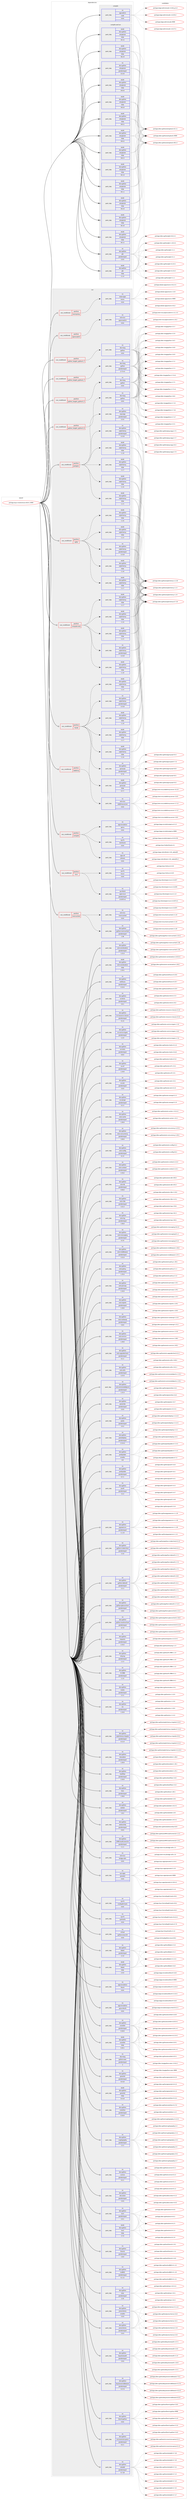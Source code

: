 digraph prolog {

# *************
# Graph options
# *************

newrank=true;
concentrate=true;
compound=true;
graph [rankdir=LR,fontname=Helvetica,fontsize=10,ranksep=1.5];#, ranksep=2.5, nodesep=0.2];
edge  [arrowhead=vee];
node  [fontname=Helvetica,fontsize=10];

# **********
# The ebuild
# **********

subgraph cluster_leftcol {
color=gray;
rank=same;
label=<<i>ebuild</i>>;
id [label="portage://sys-cluster/nova-2019.1.9999", color=red, width=4, href="../sys-cluster/nova-2019.1.9999.svg"];
}

# ****************
# The dependencies
# ****************

subgraph cluster_midcol {
color=gray;
label=<<i>dependencies</i>>;
subgraph cluster_compile {
fillcolor="#eeeeee";
style=filled;
label=<<i>compile</i>>;
subgraph pack311258 {
dependency420081 [label=<<TABLE BORDER="0" CELLBORDER="1" CELLSPACING="0" CELLPADDING="4" WIDTH="220"><TR><TD ROWSPAN="6" CELLPADDING="30">pack_dep</TD></TR><TR><TD WIDTH="110">no</TD></TR><TR><TD>app-admin</TD></TR><TR><TD>sudo</TD></TR><TR><TD>none</TD></TR><TR><TD></TD></TR></TABLE>>, shape=none, color=blue];
}
id:e -> dependency420081:w [weight=20,style="solid",arrowhead="vee"];
}
subgraph cluster_compileandrun {
fillcolor="#eeeeee";
style=filled;
label=<<i>compile and run</i>>;
subgraph pack311259 {
dependency420082 [label=<<TABLE BORDER="0" CELLBORDER="1" CELLSPACING="0" CELLPADDING="4" WIDTH="220"><TR><TD ROWSPAN="6" CELLPADDING="30">pack_dep</TD></TR><TR><TD WIDTH="110">no</TD></TR><TR><TD>dev-python</TD></TR><TR><TD>pbr</TD></TR><TR><TD>greaterequal</TD></TR><TR><TD>2.0.0</TD></TR></TABLE>>, shape=none, color=blue];
}
id:e -> dependency420082:w [weight=20,style="solid",arrowhead="odotvee"];
subgraph pack311260 {
dependency420083 [label=<<TABLE BORDER="0" CELLBORDER="1" CELLSPACING="0" CELLPADDING="4" WIDTH="220"><TR><TD ROWSPAN="6" CELLPADDING="30">pack_dep</TD></TR><TR><TD WIDTH="110">no</TD></TR><TR><TD>dev-python</TD></TR><TR><TD>setuptools</TD></TR><TR><TD>greaterequal</TD></TR><TR><TD>21.0.0</TD></TR></TABLE>>, shape=none, color=blue];
}
id:e -> dependency420083:w [weight=20,style="solid",arrowhead="odotvee"];
subgraph pack311261 {
dependency420084 [label=<<TABLE BORDER="0" CELLBORDER="1" CELLSPACING="0" CELLPADDING="4" WIDTH="220"><TR><TD ROWSPAN="6" CELLPADDING="30">pack_dep</TD></TR><TR><TD WIDTH="110">weak</TD></TR><TR><TD>dev-python</TD></TR><TR><TD>pbr</TD></TR><TR><TD>tilde</TD></TR><TR><TD>2.1.0</TD></TR></TABLE>>, shape=none, color=blue];
}
id:e -> dependency420084:w [weight=20,style="solid",arrowhead="odotvee"];
subgraph pack311262 {
dependency420085 [label=<<TABLE BORDER="0" CELLBORDER="1" CELLSPACING="0" CELLPADDING="4" WIDTH="220"><TR><TD ROWSPAN="6" CELLPADDING="30">pack_dep</TD></TR><TR><TD WIDTH="110">weak</TD></TR><TR><TD>dev-python</TD></TR><TR><TD>setuptools</TD></TR><TR><TD>tilde</TD></TR><TR><TD>24.0.0</TD></TR></TABLE>>, shape=none, color=blue];
}
id:e -> dependency420085:w [weight=20,style="solid",arrowhead="odotvee"];
subgraph pack311263 {
dependency420086 [label=<<TABLE BORDER="0" CELLBORDER="1" CELLSPACING="0" CELLPADDING="4" WIDTH="220"><TR><TD ROWSPAN="6" CELLPADDING="30">pack_dep</TD></TR><TR><TD WIDTH="110">weak</TD></TR><TR><TD>dev-python</TD></TR><TR><TD>setuptools</TD></TR><TR><TD>tilde</TD></TR><TR><TD>34.0.0</TD></TR></TABLE>>, shape=none, color=blue];
}
id:e -> dependency420086:w [weight=20,style="solid",arrowhead="odotvee"];
subgraph pack311264 {
dependency420087 [label=<<TABLE BORDER="0" CELLBORDER="1" CELLSPACING="0" CELLPADDING="4" WIDTH="220"><TR><TD ROWSPAN="6" CELLPADDING="30">pack_dep</TD></TR><TR><TD WIDTH="110">weak</TD></TR><TR><TD>dev-python</TD></TR><TR><TD>setuptools</TD></TR><TR><TD>tilde</TD></TR><TR><TD>34.0.1</TD></TR></TABLE>>, shape=none, color=blue];
}
id:e -> dependency420087:w [weight=20,style="solid",arrowhead="odotvee"];
subgraph pack311265 {
dependency420088 [label=<<TABLE BORDER="0" CELLBORDER="1" CELLSPACING="0" CELLPADDING="4" WIDTH="220"><TR><TD ROWSPAN="6" CELLPADDING="30">pack_dep</TD></TR><TR><TD WIDTH="110">weak</TD></TR><TR><TD>dev-python</TD></TR><TR><TD>setuptools</TD></TR><TR><TD>tilde</TD></TR><TR><TD>34.0.2</TD></TR></TABLE>>, shape=none, color=blue];
}
id:e -> dependency420088:w [weight=20,style="solid",arrowhead="odotvee"];
subgraph pack311266 {
dependency420089 [label=<<TABLE BORDER="0" CELLBORDER="1" CELLSPACING="0" CELLPADDING="4" WIDTH="220"><TR><TD ROWSPAN="6" CELLPADDING="30">pack_dep</TD></TR><TR><TD WIDTH="110">weak</TD></TR><TR><TD>dev-python</TD></TR><TR><TD>setuptools</TD></TR><TR><TD>tilde</TD></TR><TR><TD>34.0.3</TD></TR></TABLE>>, shape=none, color=blue];
}
id:e -> dependency420089:w [weight=20,style="solid",arrowhead="odotvee"];
subgraph pack311267 {
dependency420090 [label=<<TABLE BORDER="0" CELLBORDER="1" CELLSPACING="0" CELLPADDING="4" WIDTH="220"><TR><TD ROWSPAN="6" CELLPADDING="30">pack_dep</TD></TR><TR><TD WIDTH="110">weak</TD></TR><TR><TD>dev-python</TD></TR><TR><TD>setuptools</TD></TR><TR><TD>tilde</TD></TR><TR><TD>34.1.0</TD></TR></TABLE>>, shape=none, color=blue];
}
id:e -> dependency420090:w [weight=20,style="solid",arrowhead="odotvee"];
subgraph pack311268 {
dependency420091 [label=<<TABLE BORDER="0" CELLBORDER="1" CELLSPACING="0" CELLPADDING="4" WIDTH="220"><TR><TD ROWSPAN="6" CELLPADDING="30">pack_dep</TD></TR><TR><TD WIDTH="110">weak</TD></TR><TR><TD>dev-python</TD></TR><TR><TD>setuptools</TD></TR><TR><TD>tilde</TD></TR><TR><TD>34.1.1</TD></TR></TABLE>>, shape=none, color=blue];
}
id:e -> dependency420091:w [weight=20,style="solid",arrowhead="odotvee"];
subgraph pack311269 {
dependency420092 [label=<<TABLE BORDER="0" CELLBORDER="1" CELLSPACING="0" CELLPADDING="4" WIDTH="220"><TR><TD ROWSPAN="6" CELLPADDING="30">pack_dep</TD></TR><TR><TD WIDTH="110">weak</TD></TR><TR><TD>dev-python</TD></TR><TR><TD>setuptools</TD></TR><TR><TD>tilde</TD></TR><TR><TD>34.2.0</TD></TR></TABLE>>, shape=none, color=blue];
}
id:e -> dependency420092:w [weight=20,style="solid",arrowhead="odotvee"];
subgraph pack311270 {
dependency420093 [label=<<TABLE BORDER="0" CELLBORDER="1" CELLSPACING="0" CELLPADDING="4" WIDTH="220"><TR><TD ROWSPAN="6" CELLPADDING="30">pack_dep</TD></TR><TR><TD WIDTH="110">weak</TD></TR><TR><TD>dev-python</TD></TR><TR><TD>setuptools</TD></TR><TR><TD>tilde</TD></TR><TR><TD>34.3.0</TD></TR></TABLE>>, shape=none, color=blue];
}
id:e -> dependency420093:w [weight=20,style="solid",arrowhead="odotvee"];
subgraph pack311271 {
dependency420094 [label=<<TABLE BORDER="0" CELLBORDER="1" CELLSPACING="0" CELLPADDING="4" WIDTH="220"><TR><TD ROWSPAN="6" CELLPADDING="30">pack_dep</TD></TR><TR><TD WIDTH="110">weak</TD></TR><TR><TD>dev-python</TD></TR><TR><TD>setuptools</TD></TR><TR><TD>tilde</TD></TR><TR><TD>34.3.1</TD></TR></TABLE>>, shape=none, color=blue];
}
id:e -> dependency420094:w [weight=20,style="solid",arrowhead="odotvee"];
subgraph pack311272 {
dependency420095 [label=<<TABLE BORDER="0" CELLBORDER="1" CELLSPACING="0" CELLPADDING="4" WIDTH="220"><TR><TD ROWSPAN="6" CELLPADDING="30">pack_dep</TD></TR><TR><TD WIDTH="110">weak</TD></TR><TR><TD>dev-python</TD></TR><TR><TD>setuptools</TD></TR><TR><TD>tilde</TD></TR><TR><TD>34.3.2</TD></TR></TABLE>>, shape=none, color=blue];
}
id:e -> dependency420095:w [weight=20,style="solid",arrowhead="odotvee"];
subgraph pack311273 {
dependency420096 [label=<<TABLE BORDER="0" CELLBORDER="1" CELLSPACING="0" CELLPADDING="4" WIDTH="220"><TR><TD ROWSPAN="6" CELLPADDING="30">pack_dep</TD></TR><TR><TD WIDTH="110">weak</TD></TR><TR><TD>dev-python</TD></TR><TR><TD>setuptools</TD></TR><TR><TD>tilde</TD></TR><TR><TD>36.2.0</TD></TR></TABLE>>, shape=none, color=blue];
}
id:e -> dependency420096:w [weight=20,style="solid",arrowhead="odotvee"];
}
subgraph cluster_run {
fillcolor="#eeeeee";
style=filled;
label=<<i>run</i>>;
subgraph cond101803 {
dependency420097 [label=<<TABLE BORDER="0" CELLBORDER="1" CELLSPACING="0" CELLPADDING="4"><TR><TD ROWSPAN="3" CELLPADDING="10">use_conditional</TD></TR><TR><TD>positive</TD></TR><TR><TD>compute</TD></TR></TABLE>>, shape=none, color=red];
subgraph pack311274 {
dependency420098 [label=<<TABLE BORDER="0" CELLBORDER="1" CELLSPACING="0" CELLPADDING="4" WIDTH="220"><TR><TD ROWSPAN="6" CELLPADDING="30">pack_dep</TD></TR><TR><TD WIDTH="110">no</TD></TR><TR><TD>app-cdr</TD></TR><TR><TD>cdrtools</TD></TR><TR><TD>none</TD></TR><TR><TD></TD></TR></TABLE>>, shape=none, color=blue];
}
dependency420097:e -> dependency420098:w [weight=20,style="dashed",arrowhead="vee"];
subgraph pack311275 {
dependency420099 [label=<<TABLE BORDER="0" CELLBORDER="1" CELLSPACING="0" CELLPADDING="4" WIDTH="220"><TR><TD ROWSPAN="6" CELLPADDING="30">pack_dep</TD></TR><TR><TD WIDTH="110">no</TD></TR><TR><TD>sys-fs</TD></TR><TR><TD>dosfstools</TD></TR><TR><TD>none</TD></TR><TR><TD></TD></TR></TABLE>>, shape=none, color=blue];
}
dependency420097:e -> dependency420099:w [weight=20,style="dashed",arrowhead="vee"];
subgraph pack311276 {
dependency420100 [label=<<TABLE BORDER="0" CELLBORDER="1" CELLSPACING="0" CELLPADDING="4" WIDTH="220"><TR><TD ROWSPAN="6" CELLPADDING="30">pack_dep</TD></TR><TR><TD WIDTH="110">no</TD></TR><TR><TD>app-emulation</TD></TR><TR><TD>qemu</TD></TR><TR><TD>none</TD></TR><TR><TD></TD></TR></TABLE>>, shape=none, color=blue];
}
dependency420097:e -> dependency420100:w [weight=20,style="dashed",arrowhead="vee"];
}
id:e -> dependency420097:w [weight=20,style="solid",arrowhead="odot"];
subgraph cond101804 {
dependency420101 [label=<<TABLE BORDER="0" CELLBORDER="1" CELLSPACING="0" CELLPADDING="4"><TR><TD ROWSPAN="3" CELLPADDING="10">use_conditional</TD></TR><TR><TD>positive</TD></TR><TR><TD>compute-only</TD></TR></TABLE>>, shape=none, color=red];
subgraph pack311277 {
dependency420102 [label=<<TABLE BORDER="0" CELLBORDER="1" CELLSPACING="0" CELLPADDING="4" WIDTH="220"><TR><TD ROWSPAN="6" CELLPADDING="30">pack_dep</TD></TR><TR><TD WIDTH="110">no</TD></TR><TR><TD>dev-python</TD></TR><TR><TD>sqlalchemy</TD></TR><TR><TD>greaterequal</TD></TR><TR><TD>1.0.10</TD></TR></TABLE>>, shape=none, color=blue];
}
dependency420101:e -> dependency420102:w [weight=20,style="dashed",arrowhead="vee"];
subgraph pack311278 {
dependency420103 [label=<<TABLE BORDER="0" CELLBORDER="1" CELLSPACING="0" CELLPADDING="4" WIDTH="220"><TR><TD ROWSPAN="6" CELLPADDING="30">pack_dep</TD></TR><TR><TD WIDTH="110">weak</TD></TR><TR><TD>dev-python</TD></TR><TR><TD>sqlalchemy</TD></TR><TR><TD>tilde</TD></TR><TR><TD>1.1.5</TD></TR></TABLE>>, shape=none, color=blue];
}
dependency420101:e -> dependency420103:w [weight=20,style="dashed",arrowhead="vee"];
subgraph pack311279 {
dependency420104 [label=<<TABLE BORDER="0" CELLBORDER="1" CELLSPACING="0" CELLPADDING="4" WIDTH="220"><TR><TD ROWSPAN="6" CELLPADDING="30">pack_dep</TD></TR><TR><TD WIDTH="110">weak</TD></TR><TR><TD>dev-python</TD></TR><TR><TD>sqlalchemy</TD></TR><TR><TD>tilde</TD></TR><TR><TD>1.1.6</TD></TR></TABLE>>, shape=none, color=blue];
}
dependency420101:e -> dependency420104:w [weight=20,style="dashed",arrowhead="vee"];
subgraph pack311280 {
dependency420105 [label=<<TABLE BORDER="0" CELLBORDER="1" CELLSPACING="0" CELLPADDING="4" WIDTH="220"><TR><TD ROWSPAN="6" CELLPADDING="30">pack_dep</TD></TR><TR><TD WIDTH="110">weak</TD></TR><TR><TD>dev-python</TD></TR><TR><TD>sqlalchemy</TD></TR><TR><TD>tilde</TD></TR><TR><TD>1.1.7</TD></TR></TABLE>>, shape=none, color=blue];
}
dependency420101:e -> dependency420105:w [weight=20,style="dashed",arrowhead="vee"];
subgraph pack311281 {
dependency420106 [label=<<TABLE BORDER="0" CELLBORDER="1" CELLSPACING="0" CELLPADDING="4" WIDTH="220"><TR><TD ROWSPAN="6" CELLPADDING="30">pack_dep</TD></TR><TR><TD WIDTH="110">weak</TD></TR><TR><TD>dev-python</TD></TR><TR><TD>sqlalchemy</TD></TR><TR><TD>tilde</TD></TR><TR><TD>1.1.8</TD></TR></TABLE>>, shape=none, color=blue];
}
dependency420101:e -> dependency420106:w [weight=20,style="dashed",arrowhead="vee"];
}
id:e -> dependency420101:w [weight=20,style="solid",arrowhead="odot"];
subgraph cond101805 {
dependency420107 [label=<<TABLE BORDER="0" CELLBORDER="1" CELLSPACING="0" CELLPADDING="4"><TR><TD ROWSPAN="3" CELLPADDING="10">use_conditional</TD></TR><TR><TD>positive</TD></TR><TR><TD>iscsi</TD></TR></TABLE>>, shape=none, color=red];
subgraph pack311282 {
dependency420108 [label=<<TABLE BORDER="0" CELLBORDER="1" CELLSPACING="0" CELLPADDING="4" WIDTH="220"><TR><TD ROWSPAN="6" CELLPADDING="30">pack_dep</TD></TR><TR><TD WIDTH="110">no</TD></TR><TR><TD>sys-fs</TD></TR><TR><TD>lsscsi</TD></TR><TR><TD>none</TD></TR><TR><TD></TD></TR></TABLE>>, shape=none, color=blue];
}
dependency420107:e -> dependency420108:w [weight=20,style="dashed",arrowhead="vee"];
subgraph pack311283 {
dependency420109 [label=<<TABLE BORDER="0" CELLBORDER="1" CELLSPACING="0" CELLPADDING="4" WIDTH="220"><TR><TD ROWSPAN="6" CELLPADDING="30">pack_dep</TD></TR><TR><TD WIDTH="110">no</TD></TR><TR><TD>sys-block</TD></TR><TR><TD>open-iscsi</TD></TR><TR><TD>greaterequal</TD></TR><TR><TD>2.0.873-r1</TD></TR></TABLE>>, shape=none, color=blue];
}
dependency420107:e -> dependency420109:w [weight=20,style="dashed",arrowhead="vee"];
}
id:e -> dependency420107:w [weight=20,style="solid",arrowhead="odot"];
subgraph cond101806 {
dependency420110 [label=<<TABLE BORDER="0" CELLBORDER="1" CELLSPACING="0" CELLPADDING="4"><TR><TD ROWSPAN="3" CELLPADDING="10">use_conditional</TD></TR><TR><TD>positive</TD></TR><TR><TD>memcached</TD></TR></TABLE>>, shape=none, color=red];
subgraph pack311284 {
dependency420111 [label=<<TABLE BORDER="0" CELLBORDER="1" CELLSPACING="0" CELLPADDING="4" WIDTH="220"><TR><TD ROWSPAN="6" CELLPADDING="30">pack_dep</TD></TR><TR><TD WIDTH="110">no</TD></TR><TR><TD>net-misc</TD></TR><TR><TD>memcached</TD></TR><TR><TD>none</TD></TR><TR><TD></TD></TR></TABLE>>, shape=none, color=blue];
}
dependency420110:e -> dependency420111:w [weight=20,style="dashed",arrowhead="vee"];
subgraph pack311285 {
dependency420112 [label=<<TABLE BORDER="0" CELLBORDER="1" CELLSPACING="0" CELLPADDING="4" WIDTH="220"><TR><TD ROWSPAN="6" CELLPADDING="30">pack_dep</TD></TR><TR><TD WIDTH="110">no</TD></TR><TR><TD>dev-python</TD></TR><TR><TD>python-memcached</TD></TR><TR><TD>greaterequal</TD></TR><TR><TD>1.58</TD></TR></TABLE>>, shape=none, color=blue];
}
dependency420110:e -> dependency420112:w [weight=20,style="dashed",arrowhead="vee"];
}
id:e -> dependency420110:w [weight=20,style="solid",arrowhead="odot"];
subgraph cond101807 {
dependency420113 [label=<<TABLE BORDER="0" CELLBORDER="1" CELLSPACING="0" CELLPADDING="4"><TR><TD ROWSPAN="3" CELLPADDING="10">use_conditional</TD></TR><TR><TD>positive</TD></TR><TR><TD>mysql</TD></TR></TABLE>>, shape=none, color=red];
subgraph pack311286 {
dependency420114 [label=<<TABLE BORDER="0" CELLBORDER="1" CELLSPACING="0" CELLPADDING="4" WIDTH="220"><TR><TD ROWSPAN="6" CELLPADDING="30">pack_dep</TD></TR><TR><TD WIDTH="110">no</TD></TR><TR><TD>dev-python</TD></TR><TR><TD>pymysql</TD></TR><TR><TD>greaterequal</TD></TR><TR><TD>0.7.6</TD></TR></TABLE>>, shape=none, color=blue];
}
dependency420113:e -> dependency420114:w [weight=20,style="dashed",arrowhead="vee"];
subgraph pack311287 {
dependency420115 [label=<<TABLE BORDER="0" CELLBORDER="1" CELLSPACING="0" CELLPADDING="4" WIDTH="220"><TR><TD ROWSPAN="6" CELLPADDING="30">pack_dep</TD></TR><TR><TD WIDTH="110">weak</TD></TR><TR><TD>dev-python</TD></TR><TR><TD>pymysql</TD></TR><TR><TD>tilde</TD></TR><TR><TD>0.7.7</TD></TR></TABLE>>, shape=none, color=blue];
}
dependency420113:e -> dependency420115:w [weight=20,style="dashed",arrowhead="vee"];
subgraph pack311288 {
dependency420116 [label=<<TABLE BORDER="0" CELLBORDER="1" CELLSPACING="0" CELLPADDING="4" WIDTH="220"><TR><TD ROWSPAN="6" CELLPADDING="30">pack_dep</TD></TR><TR><TD WIDTH="110">no</TD></TR><TR><TD>dev-python</TD></TR><TR><TD>sqlalchemy</TD></TR><TR><TD>greaterequal</TD></TR><TR><TD>1.0.10</TD></TR></TABLE>>, shape=none, color=blue];
}
dependency420113:e -> dependency420116:w [weight=20,style="dashed",arrowhead="vee"];
subgraph pack311289 {
dependency420117 [label=<<TABLE BORDER="0" CELLBORDER="1" CELLSPACING="0" CELLPADDING="4" WIDTH="220"><TR><TD ROWSPAN="6" CELLPADDING="30">pack_dep</TD></TR><TR><TD WIDTH="110">weak</TD></TR><TR><TD>dev-python</TD></TR><TR><TD>sqlalchemy</TD></TR><TR><TD>tilde</TD></TR><TR><TD>1.1.5</TD></TR></TABLE>>, shape=none, color=blue];
}
dependency420113:e -> dependency420117:w [weight=20,style="dashed",arrowhead="vee"];
subgraph pack311290 {
dependency420118 [label=<<TABLE BORDER="0" CELLBORDER="1" CELLSPACING="0" CELLPADDING="4" WIDTH="220"><TR><TD ROWSPAN="6" CELLPADDING="30">pack_dep</TD></TR><TR><TD WIDTH="110">weak</TD></TR><TR><TD>dev-python</TD></TR><TR><TD>sqlalchemy</TD></TR><TR><TD>tilde</TD></TR><TR><TD>1.1.6</TD></TR></TABLE>>, shape=none, color=blue];
}
dependency420113:e -> dependency420118:w [weight=20,style="dashed",arrowhead="vee"];
subgraph pack311291 {
dependency420119 [label=<<TABLE BORDER="0" CELLBORDER="1" CELLSPACING="0" CELLPADDING="4" WIDTH="220"><TR><TD ROWSPAN="6" CELLPADDING="30">pack_dep</TD></TR><TR><TD WIDTH="110">weak</TD></TR><TR><TD>dev-python</TD></TR><TR><TD>sqlalchemy</TD></TR><TR><TD>tilde</TD></TR><TR><TD>1.1.7</TD></TR></TABLE>>, shape=none, color=blue];
}
dependency420113:e -> dependency420119:w [weight=20,style="dashed",arrowhead="vee"];
subgraph pack311292 {
dependency420120 [label=<<TABLE BORDER="0" CELLBORDER="1" CELLSPACING="0" CELLPADDING="4" WIDTH="220"><TR><TD ROWSPAN="6" CELLPADDING="30">pack_dep</TD></TR><TR><TD WIDTH="110">weak</TD></TR><TR><TD>dev-python</TD></TR><TR><TD>sqlalchemy</TD></TR><TR><TD>tilde</TD></TR><TR><TD>1.1.8</TD></TR></TABLE>>, shape=none, color=blue];
}
dependency420113:e -> dependency420120:w [weight=20,style="dashed",arrowhead="vee"];
}
id:e -> dependency420113:w [weight=20,style="solid",arrowhead="odot"];
subgraph cond101808 {
dependency420121 [label=<<TABLE BORDER="0" CELLBORDER="1" CELLSPACING="0" CELLPADDING="4"><TR><TD ROWSPAN="3" CELLPADDING="10">use_conditional</TD></TR><TR><TD>positive</TD></TR><TR><TD>novncproxy</TD></TR></TABLE>>, shape=none, color=red];
subgraph pack311293 {
dependency420122 [label=<<TABLE BORDER="0" CELLBORDER="1" CELLSPACING="0" CELLPADDING="4" WIDTH="220"><TR><TD ROWSPAN="6" CELLPADDING="30">pack_dep</TD></TR><TR><TD WIDTH="110">no</TD></TR><TR><TD>www-apps</TD></TR><TR><TD>novnc</TD></TR><TR><TD>none</TD></TR><TR><TD></TD></TR></TABLE>>, shape=none, color=blue];
}
dependency420121:e -> dependency420122:w [weight=20,style="dashed",arrowhead="vee"];
}
id:e -> dependency420121:w [weight=20,style="solid",arrowhead="odot"];
subgraph cond101809 {
dependency420123 [label=<<TABLE BORDER="0" CELLBORDER="1" CELLSPACING="0" CELLPADDING="4"><TR><TD ROWSPAN="3" CELLPADDING="10">use_conditional</TD></TR><TR><TD>positive</TD></TR><TR><TD>openvswitch</TD></TR></TABLE>>, shape=none, color=red];
subgraph pack311294 {
dependency420124 [label=<<TABLE BORDER="0" CELLBORDER="1" CELLSPACING="0" CELLPADDING="4" WIDTH="220"><TR><TD ROWSPAN="6" CELLPADDING="30">pack_dep</TD></TR><TR><TD WIDTH="110">no</TD></TR><TR><TD>net-misc</TD></TR><TR><TD>openvswitch</TD></TR><TR><TD>none</TD></TR><TR><TD></TD></TR></TABLE>>, shape=none, color=blue];
}
dependency420123:e -> dependency420124:w [weight=20,style="dashed",arrowhead="vee"];
}
id:e -> dependency420123:w [weight=20,style="solid",arrowhead="odot"];
subgraph cond101810 {
dependency420125 [label=<<TABLE BORDER="0" CELLBORDER="1" CELLSPACING="0" CELLPADDING="4"><TR><TD ROWSPAN="3" CELLPADDING="10">use_conditional</TD></TR><TR><TD>positive</TD></TR><TR><TD>postgres</TD></TR></TABLE>>, shape=none, color=red];
subgraph pack311295 {
dependency420126 [label=<<TABLE BORDER="0" CELLBORDER="1" CELLSPACING="0" CELLPADDING="4" WIDTH="220"><TR><TD ROWSPAN="6" CELLPADDING="30">pack_dep</TD></TR><TR><TD WIDTH="110">no</TD></TR><TR><TD>dev-python</TD></TR><TR><TD>psycopg</TD></TR><TR><TD>greaterequal</TD></TR><TR><TD>2.5.0</TD></TR></TABLE>>, shape=none, color=blue];
}
dependency420125:e -> dependency420126:w [weight=20,style="dashed",arrowhead="vee"];
subgraph pack311296 {
dependency420127 [label=<<TABLE BORDER="0" CELLBORDER="1" CELLSPACING="0" CELLPADDING="4" WIDTH="220"><TR><TD ROWSPAN="6" CELLPADDING="30">pack_dep</TD></TR><TR><TD WIDTH="110">no</TD></TR><TR><TD>dev-python</TD></TR><TR><TD>sqlalchemy</TD></TR><TR><TD>greaterequal</TD></TR><TR><TD>1.0.10</TD></TR></TABLE>>, shape=none, color=blue];
}
dependency420125:e -> dependency420127:w [weight=20,style="dashed",arrowhead="vee"];
subgraph pack311297 {
dependency420128 [label=<<TABLE BORDER="0" CELLBORDER="1" CELLSPACING="0" CELLPADDING="4" WIDTH="220"><TR><TD ROWSPAN="6" CELLPADDING="30">pack_dep</TD></TR><TR><TD WIDTH="110">weak</TD></TR><TR><TD>dev-python</TD></TR><TR><TD>sqlalchemy</TD></TR><TR><TD>tilde</TD></TR><TR><TD>1.1.5</TD></TR></TABLE>>, shape=none, color=blue];
}
dependency420125:e -> dependency420128:w [weight=20,style="dashed",arrowhead="vee"];
subgraph pack311298 {
dependency420129 [label=<<TABLE BORDER="0" CELLBORDER="1" CELLSPACING="0" CELLPADDING="4" WIDTH="220"><TR><TD ROWSPAN="6" CELLPADDING="30">pack_dep</TD></TR><TR><TD WIDTH="110">weak</TD></TR><TR><TD>dev-python</TD></TR><TR><TD>sqlalchemy</TD></TR><TR><TD>tilde</TD></TR><TR><TD>1.1.6</TD></TR></TABLE>>, shape=none, color=blue];
}
dependency420125:e -> dependency420129:w [weight=20,style="dashed",arrowhead="vee"];
subgraph pack311299 {
dependency420130 [label=<<TABLE BORDER="0" CELLBORDER="1" CELLSPACING="0" CELLPADDING="4" WIDTH="220"><TR><TD ROWSPAN="6" CELLPADDING="30">pack_dep</TD></TR><TR><TD WIDTH="110">weak</TD></TR><TR><TD>dev-python</TD></TR><TR><TD>sqlalchemy</TD></TR><TR><TD>tilde</TD></TR><TR><TD>1.1.7</TD></TR></TABLE>>, shape=none, color=blue];
}
dependency420125:e -> dependency420130:w [weight=20,style="dashed",arrowhead="vee"];
subgraph pack311300 {
dependency420131 [label=<<TABLE BORDER="0" CELLBORDER="1" CELLSPACING="0" CELLPADDING="4" WIDTH="220"><TR><TD ROWSPAN="6" CELLPADDING="30">pack_dep</TD></TR><TR><TD WIDTH="110">weak</TD></TR><TR><TD>dev-python</TD></TR><TR><TD>sqlalchemy</TD></TR><TR><TD>tilde</TD></TR><TR><TD>1.1.8</TD></TR></TABLE>>, shape=none, color=blue];
}
dependency420125:e -> dependency420131:w [weight=20,style="dashed",arrowhead="vee"];
}
id:e -> dependency420125:w [weight=20,style="solid",arrowhead="odot"];
subgraph cond101811 {
dependency420132 [label=<<TABLE BORDER="0" CELLBORDER="1" CELLSPACING="0" CELLPADDING="4"><TR><TD ROWSPAN="3" CELLPADDING="10">use_conditional</TD></TR><TR><TD>positive</TD></TR><TR><TD>python_targets_python2_7</TD></TR></TABLE>>, shape=none, color=red];
subgraph pack311301 {
dependency420133 [label=<<TABLE BORDER="0" CELLBORDER="1" CELLSPACING="0" CELLPADDING="4" WIDTH="220"><TR><TD ROWSPAN="6" CELLPADDING="30">pack_dep</TD></TR><TR><TD WIDTH="110">no</TD></TR><TR><TD>dev-lang</TD></TR><TR><TD>python</TD></TR><TR><TD>greaterequal</TD></TR><TR><TD>2.7.5-r2</TD></TR></TABLE>>, shape=none, color=blue];
}
dependency420132:e -> dependency420133:w [weight=20,style="dashed",arrowhead="vee"];
}
id:e -> dependency420132:w [weight=20,style="solid",arrowhead="odot"];
subgraph cond101812 {
dependency420134 [label=<<TABLE BORDER="0" CELLBORDER="1" CELLSPACING="0" CELLPADDING="4"><TR><TD ROWSPAN="3" CELLPADDING="10">use_conditional</TD></TR><TR><TD>positive</TD></TR><TR><TD>python_targets_python3_5</TD></TR></TABLE>>, shape=none, color=red];
subgraph pack311302 {
dependency420135 [label=<<TABLE BORDER="0" CELLBORDER="1" CELLSPACING="0" CELLPADDING="4" WIDTH="220"><TR><TD ROWSPAN="6" CELLPADDING="30">pack_dep</TD></TR><TR><TD WIDTH="110">no</TD></TR><TR><TD>dev-lang</TD></TR><TR><TD>python</TD></TR><TR><TD>none</TD></TR><TR><TD></TD></TR></TABLE>>, shape=none, color=blue];
}
dependency420134:e -> dependency420135:w [weight=20,style="dashed",arrowhead="vee"];
}
id:e -> dependency420134:w [weight=20,style="solid",arrowhead="odot"];
subgraph cond101813 {
dependency420136 [label=<<TABLE BORDER="0" CELLBORDER="1" CELLSPACING="0" CELLPADDING="4"><TR><TD ROWSPAN="3" CELLPADDING="10">use_conditional</TD></TR><TR><TD>positive</TD></TR><TR><TD>python_targets_python3_6</TD></TR></TABLE>>, shape=none, color=red];
subgraph pack311303 {
dependency420137 [label=<<TABLE BORDER="0" CELLBORDER="1" CELLSPACING="0" CELLPADDING="4" WIDTH="220"><TR><TD ROWSPAN="6" CELLPADDING="30">pack_dep</TD></TR><TR><TD WIDTH="110">no</TD></TR><TR><TD>dev-lang</TD></TR><TR><TD>python</TD></TR><TR><TD>none</TD></TR><TR><TD></TD></TR></TABLE>>, shape=none, color=blue];
}
dependency420136:e -> dependency420137:w [weight=20,style="dashed",arrowhead="vee"];
}
id:e -> dependency420136:w [weight=20,style="solid",arrowhead="odot"];
subgraph cond101814 {
dependency420138 [label=<<TABLE BORDER="0" CELLBORDER="1" CELLSPACING="0" CELLPADDING="4"><TR><TD ROWSPAN="3" CELLPADDING="10">use_conditional</TD></TR><TR><TD>positive</TD></TR><TR><TD>python_targets_python3_7</TD></TR></TABLE>>, shape=none, color=red];
subgraph pack311304 {
dependency420139 [label=<<TABLE BORDER="0" CELLBORDER="1" CELLSPACING="0" CELLPADDING="4" WIDTH="220"><TR><TD ROWSPAN="6" CELLPADDING="30">pack_dep</TD></TR><TR><TD WIDTH="110">no</TD></TR><TR><TD>dev-lang</TD></TR><TR><TD>python</TD></TR><TR><TD>none</TD></TR><TR><TD></TD></TR></TABLE>>, shape=none, color=blue];
}
dependency420138:e -> dependency420139:w [weight=20,style="dashed",arrowhead="vee"];
}
id:e -> dependency420138:w [weight=20,style="solid",arrowhead="odot"];
subgraph cond101815 {
dependency420140 [label=<<TABLE BORDER="0" CELLBORDER="1" CELLSPACING="0" CELLPADDING="4"><TR><TD ROWSPAN="3" CELLPADDING="10">use_conditional</TD></TR><TR><TD>positive</TD></TR><TR><TD>rabbitmq</TD></TR></TABLE>>, shape=none, color=red];
subgraph pack311305 {
dependency420141 [label=<<TABLE BORDER="0" CELLBORDER="1" CELLSPACING="0" CELLPADDING="4" WIDTH="220"><TR><TD ROWSPAN="6" CELLPADDING="30">pack_dep</TD></TR><TR><TD WIDTH="110">no</TD></TR><TR><TD>net-misc</TD></TR><TR><TD>rabbitmq-server</TD></TR><TR><TD>none</TD></TR><TR><TD></TD></TR></TABLE>>, shape=none, color=blue];
}
dependency420140:e -> dependency420141:w [weight=20,style="dashed",arrowhead="vee"];
}
id:e -> dependency420140:w [weight=20,style="solid",arrowhead="odot"];
subgraph cond101816 {
dependency420142 [label=<<TABLE BORDER="0" CELLBORDER="1" CELLSPACING="0" CELLPADDING="4"><TR><TD ROWSPAN="3" CELLPADDING="10">use_conditional</TD></TR><TR><TD>positive</TD></TR><TR><TD>sqlite</TD></TR></TABLE>>, shape=none, color=red];
subgraph pack311306 {
dependency420143 [label=<<TABLE BORDER="0" CELLBORDER="1" CELLSPACING="0" CELLPADDING="4" WIDTH="220"><TR><TD ROWSPAN="6" CELLPADDING="30">pack_dep</TD></TR><TR><TD WIDTH="110">no</TD></TR><TR><TD>dev-python</TD></TR><TR><TD>sqlalchemy</TD></TR><TR><TD>greaterequal</TD></TR><TR><TD>1.0.10</TD></TR></TABLE>>, shape=none, color=blue];
}
dependency420142:e -> dependency420143:w [weight=20,style="dashed",arrowhead="vee"];
subgraph pack311307 {
dependency420144 [label=<<TABLE BORDER="0" CELLBORDER="1" CELLSPACING="0" CELLPADDING="4" WIDTH="220"><TR><TD ROWSPAN="6" CELLPADDING="30">pack_dep</TD></TR><TR><TD WIDTH="110">weak</TD></TR><TR><TD>dev-python</TD></TR><TR><TD>sqlalchemy</TD></TR><TR><TD>tilde</TD></TR><TR><TD>1.1.5</TD></TR></TABLE>>, shape=none, color=blue];
}
dependency420142:e -> dependency420144:w [weight=20,style="dashed",arrowhead="vee"];
subgraph pack311308 {
dependency420145 [label=<<TABLE BORDER="0" CELLBORDER="1" CELLSPACING="0" CELLPADDING="4" WIDTH="220"><TR><TD ROWSPAN="6" CELLPADDING="30">pack_dep</TD></TR><TR><TD WIDTH="110">weak</TD></TR><TR><TD>dev-python</TD></TR><TR><TD>sqlalchemy</TD></TR><TR><TD>tilde</TD></TR><TR><TD>1.1.6</TD></TR></TABLE>>, shape=none, color=blue];
}
dependency420142:e -> dependency420145:w [weight=20,style="dashed",arrowhead="vee"];
subgraph pack311309 {
dependency420146 [label=<<TABLE BORDER="0" CELLBORDER="1" CELLSPACING="0" CELLPADDING="4" WIDTH="220"><TR><TD ROWSPAN="6" CELLPADDING="30">pack_dep</TD></TR><TR><TD WIDTH="110">weak</TD></TR><TR><TD>dev-python</TD></TR><TR><TD>sqlalchemy</TD></TR><TR><TD>tilde</TD></TR><TR><TD>1.1.7</TD></TR></TABLE>>, shape=none, color=blue];
}
dependency420142:e -> dependency420146:w [weight=20,style="dashed",arrowhead="vee"];
subgraph pack311310 {
dependency420147 [label=<<TABLE BORDER="0" CELLBORDER="1" CELLSPACING="0" CELLPADDING="4" WIDTH="220"><TR><TD ROWSPAN="6" CELLPADDING="30">pack_dep</TD></TR><TR><TD WIDTH="110">weak</TD></TR><TR><TD>dev-python</TD></TR><TR><TD>sqlalchemy</TD></TR><TR><TD>tilde</TD></TR><TR><TD>1.1.8</TD></TR></TABLE>>, shape=none, color=blue];
}
dependency420142:e -> dependency420147:w [weight=20,style="dashed",arrowhead="vee"];
}
id:e -> dependency420142:w [weight=20,style="solid",arrowhead="odot"];
subgraph pack311311 {
dependency420148 [label=<<TABLE BORDER="0" CELLBORDER="1" CELLSPACING="0" CELLPADDING="4" WIDTH="220"><TR><TD ROWSPAN="6" CELLPADDING="30">pack_dep</TD></TR><TR><TD WIDTH="110">no</TD></TR><TR><TD>app-emulation</TD></TR><TR><TD>libvirt</TD></TR><TR><TD>none</TD></TR><TR><TD></TD></TR></TABLE>>, shape=none, color=blue];
}
id:e -> dependency420148:w [weight=20,style="solid",arrowhead="odot"];
subgraph pack311312 {
dependency420149 [label=<<TABLE BORDER="0" CELLBORDER="1" CELLSPACING="0" CELLPADDING="4" WIDTH="220"><TR><TD ROWSPAN="6" CELLPADDING="30">pack_dep</TD></TR><TR><TD WIDTH="110">no</TD></TR><TR><TD>app-emulation</TD></TR><TR><TD>spice-html5</TD></TR><TR><TD>none</TD></TR><TR><TD></TD></TR></TABLE>>, shape=none, color=blue];
}
id:e -> dependency420149:w [weight=20,style="solid",arrowhead="odot"];
subgraph pack311313 {
dependency420150 [label=<<TABLE BORDER="0" CELLBORDER="1" CELLSPACING="0" CELLPADDING="4" WIDTH="220"><TR><TD ROWSPAN="6" CELLPADDING="30">pack_dep</TD></TR><TR><TD WIDTH="110">no</TD></TR><TR><TD>dev-lang</TD></TR><TR><TD>python-exec</TD></TR><TR><TD>greaterequal</TD></TR><TR><TD>2</TD></TR></TABLE>>, shape=none, color=blue];
}
id:e -> dependency420150:w [weight=20,style="solid",arrowhead="odot"];
subgraph pack311314 {
dependency420151 [label=<<TABLE BORDER="0" CELLBORDER="1" CELLSPACING="0" CELLPADDING="4" WIDTH="220"><TR><TD ROWSPAN="6" CELLPADDING="30">pack_dep</TD></TR><TR><TD WIDTH="110">no</TD></TR><TR><TD>dev-python</TD></TR><TR><TD>Babel</TD></TR><TR><TD>greaterequal</TD></TR><TR><TD>2.3.4</TD></TR></TABLE>>, shape=none, color=blue];
}
id:e -> dependency420151:w [weight=20,style="solid",arrowhead="odot"];
subgraph pack311315 {
dependency420152 [label=<<TABLE BORDER="0" CELLBORDER="1" CELLSPACING="0" CELLPADDING="4" WIDTH="220"><TR><TD ROWSPAN="6" CELLPADDING="30">pack_dep</TD></TR><TR><TD WIDTH="110">no</TD></TR><TR><TD>dev-python</TD></TR><TR><TD>castellan</TD></TR><TR><TD>greaterequal</TD></TR><TR><TD>0.16.0</TD></TR></TABLE>>, shape=none, color=blue];
}
id:e -> dependency420152:w [weight=20,style="solid",arrowhead="odot"];
subgraph pack311316 {
dependency420153 [label=<<TABLE BORDER="0" CELLBORDER="1" CELLSPACING="0" CELLPADDING="4" WIDTH="220"><TR><TD ROWSPAN="6" CELLPADDING="30">pack_dep</TD></TR><TR><TD WIDTH="110">no</TD></TR><TR><TD>dev-python</TD></TR><TR><TD>cryptography</TD></TR><TR><TD>greaterequal</TD></TR><TR><TD>1.2.1</TD></TR></TABLE>>, shape=none, color=blue];
}
id:e -> dependency420153:w [weight=20,style="solid",arrowhead="odot"];
subgraph pack311317 {
dependency420154 [label=<<TABLE BORDER="0" CELLBORDER="1" CELLSPACING="0" CELLPADDING="4" WIDTH="220"><TR><TD ROWSPAN="6" CELLPADDING="30">pack_dep</TD></TR><TR><TD WIDTH="110">no</TD></TR><TR><TD>dev-python</TD></TR><TR><TD>cursive</TD></TR><TR><TD>greaterequal</TD></TR><TR><TD>0.2.1</TD></TR></TABLE>>, shape=none, color=blue];
}
id:e -> dependency420154:w [weight=20,style="solid",arrowhead="odot"];
subgraph pack311318 {
dependency420155 [label=<<TABLE BORDER="0" CELLBORDER="1" CELLSPACING="0" CELLPADDING="4" WIDTH="220"><TR><TD ROWSPAN="6" CELLPADDING="30">pack_dep</TD></TR><TR><TD WIDTH="110">no</TD></TR><TR><TD>dev-python</TD></TR><TR><TD>decorator</TD></TR><TR><TD>greaterequal</TD></TR><TR><TD>3.4.0</TD></TR></TABLE>>, shape=none, color=blue];
}
id:e -> dependency420155:w [weight=20,style="solid",arrowhead="odot"];
subgraph pack311319 {
dependency420156 [label=<<TABLE BORDER="0" CELLBORDER="1" CELLSPACING="0" CELLPADDING="4" WIDTH="220"><TR><TD ROWSPAN="6" CELLPADDING="30">pack_dep</TD></TR><TR><TD WIDTH="110">no</TD></TR><TR><TD>dev-python</TD></TR><TR><TD>eventlet</TD></TR><TR><TD>greaterequal</TD></TR><TR><TD>0.18.4</TD></TR></TABLE>>, shape=none, color=blue];
}
id:e -> dependency420156:w [weight=20,style="solid",arrowhead="odot"];
subgraph pack311320 {
dependency420157 [label=<<TABLE BORDER="0" CELLBORDER="1" CELLSPACING="0" CELLPADDING="4" WIDTH="220"><TR><TD ROWSPAN="6" CELLPADDING="30">pack_dep</TD></TR><TR><TD WIDTH="110">no</TD></TR><TR><TD>dev-python</TD></TR><TR><TD>futurist</TD></TR><TR><TD>greaterequal</TD></TR><TR><TD>1.8.0</TD></TR></TABLE>>, shape=none, color=blue];
}
id:e -> dependency420157:w [weight=20,style="solid",arrowhead="odot"];
subgraph pack311321 {
dependency420158 [label=<<TABLE BORDER="0" CELLBORDER="1" CELLSPACING="0" CELLPADDING="4" WIDTH="220"><TR><TD ROWSPAN="6" CELLPADDING="30">pack_dep</TD></TR><TR><TD WIDTH="110">no</TD></TR><TR><TD>dev-python</TD></TR><TR><TD>greenlet</TD></TR><TR><TD>greaterequal</TD></TR><TR><TD>0.4.10</TD></TR></TABLE>>, shape=none, color=blue];
}
id:e -> dependency420158:w [weight=20,style="solid",arrowhead="odot"];
subgraph pack311322 {
dependency420159 [label=<<TABLE BORDER="0" CELLBORDER="1" CELLSPACING="0" CELLPADDING="4" WIDTH="220"><TR><TD ROWSPAN="6" CELLPADDING="30">pack_dep</TD></TR><TR><TD WIDTH="110">no</TD></TR><TR><TD>dev-python</TD></TR><TR><TD>iso8601</TD></TR><TR><TD>greaterequal</TD></TR><TR><TD>0.1.11</TD></TR></TABLE>>, shape=none, color=blue];
}
id:e -> dependency420159:w [weight=20,style="solid",arrowhead="odot"];
subgraph pack311323 {
dependency420160 [label=<<TABLE BORDER="0" CELLBORDER="1" CELLSPACING="0" CELLPADDING="4" WIDTH="220"><TR><TD ROWSPAN="6" CELLPADDING="30">pack_dep</TD></TR><TR><TD WIDTH="110">no</TD></TR><TR><TD>dev-python</TD></TR><TR><TD>jinja</TD></TR><TR><TD>greaterequal</TD></TR><TR><TD>2.10</TD></TR></TABLE>>, shape=none, color=blue];
}
id:e -> dependency420160:w [weight=20,style="solid",arrowhead="odot"];
subgraph pack311324 {
dependency420161 [label=<<TABLE BORDER="0" CELLBORDER="1" CELLSPACING="0" CELLPADDING="4" WIDTH="220"><TR><TD ROWSPAN="6" CELLPADDING="30">pack_dep</TD></TR><TR><TD WIDTH="110">no</TD></TR><TR><TD>dev-python</TD></TR><TR><TD>jsonschema</TD></TR><TR><TD>greaterequal</TD></TR><TR><TD>2.6.0</TD></TR></TABLE>>, shape=none, color=blue];
}
id:e -> dependency420161:w [weight=20,style="solid",arrowhead="odot"];
subgraph pack311325 {
dependency420162 [label=<<TABLE BORDER="0" CELLBORDER="1" CELLSPACING="0" CELLPADDING="4" WIDTH="220"><TR><TD ROWSPAN="6" CELLPADDING="30">pack_dep</TD></TR><TR><TD WIDTH="110">no</TD></TR><TR><TD>dev-python</TD></TR><TR><TD>jsonschema</TD></TR><TR><TD>smaller</TD></TR><TR><TD>3.0.0</TD></TR></TABLE>>, shape=none, color=blue];
}
id:e -> dependency420162:w [weight=20,style="solid",arrowhead="odot"];
subgraph pack311326 {
dependency420163 [label=<<TABLE BORDER="0" CELLBORDER="1" CELLSPACING="0" CELLPADDING="4" WIDTH="220"><TR><TD ROWSPAN="6" CELLPADDING="30">pack_dep</TD></TR><TR><TD WIDTH="110">no</TD></TR><TR><TD>dev-python</TD></TR><TR><TD>keystoneauth</TD></TR><TR><TD>greaterequal</TD></TR><TR><TD>3.9.0</TD></TR></TABLE>>, shape=none, color=blue];
}
id:e -> dependency420163:w [weight=20,style="solid",arrowhead="odot"];
subgraph pack311327 {
dependency420164 [label=<<TABLE BORDER="0" CELLBORDER="1" CELLSPACING="0" CELLPADDING="4" WIDTH="220"><TR><TD ROWSPAN="6" CELLPADDING="30">pack_dep</TD></TR><TR><TD WIDTH="110">no</TD></TR><TR><TD>dev-python</TD></TR><TR><TD>keystonemiddleware</TD></TR><TR><TD>greaterequal</TD></TR><TR><TD>4.17.0</TD></TR></TABLE>>, shape=none, color=blue];
}
id:e -> dependency420164:w [weight=20,style="solid",arrowhead="odot"];
subgraph pack311328 {
dependency420165 [label=<<TABLE BORDER="0" CELLBORDER="1" CELLSPACING="0" CELLPADDING="4" WIDTH="220"><TR><TD ROWSPAN="6" CELLPADDING="30">pack_dep</TD></TR><TR><TD WIDTH="110">no</TD></TR><TR><TD>dev-python</TD></TR><TR><TD>libvirt-python</TD></TR><TR><TD>none</TD></TR><TR><TD></TD></TR></TABLE>>, shape=none, color=blue];
}
id:e -> dependency420165:w [weight=20,style="solid",arrowhead="odot"];
subgraph pack311329 {
dependency420166 [label=<<TABLE BORDER="0" CELLBORDER="1" CELLSPACING="0" CELLPADDING="4" WIDTH="220"><TR><TD ROWSPAN="6" CELLPADDING="30">pack_dep</TD></TR><TR><TD WIDTH="110">no</TD></TR><TR><TD>dev-python</TD></TR><TR><TD>lxml</TD></TR><TR><TD>greaterequal</TD></TR><TR><TD>2.4.1</TD></TR></TABLE>>, shape=none, color=blue];
}
id:e -> dependency420166:w [weight=20,style="solid",arrowhead="odot"];
subgraph pack311330 {
dependency420167 [label=<<TABLE BORDER="0" CELLBORDER="1" CELLSPACING="0" CELLPADDING="4" WIDTH="220"><TR><TD ROWSPAN="6" CELLPADDING="30">pack_dep</TD></TR><TR><TD WIDTH="110">no</TD></TR><TR><TD>dev-python</TD></TR><TR><TD>microversion-parse</TD></TR><TR><TD>greaterequal</TD></TR><TR><TD>0.2.1</TD></TR></TABLE>>, shape=none, color=blue];
}
id:e -> dependency420167:w [weight=20,style="solid",arrowhead="odot"];
subgraph pack311331 {
dependency420168 [label=<<TABLE BORDER="0" CELLBORDER="1" CELLSPACING="0" CELLPADDING="4" WIDTH="220"><TR><TD ROWSPAN="6" CELLPADDING="30">pack_dep</TD></TR><TR><TD WIDTH="110">no</TD></TR><TR><TD>dev-python</TD></TR><TR><TD>netaddr</TD></TR><TR><TD>greaterequal</TD></TR><TR><TD>0.7.18</TD></TR></TABLE>>, shape=none, color=blue];
}
id:e -> dependency420168:w [weight=20,style="solid",arrowhead="odot"];
subgraph pack311332 {
dependency420169 [label=<<TABLE BORDER="0" CELLBORDER="1" CELLSPACING="0" CELLPADDING="4" WIDTH="220"><TR><TD ROWSPAN="6" CELLPADDING="30">pack_dep</TD></TR><TR><TD WIDTH="110">no</TD></TR><TR><TD>dev-python</TD></TR><TR><TD>netifaces</TD></TR><TR><TD>greaterequal</TD></TR><TR><TD>0.10.4</TD></TR></TABLE>>, shape=none, color=blue];
}
id:e -> dependency420169:w [weight=20,style="solid",arrowhead="odot"];
subgraph pack311333 {
dependency420170 [label=<<TABLE BORDER="0" CELLBORDER="1" CELLSPACING="0" CELLPADDING="4" WIDTH="220"><TR><TD ROWSPAN="6" CELLPADDING="30">pack_dep</TD></TR><TR><TD WIDTH="110">no</TD></TR><TR><TD>dev-python</TD></TR><TR><TD>os-brick</TD></TR><TR><TD>greaterequal</TD></TR><TR><TD>2.6.1</TD></TR></TABLE>>, shape=none, color=blue];
}
id:e -> dependency420170:w [weight=20,style="solid",arrowhead="odot"];
subgraph pack311334 {
dependency420171 [label=<<TABLE BORDER="0" CELLBORDER="1" CELLSPACING="0" CELLPADDING="4" WIDTH="220"><TR><TD ROWSPAN="6" CELLPADDING="30">pack_dep</TD></TR><TR><TD WIDTH="110">no</TD></TR><TR><TD>dev-python</TD></TR><TR><TD>os-resource-classes</TD></TR><TR><TD>greaterequal</TD></TR><TR><TD>0.1.0</TD></TR></TABLE>>, shape=none, color=blue];
}
id:e -> dependency420171:w [weight=20,style="solid",arrowhead="odot"];
subgraph pack311335 {
dependency420172 [label=<<TABLE BORDER="0" CELLBORDER="1" CELLSPACING="0" CELLPADDING="4" WIDTH="220"><TR><TD ROWSPAN="6" CELLPADDING="30">pack_dep</TD></TR><TR><TD WIDTH="110">no</TD></TR><TR><TD>dev-python</TD></TR><TR><TD>os-service-types</TD></TR><TR><TD>greaterequal</TD></TR><TR><TD>1.2.0</TD></TR></TABLE>>, shape=none, color=blue];
}
id:e -> dependency420172:w [weight=20,style="solid",arrowhead="odot"];
subgraph pack311336 {
dependency420173 [label=<<TABLE BORDER="0" CELLBORDER="1" CELLSPACING="0" CELLPADDING="4" WIDTH="220"><TR><TD ROWSPAN="6" CELLPADDING="30">pack_dep</TD></TR><TR><TD WIDTH="110">no</TD></TR><TR><TD>dev-python</TD></TR><TR><TD>os-traits</TD></TR><TR><TD>greaterequal</TD></TR><TR><TD>0.8.0</TD></TR></TABLE>>, shape=none, color=blue];
}
id:e -> dependency420173:w [weight=20,style="solid",arrowhead="odot"];
subgraph pack311337 {
dependency420174 [label=<<TABLE BORDER="0" CELLBORDER="1" CELLSPACING="0" CELLPADDING="4" WIDTH="220"><TR><TD ROWSPAN="6" CELLPADDING="30">pack_dep</TD></TR><TR><TD WIDTH="110">no</TD></TR><TR><TD>dev-python</TD></TR><TR><TD>os-vif</TD></TR><TR><TD>greaterequal</TD></TR><TR><TD>1.14.0</TD></TR></TABLE>>, shape=none, color=blue];
}
id:e -> dependency420174:w [weight=20,style="solid",arrowhead="odot"];
subgraph pack311338 {
dependency420175 [label=<<TABLE BORDER="0" CELLBORDER="1" CELLSPACING="0" CELLPADDING="4" WIDTH="220"><TR><TD ROWSPAN="6" CELLPADDING="30">pack_dep</TD></TR><TR><TD WIDTH="110">no</TD></TR><TR><TD>dev-python</TD></TR><TR><TD>os-win</TD></TR><TR><TD>greaterequal</TD></TR><TR><TD>3.0.0</TD></TR></TABLE>>, shape=none, color=blue];
}
id:e -> dependency420175:w [weight=20,style="solid",arrowhead="odot"];
subgraph pack311339 {
dependency420176 [label=<<TABLE BORDER="0" CELLBORDER="1" CELLSPACING="0" CELLPADDING="4" WIDTH="220"><TR><TD ROWSPAN="6" CELLPADDING="30">pack_dep</TD></TR><TR><TD WIDTH="110">no</TD></TR><TR><TD>dev-python</TD></TR><TR><TD>os-xenapi</TD></TR><TR><TD>greaterequal</TD></TR><TR><TD>0.3.3</TD></TR></TABLE>>, shape=none, color=blue];
}
id:e -> dependency420176:w [weight=20,style="solid",arrowhead="odot"];
subgraph pack311340 {
dependency420177 [label=<<TABLE BORDER="0" CELLBORDER="1" CELLSPACING="0" CELLPADDING="4" WIDTH="220"><TR><TD ROWSPAN="6" CELLPADDING="30">pack_dep</TD></TR><TR><TD WIDTH="110">no</TD></TR><TR><TD>dev-python</TD></TR><TR><TD>oslo-cache</TD></TR><TR><TD>greaterequal</TD></TR><TR><TD>1.26.0</TD></TR></TABLE>>, shape=none, color=blue];
}
id:e -> dependency420177:w [weight=20,style="solid",arrowhead="odot"];
subgraph pack311341 {
dependency420178 [label=<<TABLE BORDER="0" CELLBORDER="1" CELLSPACING="0" CELLPADDING="4" WIDTH="220"><TR><TD ROWSPAN="6" CELLPADDING="30">pack_dep</TD></TR><TR><TD WIDTH="110">no</TD></TR><TR><TD>dev-python</TD></TR><TR><TD>oslo-concurrency</TD></TR><TR><TD>greaterequal</TD></TR><TR><TD>3.26.0</TD></TR></TABLE>>, shape=none, color=blue];
}
id:e -> dependency420178:w [weight=20,style="solid",arrowhead="odot"];
subgraph pack311342 {
dependency420179 [label=<<TABLE BORDER="0" CELLBORDER="1" CELLSPACING="0" CELLPADDING="4" WIDTH="220"><TR><TD ROWSPAN="6" CELLPADDING="30">pack_dep</TD></TR><TR><TD WIDTH="110">no</TD></TR><TR><TD>dev-python</TD></TR><TR><TD>oslo-config</TD></TR><TR><TD>greaterequal</TD></TR><TR><TD>6.1.0</TD></TR></TABLE>>, shape=none, color=blue];
}
id:e -> dependency420179:w [weight=20,style="solid",arrowhead="odot"];
subgraph pack311343 {
dependency420180 [label=<<TABLE BORDER="0" CELLBORDER="1" CELLSPACING="0" CELLPADDING="4" WIDTH="220"><TR><TD ROWSPAN="6" CELLPADDING="30">pack_dep</TD></TR><TR><TD WIDTH="110">no</TD></TR><TR><TD>dev-python</TD></TR><TR><TD>oslo-context</TD></TR><TR><TD>greaterequal</TD></TR><TR><TD>2.19.2</TD></TR></TABLE>>, shape=none, color=blue];
}
id:e -> dependency420180:w [weight=20,style="solid",arrowhead="odot"];
subgraph pack311344 {
dependency420181 [label=<<TABLE BORDER="0" CELLBORDER="1" CELLSPACING="0" CELLPADDING="4" WIDTH="220"><TR><TD ROWSPAN="6" CELLPADDING="30">pack_dep</TD></TR><TR><TD WIDTH="110">no</TD></TR><TR><TD>dev-python</TD></TR><TR><TD>oslo-db</TD></TR><TR><TD>greaterequal</TD></TR><TR><TD>4.44.0</TD></TR></TABLE>>, shape=none, color=blue];
}
id:e -> dependency420181:w [weight=20,style="solid",arrowhead="odot"];
subgraph pack311345 {
dependency420182 [label=<<TABLE BORDER="0" CELLBORDER="1" CELLSPACING="0" CELLPADDING="4" WIDTH="220"><TR><TD ROWSPAN="6" CELLPADDING="30">pack_dep</TD></TR><TR><TD WIDTH="110">no</TD></TR><TR><TD>dev-python</TD></TR><TR><TD>oslo-i18n</TD></TR><TR><TD>greaterequal</TD></TR><TR><TD>3.15.3</TD></TR></TABLE>>, shape=none, color=blue];
}
id:e -> dependency420182:w [weight=20,style="solid",arrowhead="odot"];
subgraph pack311346 {
dependency420183 [label=<<TABLE BORDER="0" CELLBORDER="1" CELLSPACING="0" CELLPADDING="4" WIDTH="220"><TR><TD ROWSPAN="6" CELLPADDING="30">pack_dep</TD></TR><TR><TD WIDTH="110">no</TD></TR><TR><TD>dev-python</TD></TR><TR><TD>oslo-log</TD></TR><TR><TD>greaterequal</TD></TR><TR><TD>3.36.0</TD></TR></TABLE>>, shape=none, color=blue];
}
id:e -> dependency420183:w [weight=20,style="solid",arrowhead="odot"];
subgraph pack311347 {
dependency420184 [label=<<TABLE BORDER="0" CELLBORDER="1" CELLSPACING="0" CELLPADDING="4" WIDTH="220"><TR><TD ROWSPAN="6" CELLPADDING="30">pack_dep</TD></TR><TR><TD WIDTH="110">no</TD></TR><TR><TD>dev-python</TD></TR><TR><TD>oslo-messaging</TD></TR><TR><TD>greaterequal</TD></TR><TR><TD>6.3.0</TD></TR></TABLE>>, shape=none, color=blue];
}
id:e -> dependency420184:w [weight=20,style="solid",arrowhead="odot"];
subgraph pack311348 {
dependency420185 [label=<<TABLE BORDER="0" CELLBORDER="1" CELLSPACING="0" CELLPADDING="4" WIDTH="220"><TR><TD ROWSPAN="6" CELLPADDING="30">pack_dep</TD></TR><TR><TD WIDTH="110">no</TD></TR><TR><TD>dev-python</TD></TR><TR><TD>oslo-middleware</TD></TR><TR><TD>greaterequal</TD></TR><TR><TD>3.31.0</TD></TR></TABLE>>, shape=none, color=blue];
}
id:e -> dependency420185:w [weight=20,style="solid",arrowhead="odot"];
subgraph pack311349 {
dependency420186 [label=<<TABLE BORDER="0" CELLBORDER="1" CELLSPACING="0" CELLPADDING="4" WIDTH="220"><TR><TD ROWSPAN="6" CELLPADDING="30">pack_dep</TD></TR><TR><TD WIDTH="110">no</TD></TR><TR><TD>dev-python</TD></TR><TR><TD>oslo-policy</TD></TR><TR><TD>greaterequal</TD></TR><TR><TD>1.35.0</TD></TR></TABLE>>, shape=none, color=blue];
}
id:e -> dependency420186:w [weight=20,style="solid",arrowhead="odot"];
subgraph pack311350 {
dependency420187 [label=<<TABLE BORDER="0" CELLBORDER="1" CELLSPACING="0" CELLPADDING="4" WIDTH="220"><TR><TD ROWSPAN="6" CELLPADDING="30">pack_dep</TD></TR><TR><TD WIDTH="110">no</TD></TR><TR><TD>dev-python</TD></TR><TR><TD>oslo-privsep</TD></TR><TR><TD>greaterequal</TD></TR><TR><TD>1.32.0</TD></TR></TABLE>>, shape=none, color=blue];
}
id:e -> dependency420187:w [weight=20,style="solid",arrowhead="odot"];
subgraph pack311351 {
dependency420188 [label=<<TABLE BORDER="0" CELLBORDER="1" CELLSPACING="0" CELLPADDING="4" WIDTH="220"><TR><TD ROWSPAN="6" CELLPADDING="30">pack_dep</TD></TR><TR><TD WIDTH="110">no</TD></TR><TR><TD>dev-python</TD></TR><TR><TD>oslo-reports</TD></TR><TR><TD>greaterequal</TD></TR><TR><TD>1.18.0</TD></TR></TABLE>>, shape=none, color=blue];
}
id:e -> dependency420188:w [weight=20,style="solid",arrowhead="odot"];
subgraph pack311352 {
dependency420189 [label=<<TABLE BORDER="0" CELLBORDER="1" CELLSPACING="0" CELLPADDING="4" WIDTH="220"><TR><TD ROWSPAN="6" CELLPADDING="30">pack_dep</TD></TR><TR><TD WIDTH="110">no</TD></TR><TR><TD>dev-python</TD></TR><TR><TD>oslo-rootwrap</TD></TR><TR><TD>greaterequal</TD></TR><TR><TD>5.8.0</TD></TR></TABLE>>, shape=none, color=blue];
}
id:e -> dependency420189:w [weight=20,style="solid",arrowhead="odot"];
subgraph pack311353 {
dependency420190 [label=<<TABLE BORDER="0" CELLBORDER="1" CELLSPACING="0" CELLPADDING="4" WIDTH="220"><TR><TD ROWSPAN="6" CELLPADDING="30">pack_dep</TD></TR><TR><TD WIDTH="110">no</TD></TR><TR><TD>dev-python</TD></TR><TR><TD>oslo-serialization</TD></TR><TR><TD>greaterequal</TD></TR><TR><TD>1.21.0</TD></TR></TABLE>>, shape=none, color=blue];
}
id:e -> dependency420190:w [weight=20,style="solid",arrowhead="odot"];
subgraph pack311354 {
dependency420191 [label=<<TABLE BORDER="0" CELLBORDER="1" CELLSPACING="0" CELLPADDING="4" WIDTH="220"><TR><TD ROWSPAN="6" CELLPADDING="30">pack_dep</TD></TR><TR><TD WIDTH="110">no</TD></TR><TR><TD>dev-python</TD></TR><TR><TD>oslo-service</TD></TR><TR><TD>greaterequal</TD></TR><TR><TD>1.34.0</TD></TR></TABLE>>, shape=none, color=blue];
}
id:e -> dependency420191:w [weight=20,style="solid",arrowhead="odot"];
subgraph pack311355 {
dependency420192 [label=<<TABLE BORDER="0" CELLBORDER="1" CELLSPACING="0" CELLPADDING="4" WIDTH="220"><TR><TD ROWSPAN="6" CELLPADDING="30">pack_dep</TD></TR><TR><TD WIDTH="110">no</TD></TR><TR><TD>dev-python</TD></TR><TR><TD>oslo-upgradecheck</TD></TR><TR><TD>greaterequal</TD></TR><TR><TD>0.1.1</TD></TR></TABLE>>, shape=none, color=blue];
}
id:e -> dependency420192:w [weight=20,style="solid",arrowhead="odot"];
subgraph pack311356 {
dependency420193 [label=<<TABLE BORDER="0" CELLBORDER="1" CELLSPACING="0" CELLPADDING="4" WIDTH="220"><TR><TD ROWSPAN="6" CELLPADDING="30">pack_dep</TD></TR><TR><TD WIDTH="110">no</TD></TR><TR><TD>dev-python</TD></TR><TR><TD>oslo-utils</TD></TR><TR><TD>greaterequal</TD></TR><TR><TD>3.37.0</TD></TR></TABLE>>, shape=none, color=blue];
}
id:e -> dependency420193:w [weight=20,style="solid",arrowhead="odot"];
subgraph pack311357 {
dependency420194 [label=<<TABLE BORDER="0" CELLBORDER="1" CELLSPACING="0" CELLPADDING="4" WIDTH="220"><TR><TD ROWSPAN="6" CELLPADDING="30">pack_dep</TD></TR><TR><TD WIDTH="110">no</TD></TR><TR><TD>dev-python</TD></TR><TR><TD>oslo-versionedobjects</TD></TR><TR><TD>greaterequal</TD></TR><TR><TD>1.33.3</TD></TR></TABLE>>, shape=none, color=blue];
}
id:e -> dependency420194:w [weight=20,style="solid",arrowhead="odot"];
subgraph pack311358 {
dependency420195 [label=<<TABLE BORDER="0" CELLBORDER="1" CELLSPACING="0" CELLPADDING="4" WIDTH="220"><TR><TD ROWSPAN="6" CELLPADDING="30">pack_dep</TD></TR><TR><TD WIDTH="110">no</TD></TR><TR><TD>dev-python</TD></TR><TR><TD>paramiko</TD></TR><TR><TD>greaterequal</TD></TR><TR><TD>2.0.0</TD></TR></TABLE>>, shape=none, color=blue];
}
id:e -> dependency420195:w [weight=20,style="solid",arrowhead="odot"];
subgraph pack311359 {
dependency420196 [label=<<TABLE BORDER="0" CELLBORDER="1" CELLSPACING="0" CELLPADDING="4" WIDTH="220"><TR><TD ROWSPAN="6" CELLPADDING="30">pack_dep</TD></TR><TR><TD WIDTH="110">no</TD></TR><TR><TD>dev-python</TD></TR><TR><TD>paste</TD></TR><TR><TD>greaterequal</TD></TR><TR><TD>2.0.2</TD></TR></TABLE>>, shape=none, color=blue];
}
id:e -> dependency420196:w [weight=20,style="solid",arrowhead="odot"];
subgraph pack311360 {
dependency420197 [label=<<TABLE BORDER="0" CELLBORDER="1" CELLSPACING="0" CELLPADDING="4" WIDTH="220"><TR><TD ROWSPAN="6" CELLPADDING="30">pack_dep</TD></TR><TR><TD WIDTH="110">no</TD></TR><TR><TD>dev-python</TD></TR><TR><TD>pastedeploy</TD></TR><TR><TD>greaterequal</TD></TR><TR><TD>1.5.0-r1</TD></TR></TABLE>>, shape=none, color=blue];
}
id:e -> dependency420197:w [weight=20,style="solid",arrowhead="odot"];
subgraph pack311361 {
dependency420198 [label=<<TABLE BORDER="0" CELLBORDER="1" CELLSPACING="0" CELLPADDING="4" WIDTH="220"><TR><TD ROWSPAN="6" CELLPADDING="30">pack_dep</TD></TR><TR><TD WIDTH="110">no</TD></TR><TR><TD>dev-python</TD></TR><TR><TD>prettytable</TD></TR><TR><TD>greaterequal</TD></TR><TR><TD>0.7.1</TD></TR></TABLE>>, shape=none, color=blue];
}
id:e -> dependency420198:w [weight=20,style="solid",arrowhead="odot"];
subgraph pack311362 {
dependency420199 [label=<<TABLE BORDER="0" CELLBORDER="1" CELLSPACING="0" CELLPADDING="4" WIDTH="220"><TR><TD ROWSPAN="6" CELLPADDING="30">pack_dep</TD></TR><TR><TD WIDTH="110">no</TD></TR><TR><TD>dev-python</TD></TR><TR><TD>prettytable</TD></TR><TR><TD>smaller</TD></TR><TR><TD>0.8</TD></TR></TABLE>>, shape=none, color=blue];
}
id:e -> dependency420199:w [weight=20,style="solid",arrowhead="odot"];
subgraph pack311363 {
dependency420200 [label=<<TABLE BORDER="0" CELLBORDER="1" CELLSPACING="0" CELLPADDING="4" WIDTH="220"><TR><TD ROWSPAN="6" CELLPADDING="30">pack_dep</TD></TR><TR><TD WIDTH="110">no</TD></TR><TR><TD>dev-python</TD></TR><TR><TD>psutil</TD></TR><TR><TD>greaterequal</TD></TR><TR><TD>3.2.2</TD></TR></TABLE>>, shape=none, color=blue];
}
id:e -> dependency420200:w [weight=20,style="solid",arrowhead="odot"];
subgraph pack311364 {
dependency420201 [label=<<TABLE BORDER="0" CELLBORDER="1" CELLSPACING="0" CELLPADDING="4" WIDTH="220"><TR><TD ROWSPAN="6" CELLPADDING="30">pack_dep</TD></TR><TR><TD WIDTH="110">no</TD></TR><TR><TD>dev-python</TD></TR><TR><TD>pypowervm</TD></TR><TR><TD>greaterequal</TD></TR><TR><TD>1.1.15</TD></TR></TABLE>>, shape=none, color=blue];
}
id:e -> dependency420201:w [weight=20,style="solid",arrowhead="odot"];
subgraph pack311365 {
dependency420202 [label=<<TABLE BORDER="0" CELLBORDER="1" CELLSPACING="0" CELLPADDING="4" WIDTH="220"><TR><TD ROWSPAN="6" CELLPADDING="30">pack_dep</TD></TR><TR><TD WIDTH="110">no</TD></TR><TR><TD>dev-python</TD></TR><TR><TD>python-cinderclient</TD></TR><TR><TD>greaterequal</TD></TR><TR><TD>3.3.0</TD></TR></TABLE>>, shape=none, color=blue];
}
id:e -> dependency420202:w [weight=20,style="solid",arrowhead="odot"];
subgraph pack311366 {
dependency420203 [label=<<TABLE BORDER="0" CELLBORDER="1" CELLSPACING="0" CELLPADDING="4" WIDTH="220"><TR><TD ROWSPAN="6" CELLPADDING="30">pack_dep</TD></TR><TR><TD WIDTH="110">no</TD></TR><TR><TD>dev-python</TD></TR><TR><TD>python-dateutil</TD></TR><TR><TD>greaterequal</TD></TR><TR><TD>2.5.3</TD></TR></TABLE>>, shape=none, color=blue];
}
id:e -> dependency420203:w [weight=20,style="solid",arrowhead="odot"];
subgraph pack311367 {
dependency420204 [label=<<TABLE BORDER="0" CELLBORDER="1" CELLSPACING="0" CELLPADDING="4" WIDTH="220"><TR><TD ROWSPAN="6" CELLPADDING="30">pack_dep</TD></TR><TR><TD WIDTH="110">no</TD></TR><TR><TD>dev-python</TD></TR><TR><TD>python-glanceclient</TD></TR><TR><TD>greaterequal</TD></TR><TR><TD>2.8.0</TD></TR></TABLE>>, shape=none, color=blue];
}
id:e -> dependency420204:w [weight=20,style="solid",arrowhead="odot"];
subgraph pack311368 {
dependency420205 [label=<<TABLE BORDER="0" CELLBORDER="1" CELLSPACING="0" CELLPADDING="4" WIDTH="220"><TR><TD ROWSPAN="6" CELLPADDING="30">pack_dep</TD></TR><TR><TD WIDTH="110">no</TD></TR><TR><TD>dev-python</TD></TR><TR><TD>python-neutronclient</TD></TR><TR><TD>greaterequal</TD></TR><TR><TD>6.7.0</TD></TR></TABLE>>, shape=none, color=blue];
}
id:e -> dependency420205:w [weight=20,style="solid",arrowhead="odot"];
subgraph pack311369 {
dependency420206 [label=<<TABLE BORDER="0" CELLBORDER="1" CELLSPACING="0" CELLPADDING="4" WIDTH="220"><TR><TD ROWSPAN="6" CELLPADDING="30">pack_dep</TD></TR><TR><TD WIDTH="110">no</TD></TR><TR><TD>dev-python</TD></TR><TR><TD>requests</TD></TR><TR><TD>greaterequal</TD></TR><TR><TD>2.14.2</TD></TR></TABLE>>, shape=none, color=blue];
}
id:e -> dependency420206:w [weight=20,style="solid",arrowhead="odot"];
subgraph pack311370 {
dependency420207 [label=<<TABLE BORDER="0" CELLBORDER="1" CELLSPACING="0" CELLPADDING="4" WIDTH="220"><TR><TD ROWSPAN="6" CELLPADDING="30">pack_dep</TD></TR><TR><TD WIDTH="110">no</TD></TR><TR><TD>dev-python</TD></TR><TR><TD>retrying</TD></TR><TR><TD>greaterequal</TD></TR><TR><TD>1.3.3</TD></TR></TABLE>>, shape=none, color=blue];
}
id:e -> dependency420207:w [weight=20,style="solid",arrowhead="odot"];
subgraph pack311371 {
dependency420208 [label=<<TABLE BORDER="0" CELLBORDER="1" CELLSPACING="0" CELLPADDING="4" WIDTH="220"><TR><TD ROWSPAN="6" CELLPADDING="30">pack_dep</TD></TR><TR><TD WIDTH="110">no</TD></TR><TR><TD>dev-python</TD></TR><TR><TD>rfc3986</TD></TR><TR><TD>greaterequal</TD></TR><TR><TD>1.1.0</TD></TR></TABLE>>, shape=none, color=blue];
}
id:e -> dependency420208:w [weight=20,style="solid",arrowhead="odot"];
subgraph pack311372 {
dependency420209 [label=<<TABLE BORDER="0" CELLBORDER="1" CELLSPACING="0" CELLPADDING="4" WIDTH="220"><TR><TD ROWSPAN="6" CELLPADDING="30">pack_dep</TD></TR><TR><TD WIDTH="110">no</TD></TR><TR><TD>dev-python</TD></TR><TR><TD>routes</TD></TR><TR><TD>greaterequal</TD></TR><TR><TD>2.3.1</TD></TR></TABLE>>, shape=none, color=blue];
}
id:e -> dependency420209:w [weight=20,style="solid",arrowhead="odot"];
subgraph pack311373 {
dependency420210 [label=<<TABLE BORDER="0" CELLBORDER="1" CELLSPACING="0" CELLPADDING="4" WIDTH="220"><TR><TD ROWSPAN="6" CELLPADDING="30">pack_dep</TD></TR><TR><TD WIDTH="110">no</TD></TR><TR><TD>dev-python</TD></TR><TR><TD>six</TD></TR><TR><TD>greaterequal</TD></TR><TR><TD>1.10.0</TD></TR></TABLE>>, shape=none, color=blue];
}
id:e -> dependency420210:w [weight=20,style="solid",arrowhead="odot"];
subgraph pack311374 {
dependency420211 [label=<<TABLE BORDER="0" CELLBORDER="1" CELLSPACING="0" CELLPADDING="4" WIDTH="220"><TR><TD ROWSPAN="6" CELLPADDING="30">pack_dep</TD></TR><TR><TD WIDTH="110">no</TD></TR><TR><TD>dev-python</TD></TR><TR><TD>sqlalchemy-migrate</TD></TR><TR><TD>greaterequal</TD></TR><TR><TD>0.11.0</TD></TR></TABLE>>, shape=none, color=blue];
}
id:e -> dependency420211:w [weight=20,style="solid",arrowhead="odot"];
subgraph pack311375 {
dependency420212 [label=<<TABLE BORDER="0" CELLBORDER="1" CELLSPACING="0" CELLPADDING="4" WIDTH="220"><TR><TD ROWSPAN="6" CELLPADDING="30">pack_dep</TD></TR><TR><TD WIDTH="110">no</TD></TR><TR><TD>dev-python</TD></TR><TR><TD>stevedore</TD></TR><TR><TD>greaterequal</TD></TR><TR><TD>1.20.0</TD></TR></TABLE>>, shape=none, color=blue];
}
id:e -> dependency420212:w [weight=20,style="solid",arrowhead="odot"];
subgraph pack311376 {
dependency420213 [label=<<TABLE BORDER="0" CELLBORDER="1" CELLSPACING="0" CELLPADDING="4" WIDTH="220"><TR><TD ROWSPAN="6" CELLPADDING="30">pack_dep</TD></TR><TR><TD WIDTH="110">no</TD></TR><TR><TD>dev-python</TD></TR><TR><TD>taskflow</TD></TR><TR><TD>greaterequal</TD></TR><TR><TD>2.16.0</TD></TR></TABLE>>, shape=none, color=blue];
}
id:e -> dependency420213:w [weight=20,style="solid",arrowhead="odot"];
subgraph pack311377 {
dependency420214 [label=<<TABLE BORDER="0" CELLBORDER="1" CELLSPACING="0" CELLPADDING="4" WIDTH="220"><TR><TD ROWSPAN="6" CELLPADDING="30">pack_dep</TD></TR><TR><TD WIDTH="110">no</TD></TR><TR><TD>dev-python</TD></TR><TR><TD>tooz</TD></TR><TR><TD>greaterequal</TD></TR><TR><TD>1.58.0</TD></TR></TABLE>>, shape=none, color=blue];
}
id:e -> dependency420214:w [weight=20,style="solid",arrowhead="odot"];
subgraph pack311378 {
dependency420215 [label=<<TABLE BORDER="0" CELLBORDER="1" CELLSPACING="0" CELLPADDING="4" WIDTH="220"><TR><TD ROWSPAN="6" CELLPADDING="30">pack_dep</TD></TR><TR><TD WIDTH="110">no</TD></TR><TR><TD>dev-python</TD></TR><TR><TD>webob</TD></TR><TR><TD>greaterequal</TD></TR><TR><TD>1.8.2</TD></TR></TABLE>>, shape=none, color=blue];
}
id:e -> dependency420215:w [weight=20,style="solid",arrowhead="odot"];
subgraph pack311379 {
dependency420216 [label=<<TABLE BORDER="0" CELLBORDER="1" CELLSPACING="0" CELLPADDING="4" WIDTH="220"><TR><TD ROWSPAN="6" CELLPADDING="30">pack_dep</TD></TR><TR><TD WIDTH="110">no</TD></TR><TR><TD>dev-python</TD></TR><TR><TD>websockify</TD></TR><TR><TD>greaterequal</TD></TR><TR><TD>0.8.0</TD></TR></TABLE>>, shape=none, color=blue];
}
id:e -> dependency420216:w [weight=20,style="solid",arrowhead="odot"];
subgraph pack311380 {
dependency420217 [label=<<TABLE BORDER="0" CELLBORDER="1" CELLSPACING="0" CELLPADDING="4" WIDTH="220"><TR><TD ROWSPAN="6" CELLPADDING="30">pack_dep</TD></TR><TR><TD WIDTH="110">no</TD></TR><TR><TD>dev-python</TD></TR><TR><TD>zVMCloudConnector</TD></TR><TR><TD>greaterequal</TD></TR><TR><TD>1.1.1</TD></TR></TABLE>>, shape=none, color=blue];
}
id:e -> dependency420217:w [weight=20,style="solid",arrowhead="odot"];
subgraph pack311381 {
dependency420218 [label=<<TABLE BORDER="0" CELLBORDER="1" CELLSPACING="0" CELLPADDING="4" WIDTH="220"><TR><TD ROWSPAN="6" CELLPADDING="30">pack_dep</TD></TR><TR><TD WIDTH="110">no</TD></TR><TR><TD>net-misc</TD></TR><TR><TD>bridge-utils</TD></TR><TR><TD>none</TD></TR><TR><TD></TD></TR></TABLE>>, shape=none, color=blue];
}
id:e -> dependency420218:w [weight=20,style="solid",arrowhead="odot"];
subgraph pack311382 {
dependency420219 [label=<<TABLE BORDER="0" CELLBORDER="1" CELLSPACING="0" CELLPADDING="4" WIDTH="220"><TR><TD ROWSPAN="6" CELLPADDING="30">pack_dep</TD></TR><TR><TD WIDTH="110">no</TD></TR><TR><TD>sys-apps</TD></TR><TR><TD>iproute2</TD></TR><TR><TD>none</TD></TR><TR><TD></TD></TR></TABLE>>, shape=none, color=blue];
}
id:e -> dependency420219:w [weight=20,style="solid",arrowhead="odot"];
subgraph pack311383 {
dependency420220 [label=<<TABLE BORDER="0" CELLBORDER="1" CELLSPACING="0" CELLPADDING="4" WIDTH="220"><TR><TD ROWSPAN="6" CELLPADDING="30">pack_dep</TD></TR><TR><TD WIDTH="110">no</TD></TR><TR><TD>sys-fs</TD></TR><TR><TD>multipath-tools</TD></TR><TR><TD>none</TD></TR><TR><TD></TD></TR></TABLE>>, shape=none, color=blue];
}
id:e -> dependency420220:w [weight=20,style="solid",arrowhead="odot"];
subgraph pack311384 {
dependency420221 [label=<<TABLE BORDER="0" CELLBORDER="1" CELLSPACING="0" CELLPADDING="4" WIDTH="220"><TR><TD ROWSPAN="6" CELLPADDING="30">pack_dep</TD></TR><TR><TD WIDTH="110">no</TD></TR><TR><TD>sys-fs</TD></TR><TR><TD>sysfsutils</TD></TR><TR><TD>none</TD></TR><TR><TD></TD></TR></TABLE>>, shape=none, color=blue];
}
id:e -> dependency420221:w [weight=20,style="solid",arrowhead="odot"];
subgraph pack311385 {
dependency420222 [label=<<TABLE BORDER="0" CELLBORDER="1" CELLSPACING="0" CELLPADDING="4" WIDTH="220"><TR><TD ROWSPAN="6" CELLPADDING="30">pack_dep</TD></TR><TR><TD WIDTH="110">no</TD></TR><TR><TD>virtual</TD></TR><TR><TD>python-enum34</TD></TR><TR><TD>none</TD></TR><TR><TD></TD></TR></TABLE>>, shape=none, color=blue];
}
id:e -> dependency420222:w [weight=20,style="solid",arrowhead="odot"];
subgraph pack311386 {
dependency420223 [label=<<TABLE BORDER="0" CELLBORDER="1" CELLSPACING="0" CELLPADDING="4" WIDTH="220"><TR><TD ROWSPAN="6" CELLPADDING="30">pack_dep</TD></TR><TR><TD WIDTH="110">weak</TD></TR><TR><TD>dev-python</TD></TR><TR><TD>Babel</TD></TR><TR><TD>tilde</TD></TR><TR><TD>2.4.0</TD></TR></TABLE>>, shape=none, color=blue];
}
id:e -> dependency420223:w [weight=20,style="solid",arrowhead="odot"];
subgraph pack311387 {
dependency420224 [label=<<TABLE BORDER="0" CELLBORDER="1" CELLSPACING="0" CELLPADDING="4" WIDTH="220"><TR><TD ROWSPAN="6" CELLPADDING="30">pack_dep</TD></TR><TR><TD WIDTH="110">weak</TD></TR><TR><TD>dev-python</TD></TR><TR><TD>eventlet</TD></TR><TR><TD>tilde</TD></TR><TR><TD>0.20.1</TD></TR></TABLE>>, shape=none, color=blue];
}
id:e -> dependency420224:w [weight=20,style="solid",arrowhead="odot"];
subgraph pack311388 {
dependency420225 [label=<<TABLE BORDER="0" CELLBORDER="1" CELLSPACING="0" CELLPADDING="4" WIDTH="220"><TR><TD ROWSPAN="6" CELLPADDING="30">pack_dep</TD></TR><TR><TD WIDTH="110">weak</TD></TR><TR><TD>dev-python</TD></TR><TR><TD>greenlet</TD></TR><TR><TD>tilde</TD></TR><TR><TD>0.4.14</TD></TR></TABLE>>, shape=none, color=blue];
}
id:e -> dependency420225:w [weight=20,style="solid",arrowhead="odot"];
subgraph pack311389 {
dependency420226 [label=<<TABLE BORDER="0" CELLBORDER="1" CELLSPACING="0" CELLPADDING="4" WIDTH="220"><TR><TD ROWSPAN="6" CELLPADDING="30">pack_dep</TD></TR><TR><TD WIDTH="110">weak</TD></TR><TR><TD>dev-python</TD></TR><TR><TD>lxml</TD></TR><TR><TD>tilde</TD></TR><TR><TD>3.7.0</TD></TR></TABLE>>, shape=none, color=blue];
}
id:e -> dependency420226:w [weight=20,style="solid",arrowhead="odot"];
subgraph pack311390 {
dependency420227 [label=<<TABLE BORDER="0" CELLBORDER="1" CELLSPACING="0" CELLPADDING="4" WIDTH="220"><TR><TD ROWSPAN="6" CELLPADDING="30">pack_dep</TD></TR><TR><TD WIDTH="110">weak</TD></TR><TR><TD>dev-python</TD></TR><TR><TD>oslo-serialization</TD></TR><TR><TD>tilde</TD></TR><TR><TD>2.19.1</TD></TR></TABLE>>, shape=none, color=blue];
}
id:e -> dependency420227:w [weight=20,style="solid",arrowhead="odot"];
}
}

# **************
# The candidates
# **************

subgraph cluster_choices {
rank=same;
color=gray;
label=<<i>candidates</i>>;

subgraph choice311258 {
color=black;
nodesep=1;
choiceportage97112112459710010910511047115117100111454946564650554511449 [label="portage://app-admin/sudo-1.8.27-r1", color=red, width=4,href="../app-admin/sudo-1.8.27-r1.svg"];
choiceportage971121124597100109105110471151171001114549465646505695112494511450 [label="portage://app-admin/sudo-1.8.28_p1-r2", color=red, width=4,href="../app-admin/sudo-1.8.28_p1-r2.svg"];
choiceportage97112112459710010910511047115117100111454946564650574511450 [label="portage://app-admin/sudo-1.8.29-r2", color=red, width=4,href="../app-admin/sudo-1.8.29-r2.svg"];
choiceportage971121124597100109105110471151171001114557575757 [label="portage://app-admin/sudo-9999", color=red, width=4,href="../app-admin/sudo-9999.svg"];
dependency420081:e -> choiceportage97112112459710010910511047115117100111454946564650554511449:w [style=dotted,weight="100"];
dependency420081:e -> choiceportage971121124597100109105110471151171001114549465646505695112494511450:w [style=dotted,weight="100"];
dependency420081:e -> choiceportage97112112459710010910511047115117100111454946564650574511450:w [style=dotted,weight="100"];
dependency420081:e -> choiceportage971121124597100109105110471151171001114557575757:w [style=dotted,weight="100"];
}
subgraph choice311259 {
color=black;
nodesep=1;
choiceportage1001011184511212111610411111047112981144548465646504511449 [label="portage://dev-python/pbr-0.8.2-r1", color=red, width=4,href="../dev-python/pbr-0.8.2-r1.svg"];
choiceportage100101118451121211161041111104711298114454946494846484511449 [label="portage://dev-python/pbr-1.10.0-r1", color=red, width=4,href="../dev-python/pbr-1.10.0-r1.svg"];
choiceportage100101118451121211161041111104711298114455146494649 [label="portage://dev-python/pbr-3.1.1", color=red, width=4,href="../dev-python/pbr-3.1.1.svg"];
choiceportage100101118451121211161041111104711298114455246494649 [label="portage://dev-python/pbr-4.1.1", color=red, width=4,href="../dev-python/pbr-4.1.1.svg"];
choiceportage1001011184511212111610411111047112981144552465046484511449 [label="portage://dev-python/pbr-4.2.0-r1", color=red, width=4,href="../dev-python/pbr-4.2.0-r1.svg"];
choiceportage1001011184511212111610411111047112981144552465046484511450 [label="portage://dev-python/pbr-4.2.0-r2", color=red, width=4,href="../dev-python/pbr-4.2.0-r2.svg"];
choiceportage100101118451121211161041111104711298114455346494649 [label="portage://dev-python/pbr-5.1.1", color=red, width=4,href="../dev-python/pbr-5.1.1.svg"];
dependency420082:e -> choiceportage1001011184511212111610411111047112981144548465646504511449:w [style=dotted,weight="100"];
dependency420082:e -> choiceportage100101118451121211161041111104711298114454946494846484511449:w [style=dotted,weight="100"];
dependency420082:e -> choiceportage100101118451121211161041111104711298114455146494649:w [style=dotted,weight="100"];
dependency420082:e -> choiceportage100101118451121211161041111104711298114455246494649:w [style=dotted,weight="100"];
dependency420082:e -> choiceportage1001011184511212111610411111047112981144552465046484511449:w [style=dotted,weight="100"];
dependency420082:e -> choiceportage1001011184511212111610411111047112981144552465046484511450:w [style=dotted,weight="100"];
dependency420082:e -> choiceportage100101118451121211161041111104711298114455346494649:w [style=dotted,weight="100"];
}
subgraph choice311260 {
color=black;
nodesep=1;
choiceportage100101118451121211161041111104711510111611711211611111110811545524846544651 [label="portage://dev-python/setuptools-40.6.3", color=red, width=4,href="../dev-python/setuptools-40.6.3.svg"];
choiceportage100101118451121211161041111104711510111611711211611111110811545524946534649 [label="portage://dev-python/setuptools-41.5.1", color=red, width=4,href="../dev-python/setuptools-41.5.1.svg"];
choiceportage10010111845112121116104111110471151011161171121161111111081154557575757 [label="portage://dev-python/setuptools-9999", color=red, width=4,href="../dev-python/setuptools-9999.svg"];
dependency420083:e -> choiceportage100101118451121211161041111104711510111611711211611111110811545524846544651:w [style=dotted,weight="100"];
dependency420083:e -> choiceportage100101118451121211161041111104711510111611711211611111110811545524946534649:w [style=dotted,weight="100"];
dependency420083:e -> choiceportage10010111845112121116104111110471151011161171121161111111081154557575757:w [style=dotted,weight="100"];
}
subgraph choice311261 {
color=black;
nodesep=1;
choiceportage1001011184511212111610411111047112981144548465646504511449 [label="portage://dev-python/pbr-0.8.2-r1", color=red, width=4,href="../dev-python/pbr-0.8.2-r1.svg"];
choiceportage100101118451121211161041111104711298114454946494846484511449 [label="portage://dev-python/pbr-1.10.0-r1", color=red, width=4,href="../dev-python/pbr-1.10.0-r1.svg"];
choiceportage100101118451121211161041111104711298114455146494649 [label="portage://dev-python/pbr-3.1.1", color=red, width=4,href="../dev-python/pbr-3.1.1.svg"];
choiceportage100101118451121211161041111104711298114455246494649 [label="portage://dev-python/pbr-4.1.1", color=red, width=4,href="../dev-python/pbr-4.1.1.svg"];
choiceportage1001011184511212111610411111047112981144552465046484511449 [label="portage://dev-python/pbr-4.2.0-r1", color=red, width=4,href="../dev-python/pbr-4.2.0-r1.svg"];
choiceportage1001011184511212111610411111047112981144552465046484511450 [label="portage://dev-python/pbr-4.2.0-r2", color=red, width=4,href="../dev-python/pbr-4.2.0-r2.svg"];
choiceportage100101118451121211161041111104711298114455346494649 [label="portage://dev-python/pbr-5.1.1", color=red, width=4,href="../dev-python/pbr-5.1.1.svg"];
dependency420084:e -> choiceportage1001011184511212111610411111047112981144548465646504511449:w [style=dotted,weight="100"];
dependency420084:e -> choiceportage100101118451121211161041111104711298114454946494846484511449:w [style=dotted,weight="100"];
dependency420084:e -> choiceportage100101118451121211161041111104711298114455146494649:w [style=dotted,weight="100"];
dependency420084:e -> choiceportage100101118451121211161041111104711298114455246494649:w [style=dotted,weight="100"];
dependency420084:e -> choiceportage1001011184511212111610411111047112981144552465046484511449:w [style=dotted,weight="100"];
dependency420084:e -> choiceportage1001011184511212111610411111047112981144552465046484511450:w [style=dotted,weight="100"];
dependency420084:e -> choiceportage100101118451121211161041111104711298114455346494649:w [style=dotted,weight="100"];
}
subgraph choice311262 {
color=black;
nodesep=1;
choiceportage100101118451121211161041111104711510111611711211611111110811545524846544651 [label="portage://dev-python/setuptools-40.6.3", color=red, width=4,href="../dev-python/setuptools-40.6.3.svg"];
choiceportage100101118451121211161041111104711510111611711211611111110811545524946534649 [label="portage://dev-python/setuptools-41.5.1", color=red, width=4,href="../dev-python/setuptools-41.5.1.svg"];
choiceportage10010111845112121116104111110471151011161171121161111111081154557575757 [label="portage://dev-python/setuptools-9999", color=red, width=4,href="../dev-python/setuptools-9999.svg"];
dependency420085:e -> choiceportage100101118451121211161041111104711510111611711211611111110811545524846544651:w [style=dotted,weight="100"];
dependency420085:e -> choiceportage100101118451121211161041111104711510111611711211611111110811545524946534649:w [style=dotted,weight="100"];
dependency420085:e -> choiceportage10010111845112121116104111110471151011161171121161111111081154557575757:w [style=dotted,weight="100"];
}
subgraph choice311263 {
color=black;
nodesep=1;
choiceportage100101118451121211161041111104711510111611711211611111110811545524846544651 [label="portage://dev-python/setuptools-40.6.3", color=red, width=4,href="../dev-python/setuptools-40.6.3.svg"];
choiceportage100101118451121211161041111104711510111611711211611111110811545524946534649 [label="portage://dev-python/setuptools-41.5.1", color=red, width=4,href="../dev-python/setuptools-41.5.1.svg"];
choiceportage10010111845112121116104111110471151011161171121161111111081154557575757 [label="portage://dev-python/setuptools-9999", color=red, width=4,href="../dev-python/setuptools-9999.svg"];
dependency420086:e -> choiceportage100101118451121211161041111104711510111611711211611111110811545524846544651:w [style=dotted,weight="100"];
dependency420086:e -> choiceportage100101118451121211161041111104711510111611711211611111110811545524946534649:w [style=dotted,weight="100"];
dependency420086:e -> choiceportage10010111845112121116104111110471151011161171121161111111081154557575757:w [style=dotted,weight="100"];
}
subgraph choice311264 {
color=black;
nodesep=1;
choiceportage100101118451121211161041111104711510111611711211611111110811545524846544651 [label="portage://dev-python/setuptools-40.6.3", color=red, width=4,href="../dev-python/setuptools-40.6.3.svg"];
choiceportage100101118451121211161041111104711510111611711211611111110811545524946534649 [label="portage://dev-python/setuptools-41.5.1", color=red, width=4,href="../dev-python/setuptools-41.5.1.svg"];
choiceportage10010111845112121116104111110471151011161171121161111111081154557575757 [label="portage://dev-python/setuptools-9999", color=red, width=4,href="../dev-python/setuptools-9999.svg"];
dependency420087:e -> choiceportage100101118451121211161041111104711510111611711211611111110811545524846544651:w [style=dotted,weight="100"];
dependency420087:e -> choiceportage100101118451121211161041111104711510111611711211611111110811545524946534649:w [style=dotted,weight="100"];
dependency420087:e -> choiceportage10010111845112121116104111110471151011161171121161111111081154557575757:w [style=dotted,weight="100"];
}
subgraph choice311265 {
color=black;
nodesep=1;
choiceportage100101118451121211161041111104711510111611711211611111110811545524846544651 [label="portage://dev-python/setuptools-40.6.3", color=red, width=4,href="../dev-python/setuptools-40.6.3.svg"];
choiceportage100101118451121211161041111104711510111611711211611111110811545524946534649 [label="portage://dev-python/setuptools-41.5.1", color=red, width=4,href="../dev-python/setuptools-41.5.1.svg"];
choiceportage10010111845112121116104111110471151011161171121161111111081154557575757 [label="portage://dev-python/setuptools-9999", color=red, width=4,href="../dev-python/setuptools-9999.svg"];
dependency420088:e -> choiceportage100101118451121211161041111104711510111611711211611111110811545524846544651:w [style=dotted,weight="100"];
dependency420088:e -> choiceportage100101118451121211161041111104711510111611711211611111110811545524946534649:w [style=dotted,weight="100"];
dependency420088:e -> choiceportage10010111845112121116104111110471151011161171121161111111081154557575757:w [style=dotted,weight="100"];
}
subgraph choice311266 {
color=black;
nodesep=1;
choiceportage100101118451121211161041111104711510111611711211611111110811545524846544651 [label="portage://dev-python/setuptools-40.6.3", color=red, width=4,href="../dev-python/setuptools-40.6.3.svg"];
choiceportage100101118451121211161041111104711510111611711211611111110811545524946534649 [label="portage://dev-python/setuptools-41.5.1", color=red, width=4,href="../dev-python/setuptools-41.5.1.svg"];
choiceportage10010111845112121116104111110471151011161171121161111111081154557575757 [label="portage://dev-python/setuptools-9999", color=red, width=4,href="../dev-python/setuptools-9999.svg"];
dependency420089:e -> choiceportage100101118451121211161041111104711510111611711211611111110811545524846544651:w [style=dotted,weight="100"];
dependency420089:e -> choiceportage100101118451121211161041111104711510111611711211611111110811545524946534649:w [style=dotted,weight="100"];
dependency420089:e -> choiceportage10010111845112121116104111110471151011161171121161111111081154557575757:w [style=dotted,weight="100"];
}
subgraph choice311267 {
color=black;
nodesep=1;
choiceportage100101118451121211161041111104711510111611711211611111110811545524846544651 [label="portage://dev-python/setuptools-40.6.3", color=red, width=4,href="../dev-python/setuptools-40.6.3.svg"];
choiceportage100101118451121211161041111104711510111611711211611111110811545524946534649 [label="portage://dev-python/setuptools-41.5.1", color=red, width=4,href="../dev-python/setuptools-41.5.1.svg"];
choiceportage10010111845112121116104111110471151011161171121161111111081154557575757 [label="portage://dev-python/setuptools-9999", color=red, width=4,href="../dev-python/setuptools-9999.svg"];
dependency420090:e -> choiceportage100101118451121211161041111104711510111611711211611111110811545524846544651:w [style=dotted,weight="100"];
dependency420090:e -> choiceportage100101118451121211161041111104711510111611711211611111110811545524946534649:w [style=dotted,weight="100"];
dependency420090:e -> choiceportage10010111845112121116104111110471151011161171121161111111081154557575757:w [style=dotted,weight="100"];
}
subgraph choice311268 {
color=black;
nodesep=1;
choiceportage100101118451121211161041111104711510111611711211611111110811545524846544651 [label="portage://dev-python/setuptools-40.6.3", color=red, width=4,href="../dev-python/setuptools-40.6.3.svg"];
choiceportage100101118451121211161041111104711510111611711211611111110811545524946534649 [label="portage://dev-python/setuptools-41.5.1", color=red, width=4,href="../dev-python/setuptools-41.5.1.svg"];
choiceportage10010111845112121116104111110471151011161171121161111111081154557575757 [label="portage://dev-python/setuptools-9999", color=red, width=4,href="../dev-python/setuptools-9999.svg"];
dependency420091:e -> choiceportage100101118451121211161041111104711510111611711211611111110811545524846544651:w [style=dotted,weight="100"];
dependency420091:e -> choiceportage100101118451121211161041111104711510111611711211611111110811545524946534649:w [style=dotted,weight="100"];
dependency420091:e -> choiceportage10010111845112121116104111110471151011161171121161111111081154557575757:w [style=dotted,weight="100"];
}
subgraph choice311269 {
color=black;
nodesep=1;
choiceportage100101118451121211161041111104711510111611711211611111110811545524846544651 [label="portage://dev-python/setuptools-40.6.3", color=red, width=4,href="../dev-python/setuptools-40.6.3.svg"];
choiceportage100101118451121211161041111104711510111611711211611111110811545524946534649 [label="portage://dev-python/setuptools-41.5.1", color=red, width=4,href="../dev-python/setuptools-41.5.1.svg"];
choiceportage10010111845112121116104111110471151011161171121161111111081154557575757 [label="portage://dev-python/setuptools-9999", color=red, width=4,href="../dev-python/setuptools-9999.svg"];
dependency420092:e -> choiceportage100101118451121211161041111104711510111611711211611111110811545524846544651:w [style=dotted,weight="100"];
dependency420092:e -> choiceportage100101118451121211161041111104711510111611711211611111110811545524946534649:w [style=dotted,weight="100"];
dependency420092:e -> choiceportage10010111845112121116104111110471151011161171121161111111081154557575757:w [style=dotted,weight="100"];
}
subgraph choice311270 {
color=black;
nodesep=1;
choiceportage100101118451121211161041111104711510111611711211611111110811545524846544651 [label="portage://dev-python/setuptools-40.6.3", color=red, width=4,href="../dev-python/setuptools-40.6.3.svg"];
choiceportage100101118451121211161041111104711510111611711211611111110811545524946534649 [label="portage://dev-python/setuptools-41.5.1", color=red, width=4,href="../dev-python/setuptools-41.5.1.svg"];
choiceportage10010111845112121116104111110471151011161171121161111111081154557575757 [label="portage://dev-python/setuptools-9999", color=red, width=4,href="../dev-python/setuptools-9999.svg"];
dependency420093:e -> choiceportage100101118451121211161041111104711510111611711211611111110811545524846544651:w [style=dotted,weight="100"];
dependency420093:e -> choiceportage100101118451121211161041111104711510111611711211611111110811545524946534649:w [style=dotted,weight="100"];
dependency420093:e -> choiceportage10010111845112121116104111110471151011161171121161111111081154557575757:w [style=dotted,weight="100"];
}
subgraph choice311271 {
color=black;
nodesep=1;
choiceportage100101118451121211161041111104711510111611711211611111110811545524846544651 [label="portage://dev-python/setuptools-40.6.3", color=red, width=4,href="../dev-python/setuptools-40.6.3.svg"];
choiceportage100101118451121211161041111104711510111611711211611111110811545524946534649 [label="portage://dev-python/setuptools-41.5.1", color=red, width=4,href="../dev-python/setuptools-41.5.1.svg"];
choiceportage10010111845112121116104111110471151011161171121161111111081154557575757 [label="portage://dev-python/setuptools-9999", color=red, width=4,href="../dev-python/setuptools-9999.svg"];
dependency420094:e -> choiceportage100101118451121211161041111104711510111611711211611111110811545524846544651:w [style=dotted,weight="100"];
dependency420094:e -> choiceportage100101118451121211161041111104711510111611711211611111110811545524946534649:w [style=dotted,weight="100"];
dependency420094:e -> choiceportage10010111845112121116104111110471151011161171121161111111081154557575757:w [style=dotted,weight="100"];
}
subgraph choice311272 {
color=black;
nodesep=1;
choiceportage100101118451121211161041111104711510111611711211611111110811545524846544651 [label="portage://dev-python/setuptools-40.6.3", color=red, width=4,href="../dev-python/setuptools-40.6.3.svg"];
choiceportage100101118451121211161041111104711510111611711211611111110811545524946534649 [label="portage://dev-python/setuptools-41.5.1", color=red, width=4,href="../dev-python/setuptools-41.5.1.svg"];
choiceportage10010111845112121116104111110471151011161171121161111111081154557575757 [label="portage://dev-python/setuptools-9999", color=red, width=4,href="../dev-python/setuptools-9999.svg"];
dependency420095:e -> choiceportage100101118451121211161041111104711510111611711211611111110811545524846544651:w [style=dotted,weight="100"];
dependency420095:e -> choiceportage100101118451121211161041111104711510111611711211611111110811545524946534649:w [style=dotted,weight="100"];
dependency420095:e -> choiceportage10010111845112121116104111110471151011161171121161111111081154557575757:w [style=dotted,weight="100"];
}
subgraph choice311273 {
color=black;
nodesep=1;
choiceportage100101118451121211161041111104711510111611711211611111110811545524846544651 [label="portage://dev-python/setuptools-40.6.3", color=red, width=4,href="../dev-python/setuptools-40.6.3.svg"];
choiceportage100101118451121211161041111104711510111611711211611111110811545524946534649 [label="portage://dev-python/setuptools-41.5.1", color=red, width=4,href="../dev-python/setuptools-41.5.1.svg"];
choiceportage10010111845112121116104111110471151011161171121161111111081154557575757 [label="portage://dev-python/setuptools-9999", color=red, width=4,href="../dev-python/setuptools-9999.svg"];
dependency420096:e -> choiceportage100101118451121211161041111104711510111611711211611111110811545524846544651:w [style=dotted,weight="100"];
dependency420096:e -> choiceportage100101118451121211161041111104711510111611711211611111110811545524946534649:w [style=dotted,weight="100"];
dependency420096:e -> choiceportage10010111845112121116104111110471151011161171121161111111081154557575757:w [style=dotted,weight="100"];
}
subgraph choice311274 {
color=black;
nodesep=1;
choiceportage971121124599100114479910011411611111110811545514648509597108112104974857 [label="portage://app-cdr/cdrtools-3.02_alpha09", color=red, width=4,href="../app-cdr/cdrtools-3.02_alpha09.svg"];
choiceportage9711211245991001144799100114116111111108115455146485095971081121049748574511450 [label="portage://app-cdr/cdrtools-3.02_alpha09-r2", color=red, width=4,href="../app-cdr/cdrtools-3.02_alpha09-r2.svg"];
dependency420098:e -> choiceportage971121124599100114479910011411611111110811545514648509597108112104974857:w [style=dotted,weight="100"];
dependency420098:e -> choiceportage9711211245991001144799100114116111111108115455146485095971081121049748574511450:w [style=dotted,weight="100"];
}
subgraph choice311275 {
color=black;
nodesep=1;
choiceportage115121115451021154710011111510211511611111110811545524649 [label="portage://sys-fs/dosfstools-4.1", color=red, width=4,href="../sys-fs/dosfstools-4.1.svg"];
dependency420099:e -> choiceportage115121115451021154710011111510211511611111110811545524649:w [style=dotted,weight="100"];
}
subgraph choice311276 {
color=black;
nodesep=1;
choiceportage97112112451011091171089711610511111047113101109117455246484648451145348 [label="portage://app-emulation/qemu-4.0.0-r50", color=red, width=4,href="../app-emulation/qemu-4.0.0-r50.svg"];
choiceportage97112112451011091171089711610511111047113101109117455246494648 [label="portage://app-emulation/qemu-4.1.0", color=red, width=4,href="../app-emulation/qemu-4.1.0.svg"];
choiceportage971121124510110911710897116105111110471131011091174557575757 [label="portage://app-emulation/qemu-9999", color=red, width=4,href="../app-emulation/qemu-9999.svg"];
dependency420100:e -> choiceportage97112112451011091171089711610511111047113101109117455246484648451145348:w [style=dotted,weight="100"];
dependency420100:e -> choiceportage97112112451011091171089711610511111047113101109117455246494648:w [style=dotted,weight="100"];
dependency420100:e -> choiceportage971121124510110911710897116105111110471131011091174557575757:w [style=dotted,weight="100"];
}
subgraph choice311277 {
color=black;
nodesep=1;
choiceportage1001011184511212111610411111047115113108971089910410110912145484655464948 [label="portage://dev-python/sqlalchemy-0.7.10", color=red, width=4,href="../dev-python/sqlalchemy-0.7.10.svg"];
choiceportage1001011184511212111610411111047115113108971089910410110912145494650464956 [label="portage://dev-python/sqlalchemy-1.2.18", color=red, width=4,href="../dev-python/sqlalchemy-1.2.18.svg"];
choiceportage10010111845112121116104111110471151131089710899104101109121454946514651 [label="portage://dev-python/sqlalchemy-1.3.3", color=red, width=4,href="../dev-python/sqlalchemy-1.3.3.svg"];
choiceportage10010111845112121116104111110471151131089710899104101109121454946514652 [label="portage://dev-python/sqlalchemy-1.3.4", color=red, width=4,href="../dev-python/sqlalchemy-1.3.4.svg"];
dependency420102:e -> choiceportage1001011184511212111610411111047115113108971089910410110912145484655464948:w [style=dotted,weight="100"];
dependency420102:e -> choiceportage1001011184511212111610411111047115113108971089910410110912145494650464956:w [style=dotted,weight="100"];
dependency420102:e -> choiceportage10010111845112121116104111110471151131089710899104101109121454946514651:w [style=dotted,weight="100"];
dependency420102:e -> choiceportage10010111845112121116104111110471151131089710899104101109121454946514652:w [style=dotted,weight="100"];
}
subgraph choice311278 {
color=black;
nodesep=1;
choiceportage1001011184511212111610411111047115113108971089910410110912145484655464948 [label="portage://dev-python/sqlalchemy-0.7.10", color=red, width=4,href="../dev-python/sqlalchemy-0.7.10.svg"];
choiceportage1001011184511212111610411111047115113108971089910410110912145494650464956 [label="portage://dev-python/sqlalchemy-1.2.18", color=red, width=4,href="../dev-python/sqlalchemy-1.2.18.svg"];
choiceportage10010111845112121116104111110471151131089710899104101109121454946514651 [label="portage://dev-python/sqlalchemy-1.3.3", color=red, width=4,href="../dev-python/sqlalchemy-1.3.3.svg"];
choiceportage10010111845112121116104111110471151131089710899104101109121454946514652 [label="portage://dev-python/sqlalchemy-1.3.4", color=red, width=4,href="../dev-python/sqlalchemy-1.3.4.svg"];
dependency420103:e -> choiceportage1001011184511212111610411111047115113108971089910410110912145484655464948:w [style=dotted,weight="100"];
dependency420103:e -> choiceportage1001011184511212111610411111047115113108971089910410110912145494650464956:w [style=dotted,weight="100"];
dependency420103:e -> choiceportage10010111845112121116104111110471151131089710899104101109121454946514651:w [style=dotted,weight="100"];
dependency420103:e -> choiceportage10010111845112121116104111110471151131089710899104101109121454946514652:w [style=dotted,weight="100"];
}
subgraph choice311279 {
color=black;
nodesep=1;
choiceportage1001011184511212111610411111047115113108971089910410110912145484655464948 [label="portage://dev-python/sqlalchemy-0.7.10", color=red, width=4,href="../dev-python/sqlalchemy-0.7.10.svg"];
choiceportage1001011184511212111610411111047115113108971089910410110912145494650464956 [label="portage://dev-python/sqlalchemy-1.2.18", color=red, width=4,href="../dev-python/sqlalchemy-1.2.18.svg"];
choiceportage10010111845112121116104111110471151131089710899104101109121454946514651 [label="portage://dev-python/sqlalchemy-1.3.3", color=red, width=4,href="../dev-python/sqlalchemy-1.3.3.svg"];
choiceportage10010111845112121116104111110471151131089710899104101109121454946514652 [label="portage://dev-python/sqlalchemy-1.3.4", color=red, width=4,href="../dev-python/sqlalchemy-1.3.4.svg"];
dependency420104:e -> choiceportage1001011184511212111610411111047115113108971089910410110912145484655464948:w [style=dotted,weight="100"];
dependency420104:e -> choiceportage1001011184511212111610411111047115113108971089910410110912145494650464956:w [style=dotted,weight="100"];
dependency420104:e -> choiceportage10010111845112121116104111110471151131089710899104101109121454946514651:w [style=dotted,weight="100"];
dependency420104:e -> choiceportage10010111845112121116104111110471151131089710899104101109121454946514652:w [style=dotted,weight="100"];
}
subgraph choice311280 {
color=black;
nodesep=1;
choiceportage1001011184511212111610411111047115113108971089910410110912145484655464948 [label="portage://dev-python/sqlalchemy-0.7.10", color=red, width=4,href="../dev-python/sqlalchemy-0.7.10.svg"];
choiceportage1001011184511212111610411111047115113108971089910410110912145494650464956 [label="portage://dev-python/sqlalchemy-1.2.18", color=red, width=4,href="../dev-python/sqlalchemy-1.2.18.svg"];
choiceportage10010111845112121116104111110471151131089710899104101109121454946514651 [label="portage://dev-python/sqlalchemy-1.3.3", color=red, width=4,href="../dev-python/sqlalchemy-1.3.3.svg"];
choiceportage10010111845112121116104111110471151131089710899104101109121454946514652 [label="portage://dev-python/sqlalchemy-1.3.4", color=red, width=4,href="../dev-python/sqlalchemy-1.3.4.svg"];
dependency420105:e -> choiceportage1001011184511212111610411111047115113108971089910410110912145484655464948:w [style=dotted,weight="100"];
dependency420105:e -> choiceportage1001011184511212111610411111047115113108971089910410110912145494650464956:w [style=dotted,weight="100"];
dependency420105:e -> choiceportage10010111845112121116104111110471151131089710899104101109121454946514651:w [style=dotted,weight="100"];
dependency420105:e -> choiceportage10010111845112121116104111110471151131089710899104101109121454946514652:w [style=dotted,weight="100"];
}
subgraph choice311281 {
color=black;
nodesep=1;
choiceportage1001011184511212111610411111047115113108971089910410110912145484655464948 [label="portage://dev-python/sqlalchemy-0.7.10", color=red, width=4,href="../dev-python/sqlalchemy-0.7.10.svg"];
choiceportage1001011184511212111610411111047115113108971089910410110912145494650464956 [label="portage://dev-python/sqlalchemy-1.2.18", color=red, width=4,href="../dev-python/sqlalchemy-1.2.18.svg"];
choiceportage10010111845112121116104111110471151131089710899104101109121454946514651 [label="portage://dev-python/sqlalchemy-1.3.3", color=red, width=4,href="../dev-python/sqlalchemy-1.3.3.svg"];
choiceportage10010111845112121116104111110471151131089710899104101109121454946514652 [label="portage://dev-python/sqlalchemy-1.3.4", color=red, width=4,href="../dev-python/sqlalchemy-1.3.4.svg"];
dependency420106:e -> choiceportage1001011184511212111610411111047115113108971089910410110912145484655464948:w [style=dotted,weight="100"];
dependency420106:e -> choiceportage1001011184511212111610411111047115113108971089910410110912145494650464956:w [style=dotted,weight="100"];
dependency420106:e -> choiceportage10010111845112121116104111110471151131089710899104101109121454946514651:w [style=dotted,weight="100"];
dependency420106:e -> choiceportage10010111845112121116104111110471151131089710899104101109121454946514652:w [style=dotted,weight="100"];
}
subgraph choice311282 {
color=black;
nodesep=1;
choiceportage1151211154510211547108115115991151054548465057 [label="portage://sys-fs/lsscsi-0.29", color=red, width=4,href="../sys-fs/lsscsi-0.29.svg"];
choiceportage1151211154510211547108115115991151054548465148 [label="portage://sys-fs/lsscsi-0.30", color=red, width=4,href="../sys-fs/lsscsi-0.30.svg"];
dependency420108:e -> choiceportage1151211154510211547108115115991151054548465057:w [style=dotted,weight="100"];
dependency420108:e -> choiceportage1151211154510211547108115115991151054548465148:w [style=dotted,weight="100"];
}
subgraph choice311283 {
color=black;
nodesep=1;
choiceportage11512111545981081119910747111112101110451051159911510545504648465655514511449 [label="portage://sys-block/open-iscsi-2.0.873-r1", color=red, width=4,href="../sys-block/open-iscsi-2.0.873-r1.svg"];
choiceportage1151211154598108111991074711111210111045105115991151054550464846565553 [label="portage://sys-block/open-iscsi-2.0.875", color=red, width=4,href="../sys-block/open-iscsi-2.0.875.svg"];
choiceportage1151211154598108111991074711111210111045105115991151054550464846565555 [label="portage://sys-block/open-iscsi-2.0.877", color=red, width=4,href="../sys-block/open-iscsi-2.0.877.svg"];
choiceportage1151211154598108111991074711111210111045105115991151054550464846565556 [label="portage://sys-block/open-iscsi-2.0.878", color=red, width=4,href="../sys-block/open-iscsi-2.0.878.svg"];
choiceportage115121115459810811199107471111121011104510511599115105455046494648 [label="portage://sys-block/open-iscsi-2.1.0", color=red, width=4,href="../sys-block/open-iscsi-2.1.0.svg"];
dependency420109:e -> choiceportage11512111545981081119910747111112101110451051159911510545504648465655514511449:w [style=dotted,weight="100"];
dependency420109:e -> choiceportage1151211154598108111991074711111210111045105115991151054550464846565553:w [style=dotted,weight="100"];
dependency420109:e -> choiceportage1151211154598108111991074711111210111045105115991151054550464846565555:w [style=dotted,weight="100"];
dependency420109:e -> choiceportage1151211154598108111991074711111210111045105115991151054550464846565556:w [style=dotted,weight="100"];
dependency420109:e -> choiceportage115121115459810811199107471111121011104510511599115105455046494648:w [style=dotted,weight="100"];
}
subgraph choice311284 {
color=black;
nodesep=1;
choiceportage11010111645109105115994710910110999979910410110045494653464952 [label="portage://net-misc/memcached-1.5.14", color=red, width=4,href="../net-misc/memcached-1.5.14.svg"];
choiceportage11010111645109105115994710910110999979910410110045494653464957 [label="portage://net-misc/memcached-1.5.19", color=red, width=4,href="../net-misc/memcached-1.5.19.svg"];
choiceportage11010111645109105115994710910110999979910410110045494653465048 [label="portage://net-misc/memcached-1.5.20", color=red, width=4,href="../net-misc/memcached-1.5.20.svg"];
dependency420111:e -> choiceportage11010111645109105115994710910110999979910410110045494653464952:w [style=dotted,weight="100"];
dependency420111:e -> choiceportage11010111645109105115994710910110999979910410110045494653464957:w [style=dotted,weight="100"];
dependency420111:e -> choiceportage11010111645109105115994710910110999979910410110045494653465048:w [style=dotted,weight="100"];
}
subgraph choice311285 {
color=black;
nodesep=1;
choiceportage10010111845112121116104111110471121211161041111104510910110999979910410110045494653514511449 [label="portage://dev-python/python-memcached-1.53-r1", color=red, width=4,href="../dev-python/python-memcached-1.53-r1.svg"];
choiceportage1001011184511212111610411111047112121116104111110451091011099997991041011004549465356 [label="portage://dev-python/python-memcached-1.58", color=red, width=4,href="../dev-python/python-memcached-1.58.svg"];
choiceportage1001011184511212111610411111047112121116104111110451091011099997991041011004549465357 [label="portage://dev-python/python-memcached-1.59", color=red, width=4,href="../dev-python/python-memcached-1.59.svg"];
dependency420112:e -> choiceportage10010111845112121116104111110471121211161041111104510910110999979910410110045494653514511449:w [style=dotted,weight="100"];
dependency420112:e -> choiceportage1001011184511212111610411111047112121116104111110451091011099997991041011004549465356:w [style=dotted,weight="100"];
dependency420112:e -> choiceportage1001011184511212111610411111047112121116104111110451091011099997991041011004549465357:w [style=dotted,weight="100"];
}
subgraph choice311286 {
color=black;
nodesep=1;
choiceportage100101118451121211161041111104711212110912111511310845484655464949 [label="portage://dev-python/pymysql-0.7.11", color=red, width=4,href="../dev-python/pymysql-0.7.11.svg"];
choiceportage1001011184511212111610411111047112121109121115113108454846564648 [label="portage://dev-python/pymysql-0.8.0", color=red, width=4,href="../dev-python/pymysql-0.8.0.svg"];
choiceportage1001011184511212111610411111047112121109121115113108454846564649 [label="portage://dev-python/pymysql-0.8.1", color=red, width=4,href="../dev-python/pymysql-0.8.1.svg"];
choiceportage1001011184511212111610411111047112121109121115113108454846574650 [label="portage://dev-python/pymysql-0.9.2", color=red, width=4,href="../dev-python/pymysql-0.9.2.svg"];
choiceportage1001011184511212111610411111047112121109121115113108454846574651 [label="portage://dev-python/pymysql-0.9.3", color=red, width=4,href="../dev-python/pymysql-0.9.3.svg"];
dependency420114:e -> choiceportage100101118451121211161041111104711212110912111511310845484655464949:w [style=dotted,weight="100"];
dependency420114:e -> choiceportage1001011184511212111610411111047112121109121115113108454846564648:w [style=dotted,weight="100"];
dependency420114:e -> choiceportage1001011184511212111610411111047112121109121115113108454846564649:w [style=dotted,weight="100"];
dependency420114:e -> choiceportage1001011184511212111610411111047112121109121115113108454846574650:w [style=dotted,weight="100"];
dependency420114:e -> choiceportage1001011184511212111610411111047112121109121115113108454846574651:w [style=dotted,weight="100"];
}
subgraph choice311287 {
color=black;
nodesep=1;
choiceportage100101118451121211161041111104711212110912111511310845484655464949 [label="portage://dev-python/pymysql-0.7.11", color=red, width=4,href="../dev-python/pymysql-0.7.11.svg"];
choiceportage1001011184511212111610411111047112121109121115113108454846564648 [label="portage://dev-python/pymysql-0.8.0", color=red, width=4,href="../dev-python/pymysql-0.8.0.svg"];
choiceportage1001011184511212111610411111047112121109121115113108454846564649 [label="portage://dev-python/pymysql-0.8.1", color=red, width=4,href="../dev-python/pymysql-0.8.1.svg"];
choiceportage1001011184511212111610411111047112121109121115113108454846574650 [label="portage://dev-python/pymysql-0.9.2", color=red, width=4,href="../dev-python/pymysql-0.9.2.svg"];
choiceportage1001011184511212111610411111047112121109121115113108454846574651 [label="portage://dev-python/pymysql-0.9.3", color=red, width=4,href="../dev-python/pymysql-0.9.3.svg"];
dependency420115:e -> choiceportage100101118451121211161041111104711212110912111511310845484655464949:w [style=dotted,weight="100"];
dependency420115:e -> choiceportage1001011184511212111610411111047112121109121115113108454846564648:w [style=dotted,weight="100"];
dependency420115:e -> choiceportage1001011184511212111610411111047112121109121115113108454846564649:w [style=dotted,weight="100"];
dependency420115:e -> choiceportage1001011184511212111610411111047112121109121115113108454846574650:w [style=dotted,weight="100"];
dependency420115:e -> choiceportage1001011184511212111610411111047112121109121115113108454846574651:w [style=dotted,weight="100"];
}
subgraph choice311288 {
color=black;
nodesep=1;
choiceportage1001011184511212111610411111047115113108971089910410110912145484655464948 [label="portage://dev-python/sqlalchemy-0.7.10", color=red, width=4,href="../dev-python/sqlalchemy-0.7.10.svg"];
choiceportage1001011184511212111610411111047115113108971089910410110912145494650464956 [label="portage://dev-python/sqlalchemy-1.2.18", color=red, width=4,href="../dev-python/sqlalchemy-1.2.18.svg"];
choiceportage10010111845112121116104111110471151131089710899104101109121454946514651 [label="portage://dev-python/sqlalchemy-1.3.3", color=red, width=4,href="../dev-python/sqlalchemy-1.3.3.svg"];
choiceportage10010111845112121116104111110471151131089710899104101109121454946514652 [label="portage://dev-python/sqlalchemy-1.3.4", color=red, width=4,href="../dev-python/sqlalchemy-1.3.4.svg"];
dependency420116:e -> choiceportage1001011184511212111610411111047115113108971089910410110912145484655464948:w [style=dotted,weight="100"];
dependency420116:e -> choiceportage1001011184511212111610411111047115113108971089910410110912145494650464956:w [style=dotted,weight="100"];
dependency420116:e -> choiceportage10010111845112121116104111110471151131089710899104101109121454946514651:w [style=dotted,weight="100"];
dependency420116:e -> choiceportage10010111845112121116104111110471151131089710899104101109121454946514652:w [style=dotted,weight="100"];
}
subgraph choice311289 {
color=black;
nodesep=1;
choiceportage1001011184511212111610411111047115113108971089910410110912145484655464948 [label="portage://dev-python/sqlalchemy-0.7.10", color=red, width=4,href="../dev-python/sqlalchemy-0.7.10.svg"];
choiceportage1001011184511212111610411111047115113108971089910410110912145494650464956 [label="portage://dev-python/sqlalchemy-1.2.18", color=red, width=4,href="../dev-python/sqlalchemy-1.2.18.svg"];
choiceportage10010111845112121116104111110471151131089710899104101109121454946514651 [label="portage://dev-python/sqlalchemy-1.3.3", color=red, width=4,href="../dev-python/sqlalchemy-1.3.3.svg"];
choiceportage10010111845112121116104111110471151131089710899104101109121454946514652 [label="portage://dev-python/sqlalchemy-1.3.4", color=red, width=4,href="../dev-python/sqlalchemy-1.3.4.svg"];
dependency420117:e -> choiceportage1001011184511212111610411111047115113108971089910410110912145484655464948:w [style=dotted,weight="100"];
dependency420117:e -> choiceportage1001011184511212111610411111047115113108971089910410110912145494650464956:w [style=dotted,weight="100"];
dependency420117:e -> choiceportage10010111845112121116104111110471151131089710899104101109121454946514651:w [style=dotted,weight="100"];
dependency420117:e -> choiceportage10010111845112121116104111110471151131089710899104101109121454946514652:w [style=dotted,weight="100"];
}
subgraph choice311290 {
color=black;
nodesep=1;
choiceportage1001011184511212111610411111047115113108971089910410110912145484655464948 [label="portage://dev-python/sqlalchemy-0.7.10", color=red, width=4,href="../dev-python/sqlalchemy-0.7.10.svg"];
choiceportage1001011184511212111610411111047115113108971089910410110912145494650464956 [label="portage://dev-python/sqlalchemy-1.2.18", color=red, width=4,href="../dev-python/sqlalchemy-1.2.18.svg"];
choiceportage10010111845112121116104111110471151131089710899104101109121454946514651 [label="portage://dev-python/sqlalchemy-1.3.3", color=red, width=4,href="../dev-python/sqlalchemy-1.3.3.svg"];
choiceportage10010111845112121116104111110471151131089710899104101109121454946514652 [label="portage://dev-python/sqlalchemy-1.3.4", color=red, width=4,href="../dev-python/sqlalchemy-1.3.4.svg"];
dependency420118:e -> choiceportage1001011184511212111610411111047115113108971089910410110912145484655464948:w [style=dotted,weight="100"];
dependency420118:e -> choiceportage1001011184511212111610411111047115113108971089910410110912145494650464956:w [style=dotted,weight="100"];
dependency420118:e -> choiceportage10010111845112121116104111110471151131089710899104101109121454946514651:w [style=dotted,weight="100"];
dependency420118:e -> choiceportage10010111845112121116104111110471151131089710899104101109121454946514652:w [style=dotted,weight="100"];
}
subgraph choice311291 {
color=black;
nodesep=1;
choiceportage1001011184511212111610411111047115113108971089910410110912145484655464948 [label="portage://dev-python/sqlalchemy-0.7.10", color=red, width=4,href="../dev-python/sqlalchemy-0.7.10.svg"];
choiceportage1001011184511212111610411111047115113108971089910410110912145494650464956 [label="portage://dev-python/sqlalchemy-1.2.18", color=red, width=4,href="../dev-python/sqlalchemy-1.2.18.svg"];
choiceportage10010111845112121116104111110471151131089710899104101109121454946514651 [label="portage://dev-python/sqlalchemy-1.3.3", color=red, width=4,href="../dev-python/sqlalchemy-1.3.3.svg"];
choiceportage10010111845112121116104111110471151131089710899104101109121454946514652 [label="portage://dev-python/sqlalchemy-1.3.4", color=red, width=4,href="../dev-python/sqlalchemy-1.3.4.svg"];
dependency420119:e -> choiceportage1001011184511212111610411111047115113108971089910410110912145484655464948:w [style=dotted,weight="100"];
dependency420119:e -> choiceportage1001011184511212111610411111047115113108971089910410110912145494650464956:w [style=dotted,weight="100"];
dependency420119:e -> choiceportage10010111845112121116104111110471151131089710899104101109121454946514651:w [style=dotted,weight="100"];
dependency420119:e -> choiceportage10010111845112121116104111110471151131089710899104101109121454946514652:w [style=dotted,weight="100"];
}
subgraph choice311292 {
color=black;
nodesep=1;
choiceportage1001011184511212111610411111047115113108971089910410110912145484655464948 [label="portage://dev-python/sqlalchemy-0.7.10", color=red, width=4,href="../dev-python/sqlalchemy-0.7.10.svg"];
choiceportage1001011184511212111610411111047115113108971089910410110912145494650464956 [label="portage://dev-python/sqlalchemy-1.2.18", color=red, width=4,href="../dev-python/sqlalchemy-1.2.18.svg"];
choiceportage10010111845112121116104111110471151131089710899104101109121454946514651 [label="portage://dev-python/sqlalchemy-1.3.3", color=red, width=4,href="../dev-python/sqlalchemy-1.3.3.svg"];
choiceportage10010111845112121116104111110471151131089710899104101109121454946514652 [label="portage://dev-python/sqlalchemy-1.3.4", color=red, width=4,href="../dev-python/sqlalchemy-1.3.4.svg"];
dependency420120:e -> choiceportage1001011184511212111610411111047115113108971089910410110912145484655464948:w [style=dotted,weight="100"];
dependency420120:e -> choiceportage1001011184511212111610411111047115113108971089910410110912145494650464956:w [style=dotted,weight="100"];
dependency420120:e -> choiceportage10010111845112121116104111110471151131089710899104101109121454946514651:w [style=dotted,weight="100"];
dependency420120:e -> choiceportage10010111845112121116104111110471151131089710899104101109121454946514652:w [style=dotted,weight="100"];
}
subgraph choice311293 {
color=black;
nodesep=1;
choiceportage11911911945971121121154711011111811099454846544650 [label="portage://www-apps/novnc-0.6.2", color=red, width=4,href="../www-apps/novnc-0.6.2.svg"];
choiceportage119119119459711211211547110111118110994548465446504511449 [label="portage://www-apps/novnc-0.6.2-r1", color=red, width=4,href="../www-apps/novnc-0.6.2-r1.svg"];
choiceportage11911911945971121121154711011111811099454946484648 [label="portage://www-apps/novnc-1.0.0", color=red, width=4,href="../www-apps/novnc-1.0.0.svg"];
choiceportage119119119459711211211547110111118110994557575757 [label="portage://www-apps/novnc-9999", color=red, width=4,href="../www-apps/novnc-9999.svg"];
dependency420122:e -> choiceportage11911911945971121121154711011111811099454846544650:w [style=dotted,weight="100"];
dependency420122:e -> choiceportage119119119459711211211547110111118110994548465446504511449:w [style=dotted,weight="100"];
dependency420122:e -> choiceportage11911911945971121121154711011111811099454946484648:w [style=dotted,weight="100"];
dependency420122:e -> choiceportage119119119459711211211547110111118110994557575757:w [style=dotted,weight="100"];
}
subgraph choice311294 {
color=black;
nodesep=1;
choiceportage1101011164510910511599471111121011101181151191051169910445504649484650 [label="portage://net-misc/openvswitch-2.10.2", color=red, width=4,href="../net-misc/openvswitch-2.10.2.svg"];
choiceportage11010111645109105115994711111210111011811511910511699104455046494946494511449 [label="portage://net-misc/openvswitch-2.11.1-r1", color=red, width=4,href="../net-misc/openvswitch-2.11.1-r1.svg"];
dependency420124:e -> choiceportage1101011164510910511599471111121011101181151191051169910445504649484650:w [style=dotted,weight="100"];
dependency420124:e -> choiceportage11010111645109105115994711111210111011811511910511699104455046494946494511449:w [style=dotted,weight="100"];
}
subgraph choice311295 {
color=black;
nodesep=1;
choiceportage100101118451121211161041111104711211512199111112103455046554652 [label="portage://dev-python/psycopg-2.7.4", color=red, width=4,href="../dev-python/psycopg-2.7.4.svg"];
choiceportage100101118451121211161041111104711211512199111112103455046554653 [label="portage://dev-python/psycopg-2.7.5", color=red, width=4,href="../dev-python/psycopg-2.7.5.svg"];
choiceportage100101118451121211161041111104711211512199111112103455046554655 [label="portage://dev-python/psycopg-2.7.7", color=red, width=4,href="../dev-python/psycopg-2.7.7.svg"];
choiceportage100101118451121211161041111104711211512199111112103455046564651 [label="portage://dev-python/psycopg-2.8.3", color=red, width=4,href="../dev-python/psycopg-2.8.3.svg"];
dependency420126:e -> choiceportage100101118451121211161041111104711211512199111112103455046554652:w [style=dotted,weight="100"];
dependency420126:e -> choiceportage100101118451121211161041111104711211512199111112103455046554653:w [style=dotted,weight="100"];
dependency420126:e -> choiceportage100101118451121211161041111104711211512199111112103455046554655:w [style=dotted,weight="100"];
dependency420126:e -> choiceportage100101118451121211161041111104711211512199111112103455046564651:w [style=dotted,weight="100"];
}
subgraph choice311296 {
color=black;
nodesep=1;
choiceportage1001011184511212111610411111047115113108971089910410110912145484655464948 [label="portage://dev-python/sqlalchemy-0.7.10", color=red, width=4,href="../dev-python/sqlalchemy-0.7.10.svg"];
choiceportage1001011184511212111610411111047115113108971089910410110912145494650464956 [label="portage://dev-python/sqlalchemy-1.2.18", color=red, width=4,href="../dev-python/sqlalchemy-1.2.18.svg"];
choiceportage10010111845112121116104111110471151131089710899104101109121454946514651 [label="portage://dev-python/sqlalchemy-1.3.3", color=red, width=4,href="../dev-python/sqlalchemy-1.3.3.svg"];
choiceportage10010111845112121116104111110471151131089710899104101109121454946514652 [label="portage://dev-python/sqlalchemy-1.3.4", color=red, width=4,href="../dev-python/sqlalchemy-1.3.4.svg"];
dependency420127:e -> choiceportage1001011184511212111610411111047115113108971089910410110912145484655464948:w [style=dotted,weight="100"];
dependency420127:e -> choiceportage1001011184511212111610411111047115113108971089910410110912145494650464956:w [style=dotted,weight="100"];
dependency420127:e -> choiceportage10010111845112121116104111110471151131089710899104101109121454946514651:w [style=dotted,weight="100"];
dependency420127:e -> choiceportage10010111845112121116104111110471151131089710899104101109121454946514652:w [style=dotted,weight="100"];
}
subgraph choice311297 {
color=black;
nodesep=1;
choiceportage1001011184511212111610411111047115113108971089910410110912145484655464948 [label="portage://dev-python/sqlalchemy-0.7.10", color=red, width=4,href="../dev-python/sqlalchemy-0.7.10.svg"];
choiceportage1001011184511212111610411111047115113108971089910410110912145494650464956 [label="portage://dev-python/sqlalchemy-1.2.18", color=red, width=4,href="../dev-python/sqlalchemy-1.2.18.svg"];
choiceportage10010111845112121116104111110471151131089710899104101109121454946514651 [label="portage://dev-python/sqlalchemy-1.3.3", color=red, width=4,href="../dev-python/sqlalchemy-1.3.3.svg"];
choiceportage10010111845112121116104111110471151131089710899104101109121454946514652 [label="portage://dev-python/sqlalchemy-1.3.4", color=red, width=4,href="../dev-python/sqlalchemy-1.3.4.svg"];
dependency420128:e -> choiceportage1001011184511212111610411111047115113108971089910410110912145484655464948:w [style=dotted,weight="100"];
dependency420128:e -> choiceportage1001011184511212111610411111047115113108971089910410110912145494650464956:w [style=dotted,weight="100"];
dependency420128:e -> choiceportage10010111845112121116104111110471151131089710899104101109121454946514651:w [style=dotted,weight="100"];
dependency420128:e -> choiceportage10010111845112121116104111110471151131089710899104101109121454946514652:w [style=dotted,weight="100"];
}
subgraph choice311298 {
color=black;
nodesep=1;
choiceportage1001011184511212111610411111047115113108971089910410110912145484655464948 [label="portage://dev-python/sqlalchemy-0.7.10", color=red, width=4,href="../dev-python/sqlalchemy-0.7.10.svg"];
choiceportage1001011184511212111610411111047115113108971089910410110912145494650464956 [label="portage://dev-python/sqlalchemy-1.2.18", color=red, width=4,href="../dev-python/sqlalchemy-1.2.18.svg"];
choiceportage10010111845112121116104111110471151131089710899104101109121454946514651 [label="portage://dev-python/sqlalchemy-1.3.3", color=red, width=4,href="../dev-python/sqlalchemy-1.3.3.svg"];
choiceportage10010111845112121116104111110471151131089710899104101109121454946514652 [label="portage://dev-python/sqlalchemy-1.3.4", color=red, width=4,href="../dev-python/sqlalchemy-1.3.4.svg"];
dependency420129:e -> choiceportage1001011184511212111610411111047115113108971089910410110912145484655464948:w [style=dotted,weight="100"];
dependency420129:e -> choiceportage1001011184511212111610411111047115113108971089910410110912145494650464956:w [style=dotted,weight="100"];
dependency420129:e -> choiceportage10010111845112121116104111110471151131089710899104101109121454946514651:w [style=dotted,weight="100"];
dependency420129:e -> choiceportage10010111845112121116104111110471151131089710899104101109121454946514652:w [style=dotted,weight="100"];
}
subgraph choice311299 {
color=black;
nodesep=1;
choiceportage1001011184511212111610411111047115113108971089910410110912145484655464948 [label="portage://dev-python/sqlalchemy-0.7.10", color=red, width=4,href="../dev-python/sqlalchemy-0.7.10.svg"];
choiceportage1001011184511212111610411111047115113108971089910410110912145494650464956 [label="portage://dev-python/sqlalchemy-1.2.18", color=red, width=4,href="../dev-python/sqlalchemy-1.2.18.svg"];
choiceportage10010111845112121116104111110471151131089710899104101109121454946514651 [label="portage://dev-python/sqlalchemy-1.3.3", color=red, width=4,href="../dev-python/sqlalchemy-1.3.3.svg"];
choiceportage10010111845112121116104111110471151131089710899104101109121454946514652 [label="portage://dev-python/sqlalchemy-1.3.4", color=red, width=4,href="../dev-python/sqlalchemy-1.3.4.svg"];
dependency420130:e -> choiceportage1001011184511212111610411111047115113108971089910410110912145484655464948:w [style=dotted,weight="100"];
dependency420130:e -> choiceportage1001011184511212111610411111047115113108971089910410110912145494650464956:w [style=dotted,weight="100"];
dependency420130:e -> choiceportage10010111845112121116104111110471151131089710899104101109121454946514651:w [style=dotted,weight="100"];
dependency420130:e -> choiceportage10010111845112121116104111110471151131089710899104101109121454946514652:w [style=dotted,weight="100"];
}
subgraph choice311300 {
color=black;
nodesep=1;
choiceportage1001011184511212111610411111047115113108971089910410110912145484655464948 [label="portage://dev-python/sqlalchemy-0.7.10", color=red, width=4,href="../dev-python/sqlalchemy-0.7.10.svg"];
choiceportage1001011184511212111610411111047115113108971089910410110912145494650464956 [label="portage://dev-python/sqlalchemy-1.2.18", color=red, width=4,href="../dev-python/sqlalchemy-1.2.18.svg"];
choiceportage10010111845112121116104111110471151131089710899104101109121454946514651 [label="portage://dev-python/sqlalchemy-1.3.3", color=red, width=4,href="../dev-python/sqlalchemy-1.3.3.svg"];
choiceportage10010111845112121116104111110471151131089710899104101109121454946514652 [label="portage://dev-python/sqlalchemy-1.3.4", color=red, width=4,href="../dev-python/sqlalchemy-1.3.4.svg"];
dependency420131:e -> choiceportage1001011184511212111610411111047115113108971089910410110912145484655464948:w [style=dotted,weight="100"];
dependency420131:e -> choiceportage1001011184511212111610411111047115113108971089910410110912145494650464956:w [style=dotted,weight="100"];
dependency420131:e -> choiceportage10010111845112121116104111110471151131089710899104101109121454946514651:w [style=dotted,weight="100"];
dependency420131:e -> choiceportage10010111845112121116104111110471151131089710899104101109121454946514652:w [style=dotted,weight="100"];
}
subgraph choice311301 {
color=black;
nodesep=1;
choiceportage10010111845108971101034711212111610411111045504655464953 [label="portage://dev-lang/python-2.7.15", color=red, width=4,href="../dev-lang/python-2.7.15.svg"];
choiceportage10010111845108971101034711212111610411111045504655464954 [label="portage://dev-lang/python-2.7.16", color=red, width=4,href="../dev-lang/python-2.7.16.svg"];
choiceportage10010111845108971101034711212111610411111045504655464955 [label="portage://dev-lang/python-2.7.17", color=red, width=4,href="../dev-lang/python-2.7.17.svg"];
choiceportage100101118451089711010347112121116104111110455146534653 [label="portage://dev-lang/python-3.5.5", color=red, width=4,href="../dev-lang/python-3.5.5.svg"];
choiceportage100101118451089711010347112121116104111110455146534655 [label="portage://dev-lang/python-3.5.7", color=red, width=4,href="../dev-lang/python-3.5.7.svg"];
choiceportage100101118451089711010347112121116104111110455146534657 [label="portage://dev-lang/python-3.5.9", color=red, width=4,href="../dev-lang/python-3.5.9.svg"];
choiceportage100101118451089711010347112121116104111110455146544653 [label="portage://dev-lang/python-3.6.5", color=red, width=4,href="../dev-lang/python-3.6.5.svg"];
choiceportage100101118451089711010347112121116104111110455146544656 [label="portage://dev-lang/python-3.6.8", color=red, width=4,href="../dev-lang/python-3.6.8.svg"];
choiceportage100101118451089711010347112121116104111110455146544657 [label="portage://dev-lang/python-3.6.9", color=red, width=4,href="../dev-lang/python-3.6.9.svg"];
choiceportage100101118451089711010347112121116104111110455146554650 [label="portage://dev-lang/python-3.7.2", color=red, width=4,href="../dev-lang/python-3.7.2.svg"];
choiceportage100101118451089711010347112121116104111110455146554651 [label="portage://dev-lang/python-3.7.3", color=red, width=4,href="../dev-lang/python-3.7.3.svg"];
choiceportage1001011184510897110103471121211161041111104551465546524511449 [label="portage://dev-lang/python-3.7.4-r1", color=red, width=4,href="../dev-lang/python-3.7.4-r1.svg"];
choiceportage100101118451089711010347112121116104111110455146554653 [label="portage://dev-lang/python-3.7.5", color=red, width=4,href="../dev-lang/python-3.7.5.svg"];
choiceportage1001011184510897110103471121211161041111104551465546534511449 [label="portage://dev-lang/python-3.7.5-r1", color=red, width=4,href="../dev-lang/python-3.7.5-r1.svg"];
choiceportage100101118451089711010347112121116104111110455146564648 [label="portage://dev-lang/python-3.8.0", color=red, width=4,href="../dev-lang/python-3.8.0.svg"];
dependency420133:e -> choiceportage10010111845108971101034711212111610411111045504655464953:w [style=dotted,weight="100"];
dependency420133:e -> choiceportage10010111845108971101034711212111610411111045504655464954:w [style=dotted,weight="100"];
dependency420133:e -> choiceportage10010111845108971101034711212111610411111045504655464955:w [style=dotted,weight="100"];
dependency420133:e -> choiceportage100101118451089711010347112121116104111110455146534653:w [style=dotted,weight="100"];
dependency420133:e -> choiceportage100101118451089711010347112121116104111110455146534655:w [style=dotted,weight="100"];
dependency420133:e -> choiceportage100101118451089711010347112121116104111110455146534657:w [style=dotted,weight="100"];
dependency420133:e -> choiceportage100101118451089711010347112121116104111110455146544653:w [style=dotted,weight="100"];
dependency420133:e -> choiceportage100101118451089711010347112121116104111110455146544656:w [style=dotted,weight="100"];
dependency420133:e -> choiceportage100101118451089711010347112121116104111110455146544657:w [style=dotted,weight="100"];
dependency420133:e -> choiceportage100101118451089711010347112121116104111110455146554650:w [style=dotted,weight="100"];
dependency420133:e -> choiceportage100101118451089711010347112121116104111110455146554651:w [style=dotted,weight="100"];
dependency420133:e -> choiceportage1001011184510897110103471121211161041111104551465546524511449:w [style=dotted,weight="100"];
dependency420133:e -> choiceportage100101118451089711010347112121116104111110455146554653:w [style=dotted,weight="100"];
dependency420133:e -> choiceportage1001011184510897110103471121211161041111104551465546534511449:w [style=dotted,weight="100"];
dependency420133:e -> choiceportage100101118451089711010347112121116104111110455146564648:w [style=dotted,weight="100"];
}
subgraph choice311302 {
color=black;
nodesep=1;
choiceportage10010111845108971101034711212111610411111045504655464953 [label="portage://dev-lang/python-2.7.15", color=red, width=4,href="../dev-lang/python-2.7.15.svg"];
choiceportage10010111845108971101034711212111610411111045504655464954 [label="portage://dev-lang/python-2.7.16", color=red, width=4,href="../dev-lang/python-2.7.16.svg"];
choiceportage10010111845108971101034711212111610411111045504655464955 [label="portage://dev-lang/python-2.7.17", color=red, width=4,href="../dev-lang/python-2.7.17.svg"];
choiceportage100101118451089711010347112121116104111110455146534653 [label="portage://dev-lang/python-3.5.5", color=red, width=4,href="../dev-lang/python-3.5.5.svg"];
choiceportage100101118451089711010347112121116104111110455146534655 [label="portage://dev-lang/python-3.5.7", color=red, width=4,href="../dev-lang/python-3.5.7.svg"];
choiceportage100101118451089711010347112121116104111110455146534657 [label="portage://dev-lang/python-3.5.9", color=red, width=4,href="../dev-lang/python-3.5.9.svg"];
choiceportage100101118451089711010347112121116104111110455146544653 [label="portage://dev-lang/python-3.6.5", color=red, width=4,href="../dev-lang/python-3.6.5.svg"];
choiceportage100101118451089711010347112121116104111110455146544656 [label="portage://dev-lang/python-3.6.8", color=red, width=4,href="../dev-lang/python-3.6.8.svg"];
choiceportage100101118451089711010347112121116104111110455146544657 [label="portage://dev-lang/python-3.6.9", color=red, width=4,href="../dev-lang/python-3.6.9.svg"];
choiceportage100101118451089711010347112121116104111110455146554650 [label="portage://dev-lang/python-3.7.2", color=red, width=4,href="../dev-lang/python-3.7.2.svg"];
choiceportage100101118451089711010347112121116104111110455146554651 [label="portage://dev-lang/python-3.7.3", color=red, width=4,href="../dev-lang/python-3.7.3.svg"];
choiceportage1001011184510897110103471121211161041111104551465546524511449 [label="portage://dev-lang/python-3.7.4-r1", color=red, width=4,href="../dev-lang/python-3.7.4-r1.svg"];
choiceportage100101118451089711010347112121116104111110455146554653 [label="portage://dev-lang/python-3.7.5", color=red, width=4,href="../dev-lang/python-3.7.5.svg"];
choiceportage1001011184510897110103471121211161041111104551465546534511449 [label="portage://dev-lang/python-3.7.5-r1", color=red, width=4,href="../dev-lang/python-3.7.5-r1.svg"];
choiceportage100101118451089711010347112121116104111110455146564648 [label="portage://dev-lang/python-3.8.0", color=red, width=4,href="../dev-lang/python-3.8.0.svg"];
dependency420135:e -> choiceportage10010111845108971101034711212111610411111045504655464953:w [style=dotted,weight="100"];
dependency420135:e -> choiceportage10010111845108971101034711212111610411111045504655464954:w [style=dotted,weight="100"];
dependency420135:e -> choiceportage10010111845108971101034711212111610411111045504655464955:w [style=dotted,weight="100"];
dependency420135:e -> choiceportage100101118451089711010347112121116104111110455146534653:w [style=dotted,weight="100"];
dependency420135:e -> choiceportage100101118451089711010347112121116104111110455146534655:w [style=dotted,weight="100"];
dependency420135:e -> choiceportage100101118451089711010347112121116104111110455146534657:w [style=dotted,weight="100"];
dependency420135:e -> choiceportage100101118451089711010347112121116104111110455146544653:w [style=dotted,weight="100"];
dependency420135:e -> choiceportage100101118451089711010347112121116104111110455146544656:w [style=dotted,weight="100"];
dependency420135:e -> choiceportage100101118451089711010347112121116104111110455146544657:w [style=dotted,weight="100"];
dependency420135:e -> choiceportage100101118451089711010347112121116104111110455146554650:w [style=dotted,weight="100"];
dependency420135:e -> choiceportage100101118451089711010347112121116104111110455146554651:w [style=dotted,weight="100"];
dependency420135:e -> choiceportage1001011184510897110103471121211161041111104551465546524511449:w [style=dotted,weight="100"];
dependency420135:e -> choiceportage100101118451089711010347112121116104111110455146554653:w [style=dotted,weight="100"];
dependency420135:e -> choiceportage1001011184510897110103471121211161041111104551465546534511449:w [style=dotted,weight="100"];
dependency420135:e -> choiceportage100101118451089711010347112121116104111110455146564648:w [style=dotted,weight="100"];
}
subgraph choice311303 {
color=black;
nodesep=1;
choiceportage10010111845108971101034711212111610411111045504655464953 [label="portage://dev-lang/python-2.7.15", color=red, width=4,href="../dev-lang/python-2.7.15.svg"];
choiceportage10010111845108971101034711212111610411111045504655464954 [label="portage://dev-lang/python-2.7.16", color=red, width=4,href="../dev-lang/python-2.7.16.svg"];
choiceportage10010111845108971101034711212111610411111045504655464955 [label="portage://dev-lang/python-2.7.17", color=red, width=4,href="../dev-lang/python-2.7.17.svg"];
choiceportage100101118451089711010347112121116104111110455146534653 [label="portage://dev-lang/python-3.5.5", color=red, width=4,href="../dev-lang/python-3.5.5.svg"];
choiceportage100101118451089711010347112121116104111110455146534655 [label="portage://dev-lang/python-3.5.7", color=red, width=4,href="../dev-lang/python-3.5.7.svg"];
choiceportage100101118451089711010347112121116104111110455146534657 [label="portage://dev-lang/python-3.5.9", color=red, width=4,href="../dev-lang/python-3.5.9.svg"];
choiceportage100101118451089711010347112121116104111110455146544653 [label="portage://dev-lang/python-3.6.5", color=red, width=4,href="../dev-lang/python-3.6.5.svg"];
choiceportage100101118451089711010347112121116104111110455146544656 [label="portage://dev-lang/python-3.6.8", color=red, width=4,href="../dev-lang/python-3.6.8.svg"];
choiceportage100101118451089711010347112121116104111110455146544657 [label="portage://dev-lang/python-3.6.9", color=red, width=4,href="../dev-lang/python-3.6.9.svg"];
choiceportage100101118451089711010347112121116104111110455146554650 [label="portage://dev-lang/python-3.7.2", color=red, width=4,href="../dev-lang/python-3.7.2.svg"];
choiceportage100101118451089711010347112121116104111110455146554651 [label="portage://dev-lang/python-3.7.3", color=red, width=4,href="../dev-lang/python-3.7.3.svg"];
choiceportage1001011184510897110103471121211161041111104551465546524511449 [label="portage://dev-lang/python-3.7.4-r1", color=red, width=4,href="../dev-lang/python-3.7.4-r1.svg"];
choiceportage100101118451089711010347112121116104111110455146554653 [label="portage://dev-lang/python-3.7.5", color=red, width=4,href="../dev-lang/python-3.7.5.svg"];
choiceportage1001011184510897110103471121211161041111104551465546534511449 [label="portage://dev-lang/python-3.7.5-r1", color=red, width=4,href="../dev-lang/python-3.7.5-r1.svg"];
choiceportage100101118451089711010347112121116104111110455146564648 [label="portage://dev-lang/python-3.8.0", color=red, width=4,href="../dev-lang/python-3.8.0.svg"];
dependency420137:e -> choiceportage10010111845108971101034711212111610411111045504655464953:w [style=dotted,weight="100"];
dependency420137:e -> choiceportage10010111845108971101034711212111610411111045504655464954:w [style=dotted,weight="100"];
dependency420137:e -> choiceportage10010111845108971101034711212111610411111045504655464955:w [style=dotted,weight="100"];
dependency420137:e -> choiceportage100101118451089711010347112121116104111110455146534653:w [style=dotted,weight="100"];
dependency420137:e -> choiceportage100101118451089711010347112121116104111110455146534655:w [style=dotted,weight="100"];
dependency420137:e -> choiceportage100101118451089711010347112121116104111110455146534657:w [style=dotted,weight="100"];
dependency420137:e -> choiceportage100101118451089711010347112121116104111110455146544653:w [style=dotted,weight="100"];
dependency420137:e -> choiceportage100101118451089711010347112121116104111110455146544656:w [style=dotted,weight="100"];
dependency420137:e -> choiceportage100101118451089711010347112121116104111110455146544657:w [style=dotted,weight="100"];
dependency420137:e -> choiceportage100101118451089711010347112121116104111110455146554650:w [style=dotted,weight="100"];
dependency420137:e -> choiceportage100101118451089711010347112121116104111110455146554651:w [style=dotted,weight="100"];
dependency420137:e -> choiceportage1001011184510897110103471121211161041111104551465546524511449:w [style=dotted,weight="100"];
dependency420137:e -> choiceportage100101118451089711010347112121116104111110455146554653:w [style=dotted,weight="100"];
dependency420137:e -> choiceportage1001011184510897110103471121211161041111104551465546534511449:w [style=dotted,weight="100"];
dependency420137:e -> choiceportage100101118451089711010347112121116104111110455146564648:w [style=dotted,weight="100"];
}
subgraph choice311304 {
color=black;
nodesep=1;
choiceportage10010111845108971101034711212111610411111045504655464953 [label="portage://dev-lang/python-2.7.15", color=red, width=4,href="../dev-lang/python-2.7.15.svg"];
choiceportage10010111845108971101034711212111610411111045504655464954 [label="portage://dev-lang/python-2.7.16", color=red, width=4,href="../dev-lang/python-2.7.16.svg"];
choiceportage10010111845108971101034711212111610411111045504655464955 [label="portage://dev-lang/python-2.7.17", color=red, width=4,href="../dev-lang/python-2.7.17.svg"];
choiceportage100101118451089711010347112121116104111110455146534653 [label="portage://dev-lang/python-3.5.5", color=red, width=4,href="../dev-lang/python-3.5.5.svg"];
choiceportage100101118451089711010347112121116104111110455146534655 [label="portage://dev-lang/python-3.5.7", color=red, width=4,href="../dev-lang/python-3.5.7.svg"];
choiceportage100101118451089711010347112121116104111110455146534657 [label="portage://dev-lang/python-3.5.9", color=red, width=4,href="../dev-lang/python-3.5.9.svg"];
choiceportage100101118451089711010347112121116104111110455146544653 [label="portage://dev-lang/python-3.6.5", color=red, width=4,href="../dev-lang/python-3.6.5.svg"];
choiceportage100101118451089711010347112121116104111110455146544656 [label="portage://dev-lang/python-3.6.8", color=red, width=4,href="../dev-lang/python-3.6.8.svg"];
choiceportage100101118451089711010347112121116104111110455146544657 [label="portage://dev-lang/python-3.6.9", color=red, width=4,href="../dev-lang/python-3.6.9.svg"];
choiceportage100101118451089711010347112121116104111110455146554650 [label="portage://dev-lang/python-3.7.2", color=red, width=4,href="../dev-lang/python-3.7.2.svg"];
choiceportage100101118451089711010347112121116104111110455146554651 [label="portage://dev-lang/python-3.7.3", color=red, width=4,href="../dev-lang/python-3.7.3.svg"];
choiceportage1001011184510897110103471121211161041111104551465546524511449 [label="portage://dev-lang/python-3.7.4-r1", color=red, width=4,href="../dev-lang/python-3.7.4-r1.svg"];
choiceportage100101118451089711010347112121116104111110455146554653 [label="portage://dev-lang/python-3.7.5", color=red, width=4,href="../dev-lang/python-3.7.5.svg"];
choiceportage1001011184510897110103471121211161041111104551465546534511449 [label="portage://dev-lang/python-3.7.5-r1", color=red, width=4,href="../dev-lang/python-3.7.5-r1.svg"];
choiceportage100101118451089711010347112121116104111110455146564648 [label="portage://dev-lang/python-3.8.0", color=red, width=4,href="../dev-lang/python-3.8.0.svg"];
dependency420139:e -> choiceportage10010111845108971101034711212111610411111045504655464953:w [style=dotted,weight="100"];
dependency420139:e -> choiceportage10010111845108971101034711212111610411111045504655464954:w [style=dotted,weight="100"];
dependency420139:e -> choiceportage10010111845108971101034711212111610411111045504655464955:w [style=dotted,weight="100"];
dependency420139:e -> choiceportage100101118451089711010347112121116104111110455146534653:w [style=dotted,weight="100"];
dependency420139:e -> choiceportage100101118451089711010347112121116104111110455146534655:w [style=dotted,weight="100"];
dependency420139:e -> choiceportage100101118451089711010347112121116104111110455146534657:w [style=dotted,weight="100"];
dependency420139:e -> choiceportage100101118451089711010347112121116104111110455146544653:w [style=dotted,weight="100"];
dependency420139:e -> choiceportage100101118451089711010347112121116104111110455146544656:w [style=dotted,weight="100"];
dependency420139:e -> choiceportage100101118451089711010347112121116104111110455146544657:w [style=dotted,weight="100"];
dependency420139:e -> choiceportage100101118451089711010347112121116104111110455146554650:w [style=dotted,weight="100"];
dependency420139:e -> choiceportage100101118451089711010347112121116104111110455146554651:w [style=dotted,weight="100"];
dependency420139:e -> choiceportage1001011184510897110103471121211161041111104551465546524511449:w [style=dotted,weight="100"];
dependency420139:e -> choiceportage100101118451089711010347112121116104111110455146554653:w [style=dotted,weight="100"];
dependency420139:e -> choiceportage1001011184510897110103471121211161041111104551465546534511449:w [style=dotted,weight="100"];
dependency420139:e -> choiceportage100101118451089711010347112121116104111110455146564648:w [style=dotted,weight="100"];
}
subgraph choice311305 {
color=black;
nodesep=1;
choiceportage1101011164510910511599471149798981051161091134511510111411810111445514654464952 [label="portage://net-misc/rabbitmq-server-3.6.14", color=red, width=4,href="../net-misc/rabbitmq-server-3.6.14.svg"];
choiceportage11010111645109105115994711497989810511610911345115101114118101114455146544657 [label="portage://net-misc/rabbitmq-server-3.6.9", color=red, width=4,href="../net-misc/rabbitmq-server-3.6.9.svg"];
choiceportage1101011164510910511599471149798981051161091134511510111411810111445514655464951 [label="portage://net-misc/rabbitmq-server-3.7.13", color=red, width=4,href="../net-misc/rabbitmq-server-3.7.13.svg"];
choiceportage1101011164510910511599471149798981051161091134511510111411810111445514655464955 [label="portage://net-misc/rabbitmq-server-3.7.17", color=red, width=4,href="../net-misc/rabbitmq-server-3.7.17.svg"];
choiceportage11010111645109105115994711497989810511610911345115101114118101114455146564648 [label="portage://net-misc/rabbitmq-server-3.8.0", color=red, width=4,href="../net-misc/rabbitmq-server-3.8.0.svg"];
dependency420141:e -> choiceportage1101011164510910511599471149798981051161091134511510111411810111445514654464952:w [style=dotted,weight="100"];
dependency420141:e -> choiceportage11010111645109105115994711497989810511610911345115101114118101114455146544657:w [style=dotted,weight="100"];
dependency420141:e -> choiceportage1101011164510910511599471149798981051161091134511510111411810111445514655464951:w [style=dotted,weight="100"];
dependency420141:e -> choiceportage1101011164510910511599471149798981051161091134511510111411810111445514655464955:w [style=dotted,weight="100"];
dependency420141:e -> choiceportage11010111645109105115994711497989810511610911345115101114118101114455146564648:w [style=dotted,weight="100"];
}
subgraph choice311306 {
color=black;
nodesep=1;
choiceportage1001011184511212111610411111047115113108971089910410110912145484655464948 [label="portage://dev-python/sqlalchemy-0.7.10", color=red, width=4,href="../dev-python/sqlalchemy-0.7.10.svg"];
choiceportage1001011184511212111610411111047115113108971089910410110912145494650464956 [label="portage://dev-python/sqlalchemy-1.2.18", color=red, width=4,href="../dev-python/sqlalchemy-1.2.18.svg"];
choiceportage10010111845112121116104111110471151131089710899104101109121454946514651 [label="portage://dev-python/sqlalchemy-1.3.3", color=red, width=4,href="../dev-python/sqlalchemy-1.3.3.svg"];
choiceportage10010111845112121116104111110471151131089710899104101109121454946514652 [label="portage://dev-python/sqlalchemy-1.3.4", color=red, width=4,href="../dev-python/sqlalchemy-1.3.4.svg"];
dependency420143:e -> choiceportage1001011184511212111610411111047115113108971089910410110912145484655464948:w [style=dotted,weight="100"];
dependency420143:e -> choiceportage1001011184511212111610411111047115113108971089910410110912145494650464956:w [style=dotted,weight="100"];
dependency420143:e -> choiceportage10010111845112121116104111110471151131089710899104101109121454946514651:w [style=dotted,weight="100"];
dependency420143:e -> choiceportage10010111845112121116104111110471151131089710899104101109121454946514652:w [style=dotted,weight="100"];
}
subgraph choice311307 {
color=black;
nodesep=1;
choiceportage1001011184511212111610411111047115113108971089910410110912145484655464948 [label="portage://dev-python/sqlalchemy-0.7.10", color=red, width=4,href="../dev-python/sqlalchemy-0.7.10.svg"];
choiceportage1001011184511212111610411111047115113108971089910410110912145494650464956 [label="portage://dev-python/sqlalchemy-1.2.18", color=red, width=4,href="../dev-python/sqlalchemy-1.2.18.svg"];
choiceportage10010111845112121116104111110471151131089710899104101109121454946514651 [label="portage://dev-python/sqlalchemy-1.3.3", color=red, width=4,href="../dev-python/sqlalchemy-1.3.3.svg"];
choiceportage10010111845112121116104111110471151131089710899104101109121454946514652 [label="portage://dev-python/sqlalchemy-1.3.4", color=red, width=4,href="../dev-python/sqlalchemy-1.3.4.svg"];
dependency420144:e -> choiceportage1001011184511212111610411111047115113108971089910410110912145484655464948:w [style=dotted,weight="100"];
dependency420144:e -> choiceportage1001011184511212111610411111047115113108971089910410110912145494650464956:w [style=dotted,weight="100"];
dependency420144:e -> choiceportage10010111845112121116104111110471151131089710899104101109121454946514651:w [style=dotted,weight="100"];
dependency420144:e -> choiceportage10010111845112121116104111110471151131089710899104101109121454946514652:w [style=dotted,weight="100"];
}
subgraph choice311308 {
color=black;
nodesep=1;
choiceportage1001011184511212111610411111047115113108971089910410110912145484655464948 [label="portage://dev-python/sqlalchemy-0.7.10", color=red, width=4,href="../dev-python/sqlalchemy-0.7.10.svg"];
choiceportage1001011184511212111610411111047115113108971089910410110912145494650464956 [label="portage://dev-python/sqlalchemy-1.2.18", color=red, width=4,href="../dev-python/sqlalchemy-1.2.18.svg"];
choiceportage10010111845112121116104111110471151131089710899104101109121454946514651 [label="portage://dev-python/sqlalchemy-1.3.3", color=red, width=4,href="../dev-python/sqlalchemy-1.3.3.svg"];
choiceportage10010111845112121116104111110471151131089710899104101109121454946514652 [label="portage://dev-python/sqlalchemy-1.3.4", color=red, width=4,href="../dev-python/sqlalchemy-1.3.4.svg"];
dependency420145:e -> choiceportage1001011184511212111610411111047115113108971089910410110912145484655464948:w [style=dotted,weight="100"];
dependency420145:e -> choiceportage1001011184511212111610411111047115113108971089910410110912145494650464956:w [style=dotted,weight="100"];
dependency420145:e -> choiceportage10010111845112121116104111110471151131089710899104101109121454946514651:w [style=dotted,weight="100"];
dependency420145:e -> choiceportage10010111845112121116104111110471151131089710899104101109121454946514652:w [style=dotted,weight="100"];
}
subgraph choice311309 {
color=black;
nodesep=1;
choiceportage1001011184511212111610411111047115113108971089910410110912145484655464948 [label="portage://dev-python/sqlalchemy-0.7.10", color=red, width=4,href="../dev-python/sqlalchemy-0.7.10.svg"];
choiceportage1001011184511212111610411111047115113108971089910410110912145494650464956 [label="portage://dev-python/sqlalchemy-1.2.18", color=red, width=4,href="../dev-python/sqlalchemy-1.2.18.svg"];
choiceportage10010111845112121116104111110471151131089710899104101109121454946514651 [label="portage://dev-python/sqlalchemy-1.3.3", color=red, width=4,href="../dev-python/sqlalchemy-1.3.3.svg"];
choiceportage10010111845112121116104111110471151131089710899104101109121454946514652 [label="portage://dev-python/sqlalchemy-1.3.4", color=red, width=4,href="../dev-python/sqlalchemy-1.3.4.svg"];
dependency420146:e -> choiceportage1001011184511212111610411111047115113108971089910410110912145484655464948:w [style=dotted,weight="100"];
dependency420146:e -> choiceportage1001011184511212111610411111047115113108971089910410110912145494650464956:w [style=dotted,weight="100"];
dependency420146:e -> choiceportage10010111845112121116104111110471151131089710899104101109121454946514651:w [style=dotted,weight="100"];
dependency420146:e -> choiceportage10010111845112121116104111110471151131089710899104101109121454946514652:w [style=dotted,weight="100"];
}
subgraph choice311310 {
color=black;
nodesep=1;
choiceportage1001011184511212111610411111047115113108971089910410110912145484655464948 [label="portage://dev-python/sqlalchemy-0.7.10", color=red, width=4,href="../dev-python/sqlalchemy-0.7.10.svg"];
choiceportage1001011184511212111610411111047115113108971089910410110912145494650464956 [label="portage://dev-python/sqlalchemy-1.2.18", color=red, width=4,href="../dev-python/sqlalchemy-1.2.18.svg"];
choiceportage10010111845112121116104111110471151131089710899104101109121454946514651 [label="portage://dev-python/sqlalchemy-1.3.3", color=red, width=4,href="../dev-python/sqlalchemy-1.3.3.svg"];
choiceportage10010111845112121116104111110471151131089710899104101109121454946514652 [label="portage://dev-python/sqlalchemy-1.3.4", color=red, width=4,href="../dev-python/sqlalchemy-1.3.4.svg"];
dependency420147:e -> choiceportage1001011184511212111610411111047115113108971089910410110912145484655464948:w [style=dotted,weight="100"];
dependency420147:e -> choiceportage1001011184511212111610411111047115113108971089910410110912145494650464956:w [style=dotted,weight="100"];
dependency420147:e -> choiceportage10010111845112121116104111110471151131089710899104101109121454946514651:w [style=dotted,weight="100"];
dependency420147:e -> choiceportage10010111845112121116104111110471151131089710899104101109121454946514652:w [style=dotted,weight="100"];
}
subgraph choice311311 {
color=black;
nodesep=1;
choiceportage97112112451011091171089711610511111047108105981181051141164553465046484511450 [label="portage://app-emulation/libvirt-5.2.0-r2", color=red, width=4,href="../app-emulation/libvirt-5.2.0-r2.svg"];
choiceportage97112112451011091171089711610511111047108105981181051141164553465346484511449 [label="portage://app-emulation/libvirt-5.5.0-r1", color=red, width=4,href="../app-emulation/libvirt-5.5.0-r1.svg"];
choiceportage9711211245101109117108971161051111104710810598118105114116455346544648 [label="portage://app-emulation/libvirt-5.6.0", color=red, width=4,href="../app-emulation/libvirt-5.6.0.svg"];
choiceportage9711211245101109117108971161051111104710810598118105114116455346564648 [label="portage://app-emulation/libvirt-5.8.0", color=red, width=4,href="../app-emulation/libvirt-5.8.0.svg"];
choiceportage97112112451011091171089711610511111047108105981181051141164557575757 [label="portage://app-emulation/libvirt-9999", color=red, width=4,href="../app-emulation/libvirt-9999.svg"];
dependency420148:e -> choiceportage97112112451011091171089711610511111047108105981181051141164553465046484511450:w [style=dotted,weight="100"];
dependency420148:e -> choiceportage97112112451011091171089711610511111047108105981181051141164553465346484511449:w [style=dotted,weight="100"];
dependency420148:e -> choiceportage9711211245101109117108971161051111104710810598118105114116455346544648:w [style=dotted,weight="100"];
dependency420148:e -> choiceportage9711211245101109117108971161051111104710810598118105114116455346564648:w [style=dotted,weight="100"];
dependency420148:e -> choiceportage97112112451011091171089711610511111047108105981181051141164557575757:w [style=dotted,weight="100"];
}
subgraph choice311312 {
color=black;
nodesep=1;
choiceportage97112112451011091171089711610511111047115112105991014510411610910853454846504649 [label="portage://app-emulation/spice-html5-0.2.1", color=red, width=4,href="../app-emulation/spice-html5-0.2.1.svg"];
dependency420149:e -> choiceportage97112112451011091171089711610511111047115112105991014510411610910853454846504649:w [style=dotted,weight="100"];
}
subgraph choice311313 {
color=black;
nodesep=1;
choiceportage10010111845108971101034711212111610411111045101120101994550465246544511449 [label="portage://dev-lang/python-exec-2.4.6-r1", color=red, width=4,href="../dev-lang/python-exec-2.4.6-r1.svg"];
choiceportage10010111845108971101034711212111610411111045101120101994557575757 [label="portage://dev-lang/python-exec-9999", color=red, width=4,href="../dev-lang/python-exec-9999.svg"];
dependency420150:e -> choiceportage10010111845108971101034711212111610411111045101120101994550465246544511449:w [style=dotted,weight="100"];
dependency420150:e -> choiceportage10010111845108971101034711212111610411111045101120101994557575757:w [style=dotted,weight="100"];
}
subgraph choice311314 {
color=black;
nodesep=1;
choiceportage1001011184511212111610411111047669798101108455046534648 [label="portage://dev-python/Babel-2.5.0", color=red, width=4,href="../dev-python/Babel-2.5.0.svg"];
choiceportage1001011184511212111610411111047669798101108455046534651 [label="portage://dev-python/Babel-2.5.3", color=red, width=4,href="../dev-python/Babel-2.5.3.svg"];
choiceportage10010111845112121116104111110476697981011084550465346514511449 [label="portage://dev-python/Babel-2.5.3-r1", color=red, width=4,href="../dev-python/Babel-2.5.3-r1.svg"];
choiceportage1001011184511212111610411111047669798101108455046544648 [label="portage://dev-python/Babel-2.6.0", color=red, width=4,href="../dev-python/Babel-2.6.0.svg"];
dependency420151:e -> choiceportage1001011184511212111610411111047669798101108455046534648:w [style=dotted,weight="100"];
dependency420151:e -> choiceportage1001011184511212111610411111047669798101108455046534651:w [style=dotted,weight="100"];
dependency420151:e -> choiceportage10010111845112121116104111110476697981011084550465346514511449:w [style=dotted,weight="100"];
dependency420151:e -> choiceportage1001011184511212111610411111047669798101108455046544648:w [style=dotted,weight="100"];
}
subgraph choice311315 {
color=black;
nodesep=1;
choiceportage100101118451121211161041111104799971151161011081089711045484649504650 [label="portage://dev-python/castellan-0.12.2", color=red, width=4,href="../dev-python/castellan-0.12.2.svg"];
choiceportage100101118451121211161041111104799971151161011081089711045484649554648 [label="portage://dev-python/castellan-0.17.0", color=red, width=4,href="../dev-python/castellan-0.17.0.svg"];
choiceportage1001011184511212111610411111047999711511610110810897110454946504650 [label="portage://dev-python/castellan-1.2.2", color=red, width=4,href="../dev-python/castellan-1.2.2.svg"];
dependency420152:e -> choiceportage100101118451121211161041111104799971151161011081089711045484649504650:w [style=dotted,weight="100"];
dependency420152:e -> choiceportage100101118451121211161041111104799971151161011081089711045484649554648:w [style=dotted,weight="100"];
dependency420152:e -> choiceportage1001011184511212111610411111047999711511610110810897110454946504650:w [style=dotted,weight="100"];
}
subgraph choice311316 {
color=black;
nodesep=1;
choiceportage100101118451121211161041111104799114121112116111103114971121041214550465046504511449 [label="portage://dev-python/cryptography-2.2.2-r1", color=red, width=4,href="../dev-python/cryptography-2.2.2-r1.svg"];
choiceportage1001011184511212111610411111047991141211121161111031149711210412145504651 [label="portage://dev-python/cryptography-2.3", color=red, width=4,href="../dev-python/cryptography-2.3.svg"];
choiceportage10010111845112121116104111110479911412111211611110311497112104121455046514649 [label="portage://dev-python/cryptography-2.3.1", color=red, width=4,href="../dev-python/cryptography-2.3.1.svg"];
choiceportage10010111845112121116104111110479911412111211611110311497112104121455046524650 [label="portage://dev-python/cryptography-2.4.2", color=red, width=4,href="../dev-python/cryptography-2.4.2.svg"];
choiceportage1001011184511212111610411111047991141211121161111031149711210412145504653 [label="portage://dev-python/cryptography-2.5", color=red, width=4,href="../dev-python/cryptography-2.5.svg"];
choiceportage10010111845112121116104111110479911412111211611110311497112104121455046544649 [label="portage://dev-python/cryptography-2.6.1", color=red, width=4,href="../dev-python/cryptography-2.6.1.svg"];
choiceportage1001011184511212111610411111047991141211121161111031149711210412145504655 [label="portage://dev-python/cryptography-2.7", color=red, width=4,href="../dev-python/cryptography-2.7.svg"];
dependency420153:e -> choiceportage100101118451121211161041111104799114121112116111103114971121041214550465046504511449:w [style=dotted,weight="100"];
dependency420153:e -> choiceportage1001011184511212111610411111047991141211121161111031149711210412145504651:w [style=dotted,weight="100"];
dependency420153:e -> choiceportage10010111845112121116104111110479911412111211611110311497112104121455046514649:w [style=dotted,weight="100"];
dependency420153:e -> choiceportage10010111845112121116104111110479911412111211611110311497112104121455046524650:w [style=dotted,weight="100"];
dependency420153:e -> choiceportage1001011184511212111610411111047991141211121161111031149711210412145504653:w [style=dotted,weight="100"];
dependency420153:e -> choiceportage10010111845112121116104111110479911412111211611110311497112104121455046544649:w [style=dotted,weight="100"];
dependency420153:e -> choiceportage1001011184511212111610411111047991141211121161111031149711210412145504655:w [style=dotted,weight="100"];
}
subgraph choice311317 {
color=black;
nodesep=1;
choiceportage100101118451121211161041111104799117114115105118101454846494649 [label="portage://dev-python/cursive-0.1.1", color=red, width=4,href="../dev-python/cursive-0.1.1.svg"];
choiceportage100101118451121211161041111104799117114115105118101454846494650 [label="portage://dev-python/cursive-0.1.2", color=red, width=4,href="../dev-python/cursive-0.1.2.svg"];
choiceportage100101118451121211161041111104799117114115105118101454846504649 [label="portage://dev-python/cursive-0.2.1", color=red, width=4,href="../dev-python/cursive-0.2.1.svg"];
choiceportage100101118451121211161041111104799117114115105118101454846504650 [label="portage://dev-python/cursive-0.2.2", color=red, width=4,href="../dev-python/cursive-0.2.2.svg"];
dependency420154:e -> choiceportage100101118451121211161041111104799117114115105118101454846494649:w [style=dotted,weight="100"];
dependency420154:e -> choiceportage100101118451121211161041111104799117114115105118101454846494650:w [style=dotted,weight="100"];
dependency420154:e -> choiceportage100101118451121211161041111104799117114115105118101454846504649:w [style=dotted,weight="100"];
dependency420154:e -> choiceportage100101118451121211161041111104799117114115105118101454846504650:w [style=dotted,weight="100"];
}
subgraph choice311318 {
color=black;
nodesep=1;
choiceportage10010111845112121116104111110471001019911111497116111114455246514650 [label="portage://dev-python/decorator-4.3.2", color=red, width=4,href="../dev-python/decorator-4.3.2.svg"];
choiceportage10010111845112121116104111110471001019911111497116111114455246524648 [label="portage://dev-python/decorator-4.4.0", color=red, width=4,href="../dev-python/decorator-4.4.0.svg"];
dependency420155:e -> choiceportage10010111845112121116104111110471001019911111497116111114455246514650:w [style=dotted,weight="100"];
dependency420155:e -> choiceportage10010111845112121116104111110471001019911111497116111114455246524648:w [style=dotted,weight="100"];
}
subgraph choice311319 {
color=black;
nodesep=1;
choiceportage100101118451121211161041111104710111810111011610810111645484649564652 [label="portage://dev-python/eventlet-0.18.4", color=red, width=4,href="../dev-python/eventlet-0.18.4.svg"];
choiceportage1001011184511212111610411111047101118101110116108101116454846504846484511449 [label="portage://dev-python/eventlet-0.20.0-r1", color=red, width=4,href="../dev-python/eventlet-0.20.0-r1.svg"];
choiceportage1001011184511212111610411111047101118101110116108101116454846504846494511449 [label="portage://dev-python/eventlet-0.20.1-r1", color=red, width=4,href="../dev-python/eventlet-0.20.1-r1.svg"];
choiceportage1001011184511212111610411111047101118101110116108101116454846504946484511449 [label="portage://dev-python/eventlet-0.21.0-r1", color=red, width=4,href="../dev-python/eventlet-0.21.0-r1.svg"];
choiceportage100101118451121211161041111104710111810111011610810111645484650524649 [label="portage://dev-python/eventlet-0.24.1", color=red, width=4,href="../dev-python/eventlet-0.24.1.svg"];
choiceportage1001011184511212111610411111047101118101110116108101116454846505246494511449 [label="portage://dev-python/eventlet-0.24.1-r1", color=red, width=4,href="../dev-python/eventlet-0.24.1-r1.svg"];
choiceportage100101118451121211161041111104710111810111011610810111645484650534649 [label="portage://dev-python/eventlet-0.25.1", color=red, width=4,href="../dev-python/eventlet-0.25.1.svg"];
dependency420156:e -> choiceportage100101118451121211161041111104710111810111011610810111645484649564652:w [style=dotted,weight="100"];
dependency420156:e -> choiceportage1001011184511212111610411111047101118101110116108101116454846504846484511449:w [style=dotted,weight="100"];
dependency420156:e -> choiceportage1001011184511212111610411111047101118101110116108101116454846504846494511449:w [style=dotted,weight="100"];
dependency420156:e -> choiceportage1001011184511212111610411111047101118101110116108101116454846504946484511449:w [style=dotted,weight="100"];
dependency420156:e -> choiceportage100101118451121211161041111104710111810111011610810111645484650524649:w [style=dotted,weight="100"];
dependency420156:e -> choiceportage1001011184511212111610411111047101118101110116108101116454846505246494511449:w [style=dotted,weight="100"];
dependency420156:e -> choiceportage100101118451121211161041111104710111810111011610810111645484650534649:w [style=dotted,weight="100"];
}
subgraph choice311320 {
color=black;
nodesep=1;
choiceportage1001011184511212111610411111047102117116117114105115116454946514649 [label="portage://dev-python/futurist-1.3.1", color=red, width=4,href="../dev-python/futurist-1.3.1.svg"];
choiceportage1001011184511212111610411111047102117116117114105115116454946544648 [label="portage://dev-python/futurist-1.6.0", color=red, width=4,href="../dev-python/futurist-1.6.0.svg"];
choiceportage1001011184511212111610411111047102117116117114105115116454946564649 [label="portage://dev-python/futurist-1.8.1", color=red, width=4,href="../dev-python/futurist-1.8.1.svg"];
dependency420157:e -> choiceportage1001011184511212111610411111047102117116117114105115116454946514649:w [style=dotted,weight="100"];
dependency420157:e -> choiceportage1001011184511212111610411111047102117116117114105115116454946544648:w [style=dotted,weight="100"];
dependency420157:e -> choiceportage1001011184511212111610411111047102117116117114105115116454946564649:w [style=dotted,weight="100"];
}
subgraph choice311321 {
color=black;
nodesep=1;
choiceportage100101118451121211161041111104710311410110111010810111645484652464950 [label="portage://dev-python/greenlet-0.4.12", color=red, width=4,href="../dev-python/greenlet-0.4.12.svg"];
choiceportage100101118451121211161041111104710311410110111010810111645484652464951 [label="portage://dev-python/greenlet-0.4.13", color=red, width=4,href="../dev-python/greenlet-0.4.13.svg"];
choiceportage100101118451121211161041111104710311410110111010810111645484652464953 [label="portage://dev-python/greenlet-0.4.15", color=red, width=4,href="../dev-python/greenlet-0.4.15.svg"];
dependency420158:e -> choiceportage100101118451121211161041111104710311410110111010810111645484652464950:w [style=dotted,weight="100"];
dependency420158:e -> choiceportage100101118451121211161041111104710311410110111010810111645484652464951:w [style=dotted,weight="100"];
dependency420158:e -> choiceportage100101118451121211161041111104710311410110111010810111645484652464953:w [style=dotted,weight="100"];
}
subgraph choice311322 {
color=black;
nodesep=1;
choiceportage10010111845112121116104111110471051151115654484945484649464948 [label="portage://dev-python/iso8601-0.1.10", color=red, width=4,href="../dev-python/iso8601-0.1.10.svg"];
choiceportage10010111845112121116104111110471051151115654484945484649464949 [label="portage://dev-python/iso8601-0.1.11", color=red, width=4,href="../dev-python/iso8601-0.1.11.svg"];
choiceportage10010111845112121116104111110471051151115654484945484649464950 [label="portage://dev-python/iso8601-0.1.12", color=red, width=4,href="../dev-python/iso8601-0.1.12.svg"];
dependency420159:e -> choiceportage10010111845112121116104111110471051151115654484945484649464948:w [style=dotted,weight="100"];
dependency420159:e -> choiceportage10010111845112121116104111110471051151115654484945484649464949:w [style=dotted,weight="100"];
dependency420159:e -> choiceportage10010111845112121116104111110471051151115654484945484649464950:w [style=dotted,weight="100"];
}
subgraph choice311323 {
color=black;
nodesep=1;
choiceportage10010111845112121116104111110471061051101069745504649484649 [label="portage://dev-python/jinja-2.10.1", color=red, width=4,href="../dev-python/jinja-2.10.1.svg"];
choiceportage10010111845112121116104111110471061051101069745504649484651 [label="portage://dev-python/jinja-2.10.3", color=red, width=4,href="../dev-python/jinja-2.10.3.svg"];
choiceportage100101118451121211161041111104710610511010697455046494846514511449 [label="portage://dev-python/jinja-2.10.3-r1", color=red, width=4,href="../dev-python/jinja-2.10.3-r1.svg"];
dependency420160:e -> choiceportage10010111845112121116104111110471061051101069745504649484649:w [style=dotted,weight="100"];
dependency420160:e -> choiceportage10010111845112121116104111110471061051101069745504649484651:w [style=dotted,weight="100"];
dependency420160:e -> choiceportage100101118451121211161041111104710610511010697455046494846514511449:w [style=dotted,weight="100"];
}
subgraph choice311324 {
color=black;
nodesep=1;
choiceportage10010111845112121116104111110471061151111101159910410110997455046514648 [label="portage://dev-python/jsonschema-2.3.0", color=red, width=4,href="../dev-python/jsonschema-2.3.0.svg"];
choiceportage10010111845112121116104111110471061151111101159910410110997455046524648 [label="portage://dev-python/jsonschema-2.4.0", color=red, width=4,href="../dev-python/jsonschema-2.4.0.svg"];
choiceportage100101118451121211161041111104710611511111011599104101109974550465346494511450 [label="portage://dev-python/jsonschema-2.5.1-r2", color=red, width=4,href="../dev-python/jsonschema-2.5.1-r2.svg"];
choiceportage10010111845112121116104111110471061151111101159910410110997455046544648 [label="portage://dev-python/jsonschema-2.6.0", color=red, width=4,href="../dev-python/jsonschema-2.6.0.svg"];
choiceportage10010111845112121116104111110471061151111101159910410110997455146484649 [label="portage://dev-python/jsonschema-3.0.1", color=red, width=4,href="../dev-python/jsonschema-3.0.1.svg"];
dependency420161:e -> choiceportage10010111845112121116104111110471061151111101159910410110997455046514648:w [style=dotted,weight="100"];
dependency420161:e -> choiceportage10010111845112121116104111110471061151111101159910410110997455046524648:w [style=dotted,weight="100"];
dependency420161:e -> choiceportage100101118451121211161041111104710611511111011599104101109974550465346494511450:w [style=dotted,weight="100"];
dependency420161:e -> choiceportage10010111845112121116104111110471061151111101159910410110997455046544648:w [style=dotted,weight="100"];
dependency420161:e -> choiceportage10010111845112121116104111110471061151111101159910410110997455146484649:w [style=dotted,weight="100"];
}
subgraph choice311325 {
color=black;
nodesep=1;
choiceportage10010111845112121116104111110471061151111101159910410110997455046514648 [label="portage://dev-python/jsonschema-2.3.0", color=red, width=4,href="../dev-python/jsonschema-2.3.0.svg"];
choiceportage10010111845112121116104111110471061151111101159910410110997455046524648 [label="portage://dev-python/jsonschema-2.4.0", color=red, width=4,href="../dev-python/jsonschema-2.4.0.svg"];
choiceportage100101118451121211161041111104710611511111011599104101109974550465346494511450 [label="portage://dev-python/jsonschema-2.5.1-r2", color=red, width=4,href="../dev-python/jsonschema-2.5.1-r2.svg"];
choiceportage10010111845112121116104111110471061151111101159910410110997455046544648 [label="portage://dev-python/jsonschema-2.6.0", color=red, width=4,href="../dev-python/jsonschema-2.6.0.svg"];
choiceportage10010111845112121116104111110471061151111101159910410110997455146484649 [label="portage://dev-python/jsonschema-3.0.1", color=red, width=4,href="../dev-python/jsonschema-3.0.1.svg"];
dependency420162:e -> choiceportage10010111845112121116104111110471061151111101159910410110997455046514648:w [style=dotted,weight="100"];
dependency420162:e -> choiceportage10010111845112121116104111110471061151111101159910410110997455046524648:w [style=dotted,weight="100"];
dependency420162:e -> choiceportage100101118451121211161041111104710611511111011599104101109974550465346494511450:w [style=dotted,weight="100"];
dependency420162:e -> choiceportage10010111845112121116104111110471061151111101159910410110997455046544648:w [style=dotted,weight="100"];
dependency420162:e -> choiceportage10010111845112121116104111110471061151111101159910410110997455146484649:w [style=dotted,weight="100"];
}
subgraph choice311326 {
color=black;
nodesep=1;
choiceportage100101118451121211161041111104710710112111511611111010197117116104455146494648 [label="portage://dev-python/keystoneauth-3.1.0", color=red, width=4,href="../dev-python/keystoneauth-3.1.0.svg"];
choiceportage10010111845112121116104111110471071011211151161111101019711711610445514649484648 [label="portage://dev-python/keystoneauth-3.10.0", color=red, width=4,href="../dev-python/keystoneauth-3.10.0.svg"];
choiceportage10010111845112121116104111110471071011211151161111101019711711610445514649514649 [label="portage://dev-python/keystoneauth-3.13.1", color=red, width=4,href="../dev-python/keystoneauth-3.13.1.svg"];
choiceportage10010111845112121116104111110471071011211151161111101019711711610445514649554649 [label="portage://dev-python/keystoneauth-3.17.1", color=red, width=4,href="../dev-python/keystoneauth-3.17.1.svg"];
choiceportage100101118451121211161041111104710710112111511611111010197117116104455146524648 [label="portage://dev-python/keystoneauth-3.4.0", color=red, width=4,href="../dev-python/keystoneauth-3.4.0.svg"];
dependency420163:e -> choiceportage100101118451121211161041111104710710112111511611111010197117116104455146494648:w [style=dotted,weight="100"];
dependency420163:e -> choiceportage10010111845112121116104111110471071011211151161111101019711711610445514649484648:w [style=dotted,weight="100"];
dependency420163:e -> choiceportage10010111845112121116104111110471071011211151161111101019711711610445514649514649:w [style=dotted,weight="100"];
dependency420163:e -> choiceportage10010111845112121116104111110471071011211151161111101019711711610445514649554649:w [style=dotted,weight="100"];
dependency420163:e -> choiceportage100101118451121211161041111104710710112111511611111010197117116104455146524648:w [style=dotted,weight="100"];
}
subgraph choice311327 {
color=black;
nodesep=1;
choiceportage10010111845112121116104111110471071011211151161111101011091051001001081011199711410145524649554648 [label="portage://dev-python/keystonemiddleware-4.17.0", color=red, width=4,href="../dev-python/keystonemiddleware-4.17.0.svg"];
choiceportage10010111845112121116104111110471071011211151161111101011091051001001081011199711410145524650494648 [label="portage://dev-python/keystonemiddleware-4.21.0", color=red, width=4,href="../dev-python/keystonemiddleware-4.21.0.svg"];
choiceportage100101118451121211161041111104710710112111511611111010110910510010010810111997114101455446484648 [label="portage://dev-python/keystonemiddleware-6.0.0", color=red, width=4,href="../dev-python/keystonemiddleware-6.0.0.svg"];
choiceportage100101118451121211161041111104710710112111511611111010110910510010010810111997114101455546484649 [label="portage://dev-python/keystonemiddleware-7.0.1", color=red, width=4,href="../dev-python/keystonemiddleware-7.0.1.svg"];
dependency420164:e -> choiceportage10010111845112121116104111110471071011211151161111101011091051001001081011199711410145524649554648:w [style=dotted,weight="100"];
dependency420164:e -> choiceportage10010111845112121116104111110471071011211151161111101011091051001001081011199711410145524650494648:w [style=dotted,weight="100"];
dependency420164:e -> choiceportage100101118451121211161041111104710710112111511611111010110910510010010810111997114101455446484648:w [style=dotted,weight="100"];
dependency420164:e -> choiceportage100101118451121211161041111104710710112111511611111010110910510010010810111997114101455546484649:w [style=dotted,weight="100"];
}
subgraph choice311328 {
color=black;
nodesep=1;
choiceportage10010111845112121116104111110471081059811810511411645112121116104111110455346504648 [label="portage://dev-python/libvirt-python-5.2.0", color=red, width=4,href="../dev-python/libvirt-python-5.2.0.svg"];
choiceportage10010111845112121116104111110471081059811810511411645112121116104111110455346534648 [label="portage://dev-python/libvirt-python-5.5.0", color=red, width=4,href="../dev-python/libvirt-python-5.5.0.svg"];
choiceportage10010111845112121116104111110471081059811810511411645112121116104111110455346544648 [label="portage://dev-python/libvirt-python-5.6.0", color=red, width=4,href="../dev-python/libvirt-python-5.6.0.svg"];
choiceportage10010111845112121116104111110471081059811810511411645112121116104111110455346564648 [label="portage://dev-python/libvirt-python-5.8.0", color=red, width=4,href="../dev-python/libvirt-python-5.8.0.svg"];
choiceportage100101118451121211161041111104710810598118105114116451121211161041111104557575757 [label="portage://dev-python/libvirt-python-9999", color=red, width=4,href="../dev-python/libvirt-python-9999.svg"];
dependency420165:e -> choiceportage10010111845112121116104111110471081059811810511411645112121116104111110455346504648:w [style=dotted,weight="100"];
dependency420165:e -> choiceportage10010111845112121116104111110471081059811810511411645112121116104111110455346534648:w [style=dotted,weight="100"];
dependency420165:e -> choiceportage10010111845112121116104111110471081059811810511411645112121116104111110455346544648:w [style=dotted,weight="100"];
dependency420165:e -> choiceportage10010111845112121116104111110471081059811810511411645112121116104111110455346564648:w [style=dotted,weight="100"];
dependency420165:e -> choiceportage100101118451121211161041111104710810598118105114116451121211161041111104557575757:w [style=dotted,weight="100"];
}
subgraph choice311329 {
color=black;
nodesep=1;
choiceportage1001011184511212111610411111047108120109108455246504653 [label="portage://dev-python/lxml-4.2.5", color=red, width=4,href="../dev-python/lxml-4.2.5.svg"];
choiceportage1001011184511212111610411111047108120109108455246514651 [label="portage://dev-python/lxml-4.3.3", color=red, width=4,href="../dev-python/lxml-4.3.3.svg"];
choiceportage1001011184511212111610411111047108120109108455246514652 [label="portage://dev-python/lxml-4.3.4", color=red, width=4,href="../dev-python/lxml-4.3.4.svg"];
choiceportage1001011184511212111610411111047108120109108455246524648 [label="portage://dev-python/lxml-4.4.0", color=red, width=4,href="../dev-python/lxml-4.4.0.svg"];
choiceportage1001011184511212111610411111047108120109108455246524649 [label="portage://dev-python/lxml-4.4.1", color=red, width=4,href="../dev-python/lxml-4.4.1.svg"];
dependency420166:e -> choiceportage1001011184511212111610411111047108120109108455246504653:w [style=dotted,weight="100"];
dependency420166:e -> choiceportage1001011184511212111610411111047108120109108455246514651:w [style=dotted,weight="100"];
dependency420166:e -> choiceportage1001011184511212111610411111047108120109108455246514652:w [style=dotted,weight="100"];
dependency420166:e -> choiceportage1001011184511212111610411111047108120109108455246524648:w [style=dotted,weight="100"];
dependency420166:e -> choiceportage1001011184511212111610411111047108120109108455246524649:w [style=dotted,weight="100"];
}
subgraph choice311330 {
color=black;
nodesep=1;
choiceportage1001011184511212111610411111047109105991141111181011141151051111104511297114115101454846494652 [label="portage://dev-python/microversion-parse-0.1.4", color=red, width=4,href="../dev-python/microversion-parse-0.1.4.svg"];
choiceportage1001011184511212111610411111047109105991141111181011141151051111104511297114115101454846504649 [label="portage://dev-python/microversion-parse-0.2.1", color=red, width=4,href="../dev-python/microversion-parse-0.2.1.svg"];
dependency420167:e -> choiceportage1001011184511212111610411111047109105991141111181011141151051111104511297114115101454846494652:w [style=dotted,weight="100"];
dependency420167:e -> choiceportage1001011184511212111610411111047109105991141111181011141151051111104511297114115101454846504649:w [style=dotted,weight="100"];
}
subgraph choice311331 {
color=black;
nodesep=1;
choiceportage10010111845112121116104111110471101011169710010011445484655464950 [label="portage://dev-python/netaddr-0.7.12", color=red, width=4,href="../dev-python/netaddr-0.7.12.svg"];
choiceportage10010111845112121116104111110471101011169710010011445484655464951 [label="portage://dev-python/netaddr-0.7.13", color=red, width=4,href="../dev-python/netaddr-0.7.13.svg"];
choiceportage10010111845112121116104111110471101011169710010011445484655464952 [label="portage://dev-python/netaddr-0.7.14", color=red, width=4,href="../dev-python/netaddr-0.7.14.svg"];
choiceportage10010111845112121116104111110471101011169710010011445484655464953 [label="portage://dev-python/netaddr-0.7.15", color=red, width=4,href="../dev-python/netaddr-0.7.15.svg"];
choiceportage10010111845112121116104111110471101011169710010011445484655464955 [label="portage://dev-python/netaddr-0.7.17", color=red, width=4,href="../dev-python/netaddr-0.7.17.svg"];
choiceportage10010111845112121116104111110471101011169710010011445484655464956 [label="portage://dev-python/netaddr-0.7.18", color=red, width=4,href="../dev-python/netaddr-0.7.18.svg"];
choiceportage10010111845112121116104111110471101011169710010011445484655464957 [label="portage://dev-python/netaddr-0.7.19", color=red, width=4,href="../dev-python/netaddr-0.7.19.svg"];
dependency420168:e -> choiceportage10010111845112121116104111110471101011169710010011445484655464950:w [style=dotted,weight="100"];
dependency420168:e -> choiceportage10010111845112121116104111110471101011169710010011445484655464951:w [style=dotted,weight="100"];
dependency420168:e -> choiceportage10010111845112121116104111110471101011169710010011445484655464952:w [style=dotted,weight="100"];
dependency420168:e -> choiceportage10010111845112121116104111110471101011169710010011445484655464953:w [style=dotted,weight="100"];
dependency420168:e -> choiceportage10010111845112121116104111110471101011169710010011445484655464955:w [style=dotted,weight="100"];
dependency420168:e -> choiceportage10010111845112121116104111110471101011169710010011445484655464956:w [style=dotted,weight="100"];
dependency420168:e -> choiceportage10010111845112121116104111110471101011169710010011445484655464957:w [style=dotted,weight="100"];
}
subgraph choice311332 {
color=black;
nodesep=1;
choiceportage1001011184511212111610411111047110101116105102979910111545484649484654 [label="portage://dev-python/netifaces-0.10.6", color=red, width=4,href="../dev-python/netifaces-0.10.6.svg"];
choiceportage1001011184511212111610411111047110101116105102979910111545484649484655 [label="portage://dev-python/netifaces-0.10.7", color=red, width=4,href="../dev-python/netifaces-0.10.7.svg"];
choiceportage1001011184511212111610411111047110101116105102979910111545484649484657 [label="portage://dev-python/netifaces-0.10.9", color=red, width=4,href="../dev-python/netifaces-0.10.9.svg"];
dependency420169:e -> choiceportage1001011184511212111610411111047110101116105102979910111545484649484654:w [style=dotted,weight="100"];
dependency420169:e -> choiceportage1001011184511212111610411111047110101116105102979910111545484649484655:w [style=dotted,weight="100"];
dependency420169:e -> choiceportage1001011184511212111610411111047110101116105102979910111545484649484657:w [style=dotted,weight="100"];
}
subgraph choice311333 {
color=black;
nodesep=1;
choiceportage1001011184511212111610411111047111115459811410599107455046534653 [label="portage://dev-python/os-brick-2.5.5", color=red, width=4,href="../dev-python/os-brick-2.5.5.svg"];
choiceportage1001011184511212111610411111047111115459811410599107455046564650 [label="portage://dev-python/os-brick-2.8.2", color=red, width=4,href="../dev-python/os-brick-2.8.2.svg"];
dependency420170:e -> choiceportage1001011184511212111610411111047111115459811410599107455046534653:w [style=dotted,weight="100"];
dependency420170:e -> choiceportage1001011184511212111610411111047111115459811410599107455046564650:w [style=dotted,weight="100"];
}
subgraph choice311334 {
color=black;
nodesep=1;
choiceportage10010111845112121116104111110471111154511410111511111711499101459910897115115101115454846514648 [label="portage://dev-python/os-resource-classes-0.3.0", color=red, width=4,href="../dev-python/os-resource-classes-0.3.0.svg"];
choiceportage10010111845112121116104111110471111154511410111511111711499101459910897115115101115454846534648 [label="portage://dev-python/os-resource-classes-0.5.0", color=red, width=4,href="../dev-python/os-resource-classes-0.5.0.svg"];
dependency420171:e -> choiceportage10010111845112121116104111110471111154511410111511111711499101459910897115115101115454846514648:w [style=dotted,weight="100"];
dependency420171:e -> choiceportage10010111845112121116104111110471111154511410111511111711499101459910897115115101115454846534648:w [style=dotted,weight="100"];
}
subgraph choice311335 {
color=black;
nodesep=1;
choiceportage1001011184511212111610411111047111115451151011141181059910145116121112101115454946514648 [label="portage://dev-python/os-service-types-1.3.0", color=red, width=4,href="../dev-python/os-service-types-1.3.0.svg"];
choiceportage1001011184511212111610411111047111115451151011141181059910145116121112101115454946544648 [label="portage://dev-python/os-service-types-1.6.0", color=red, width=4,href="../dev-python/os-service-types-1.6.0.svg"];
choiceportage1001011184511212111610411111047111115451151011141181059910145116121112101115454946554648 [label="portage://dev-python/os-service-types-1.7.0", color=red, width=4,href="../dev-python/os-service-types-1.7.0.svg"];
dependency420172:e -> choiceportage1001011184511212111610411111047111115451151011141181059910145116121112101115454946514648:w [style=dotted,weight="100"];
dependency420172:e -> choiceportage1001011184511212111610411111047111115451151011141181059910145116121112101115454946544648:w [style=dotted,weight="100"];
dependency420172:e -> choiceportage1001011184511212111610411111047111115451151011141181059910145116121112101115454946554648:w [style=dotted,weight="100"];
}
subgraph choice311336 {
color=black;
nodesep=1;
choiceportage1001011184511212111610411111047111115451161149710511611545484649494648 [label="portage://dev-python/os-traits-0.11.0", color=red, width=4,href="../dev-python/os-traits-0.11.0.svg"];
choiceportage1001011184511212111610411111047111115451161149710511611545484649544648 [label="portage://dev-python/os-traits-0.16.0", color=red, width=4,href="../dev-python/os-traits-0.16.0.svg"];
choiceportage10010111845112121116104111110471111154511611497105116115454846534648 [label="portage://dev-python/os-traits-0.5.0", color=red, width=4,href="../dev-python/os-traits-0.5.0.svg"];
dependency420173:e -> choiceportage1001011184511212111610411111047111115451161149710511611545484649494648:w [style=dotted,weight="100"];
dependency420173:e -> choiceportage1001011184511212111610411111047111115451161149710511611545484649544648:w [style=dotted,weight="100"];
dependency420173:e -> choiceportage10010111845112121116104111110471111154511611497105116115454846534648:w [style=dotted,weight="100"];
}
subgraph choice311337 {
color=black;
nodesep=1;
choiceportage10010111845112121116104111110471111154511810510245494649534650 [label="portage://dev-python/os-vif-1.15.2", color=red, width=4,href="../dev-python/os-vif-1.15.2.svg"];
choiceportage100101118451121211161041111104711111545118105102454946574649 [label="portage://dev-python/os-vif-1.9.1", color=red, width=4,href="../dev-python/os-vif-1.9.1.svg"];
dependency420174:e -> choiceportage10010111845112121116104111110471111154511810510245494649534650:w [style=dotted,weight="100"];
dependency420174:e -> choiceportage100101118451121211161041111104711111545118105102454946574649:w [style=dotted,weight="100"];
}
subgraph choice311338 {
color=black;
nodesep=1;
choiceportage100101118451121211161041111104711111545119105110455146484649 [label="portage://dev-python/os-win-3.0.1", color=red, width=4,href="../dev-python/os-win-3.0.1.svg"];
choiceportage100101118451121211161041111104711111545119105110455246504648 [label="portage://dev-python/os-win-4.2.0", color=red, width=4,href="../dev-python/os-win-4.2.0.svg"];
dependency420175:e -> choiceportage100101118451121211161041111104711111545119105110455146484649:w [style=dotted,weight="100"];
dependency420175:e -> choiceportage100101118451121211161041111104711111545119105110455246504648:w [style=dotted,weight="100"];
}
subgraph choice311339 {
color=black;
nodesep=1;
choiceportage10010111845112121116104111110471111154512010111097112105454846514651 [label="portage://dev-python/os-xenapi-0.3.3", color=red, width=4,href="../dev-python/os-xenapi-0.3.3.svg"];
choiceportage10010111845112121116104111110471111154512010111097112105454846514652 [label="portage://dev-python/os-xenapi-0.3.4", color=red, width=4,href="../dev-python/os-xenapi-0.3.4.svg"];
dependency420176:e -> choiceportage10010111845112121116104111110471111154512010111097112105454846514651:w [style=dotted,weight="100"];
dependency420176:e -> choiceportage10010111845112121116104111110471111154512010111097112105454846514652:w [style=dotted,weight="100"];
}
subgraph choice311340 {
color=black;
nodesep=1;
choiceportage100101118451121211161041111104711111510811145999799104101454946515146504511449 [label="portage://dev-python/oslo-cache-1.33.2-r1", color=red, width=4,href="../dev-python/oslo-cache-1.33.2-r1.svg"];
choiceportage10010111845112121116104111110471111151081114599979910410145494651514651 [label="portage://dev-python/oslo-cache-1.33.3", color=red, width=4,href="../dev-python/oslo-cache-1.33.3.svg"];
dependency420177:e -> choiceportage100101118451121211161041111104711111510811145999799104101454946515146504511449:w [style=dotted,weight="100"];
dependency420177:e -> choiceportage10010111845112121116104111110471111151081114599979910410145494651514651:w [style=dotted,weight="100"];
}
subgraph choice311341 {
color=black;
nodesep=1;
choiceportage10010111845112121116104111110471111151081114599111110991171141141011109912145514650554648 [label="portage://dev-python/oslo-concurrency-3.27.0", color=red, width=4,href="../dev-python/oslo-concurrency-3.27.0.svg"];
choiceportage10010111845112121116104111110471111151081114599111110991171141141011109912145514650574649 [label="portage://dev-python/oslo-concurrency-3.29.1", color=red, width=4,href="../dev-python/oslo-concurrency-3.29.1.svg"];
dependency420178:e -> choiceportage10010111845112121116104111110471111151081114599111110991171141141011109912145514650554648:w [style=dotted,weight="100"];
dependency420178:e -> choiceportage10010111845112121116104111110471111151081114599111110991171141141011109912145514650574649:w [style=dotted,weight="100"];
}
subgraph choice311342 {
color=black;
nodesep=1;
choiceportage10010111845112121116104111110471111151081114599111110102105103455446524649 [label="portage://dev-python/oslo-config-6.4.1", color=red, width=4,href="../dev-python/oslo-config-6.4.1.svg"];
choiceportage10010111845112121116104111110471111151081114599111110102105103455446564649 [label="portage://dev-python/oslo-config-6.8.1", color=red, width=4,href="../dev-python/oslo-config-6.8.1.svg"];
dependency420179:e -> choiceportage10010111845112121116104111110471111151081114599111110102105103455446524649:w [style=dotted,weight="100"];
dependency420179:e -> choiceportage10010111845112121116104111110471111151081114599111110102105103455446564649:w [style=dotted,weight="100"];
}
subgraph choice311343 {
color=black;
nodesep=1;
choiceportage1001011184511212111610411111047111115108111459911111011610112011645504650494648 [label="portage://dev-python/oslo-context-2.21.0", color=red, width=4,href="../dev-python/oslo-context-2.21.0.svg"];
choiceportage1001011184511212111610411111047111115108111459911111011610112011645504650504649 [label="portage://dev-python/oslo-context-2.22.1", color=red, width=4,href="../dev-python/oslo-context-2.22.1.svg"];
dependency420180:e -> choiceportage1001011184511212111610411111047111115108111459911111011610112011645504650494648:w [style=dotted,weight="100"];
dependency420180:e -> choiceportage1001011184511212111610411111047111115108111459911111011610112011645504650504649:w [style=dotted,weight="100"];
}
subgraph choice311344 {
color=black;
nodesep=1;
choiceportage1001011184511212111610411111047111115108111451009845524652484648 [label="portage://dev-python/oslo-db-4.40.0", color=red, width=4,href="../dev-python/oslo-db-4.40.0.svg"];
choiceportage1001011184511212111610411111047111115108111451009845524652534648 [label="portage://dev-python/oslo-db-4.45.0", color=red, width=4,href="../dev-python/oslo-db-4.45.0.svg"];
dependency420181:e -> choiceportage1001011184511212111610411111047111115108111451009845524652484648:w [style=dotted,weight="100"];
dependency420181:e -> choiceportage1001011184511212111610411111047111115108111451009845524652534648:w [style=dotted,weight="100"];
}
subgraph choice311345 {
color=black;
nodesep=1;
choiceportage100101118451121211161041111104711111510811145105495611045514649574648 [label="portage://dev-python/oslo-i18n-3.19.0", color=red, width=4,href="../dev-python/oslo-i18n-3.19.0.svg"];
choiceportage100101118451121211161041111104711111510811145105495611045514650514649 [label="portage://dev-python/oslo-i18n-3.23.1", color=red, width=4,href="../dev-python/oslo-i18n-3.23.1.svg"];
dependency420182:e -> choiceportage100101118451121211161041111104711111510811145105495611045514649574648:w [style=dotted,weight="100"];
dependency420182:e -> choiceportage100101118451121211161041111104711111510811145105495611045514650514649:w [style=dotted,weight="100"];
}
subgraph choice311346 {
color=black;
nodesep=1;
choiceportage10010111845112121116104111110471111151081114510811110345514651574650 [label="portage://dev-python/oslo-log-3.39.2", color=red, width=4,href="../dev-python/oslo-log-3.39.2.svg"];
choiceportage10010111845112121116104111110471111151081114510811110345514652504651 [label="portage://dev-python/oslo-log-3.42.3", color=red, width=4,href="../dev-python/oslo-log-3.42.3.svg"];
choiceportage10010111845112121116104111110471111151081114510811110345514652524649 [label="portage://dev-python/oslo-log-3.44.1", color=red, width=4,href="../dev-python/oslo-log-3.44.1.svg"];
dependency420183:e -> choiceportage10010111845112121116104111110471111151081114510811110345514651574650:w [style=dotted,weight="100"];
dependency420183:e -> choiceportage10010111845112121116104111110471111151081114510811110345514652504651:w [style=dotted,weight="100"];
dependency420183:e -> choiceportage10010111845112121116104111110471111151081114510811110345514652524649:w [style=dotted,weight="100"];
}
subgraph choice311347 {
color=black;
nodesep=1;
choiceportage1001011184511212111610411111047111115108111451091011151159710310511010345494846504648 [label="portage://dev-python/oslo-messaging-10.2.0", color=red, width=4,href="../dev-python/oslo-messaging-10.2.0.svg"];
choiceportage10010111845112121116104111110471111151081114510910111511597103105110103455646494650 [label="portage://dev-python/oslo-messaging-8.1.2", color=red, width=4,href="../dev-python/oslo-messaging-8.1.2.svg"];
choiceportage10010111845112121116104111110471111151081114510910111511597103105110103455746534648 [label="portage://dev-python/oslo-messaging-9.5.0", color=red, width=4,href="../dev-python/oslo-messaging-9.5.0.svg"];
dependency420184:e -> choiceportage1001011184511212111610411111047111115108111451091011151159710310511010345494846504648:w [style=dotted,weight="100"];
dependency420184:e -> choiceportage10010111845112121116104111110471111151081114510910111511597103105110103455646494650:w [style=dotted,weight="100"];
dependency420184:e -> choiceportage10010111845112121116104111110471111151081114510910111511597103105110103455746534648:w [style=dotted,weight="100"];
}
subgraph choice311348 {
color=black;
nodesep=1;
choiceportage1001011184511212111610411111047111115108111451091051001001081011199711410145514651524648 [label="portage://dev-python/oslo-middleware-3.34.0", color=red, width=4,href="../dev-python/oslo-middleware-3.34.0.svg"];
choiceportage1001011184511212111610411111047111115108111451091051001001081011199711410145514651554649 [label="portage://dev-python/oslo-middleware-3.37.1", color=red, width=4,href="../dev-python/oslo-middleware-3.37.1.svg"];
dependency420185:e -> choiceportage1001011184511212111610411111047111115108111451091051001001081011199711410145514651524648:w [style=dotted,weight="100"];
dependency420185:e -> choiceportage1001011184511212111610411111047111115108111451091051001001081011199711410145514651554649:w [style=dotted,weight="100"];
}
subgraph choice311349 {
color=black;
nodesep=1;
choiceportage1001011184511212111610411111047111115108111451121111081059912145494651564649 [label="portage://dev-python/oslo-policy-1.38.1", color=red, width=4,href="../dev-python/oslo-policy-1.38.1.svg"];
choiceportage10010111845112121116104111110471111151081114511211110810599121455046494649 [label="portage://dev-python/oslo-policy-2.1.1", color=red, width=4,href="../dev-python/oslo-policy-2.1.1.svg"];
choiceportage10010111845112121116104111110471111151081114511211110810599121455046514650 [label="portage://dev-python/oslo-policy-2.3.2", color=red, width=4,href="../dev-python/oslo-policy-2.3.2.svg"];
dependency420186:e -> choiceportage1001011184511212111610411111047111115108111451121111081059912145494651564649:w [style=dotted,weight="100"];
dependency420186:e -> choiceportage10010111845112121116104111110471111151081114511211110810599121455046494649:w [style=dotted,weight="100"];
dependency420186:e -> choiceportage10010111845112121116104111110471111151081114511211110810599121455046514650:w [style=dotted,weight="100"];
}
subgraph choice311350 {
color=black;
nodesep=1;
choiceportage10010111845112121116104111110471111151081114511211410511811510111245494650574650 [label="portage://dev-python/oslo-privsep-1.29.2", color=red, width=4,href="../dev-python/oslo-privsep-1.29.2.svg"];
choiceportage10010111845112121116104111110471111151081114511211410511811510111245494651504649 [label="portage://dev-python/oslo-privsep-1.32.1", color=red, width=4,href="../dev-python/oslo-privsep-1.32.1.svg"];
choiceportage10010111845112121116104111110471111151081114511211410511811510111245494651514651 [label="portage://dev-python/oslo-privsep-1.33.3", color=red, width=4,href="../dev-python/oslo-privsep-1.33.3.svg"];
dependency420187:e -> choiceportage10010111845112121116104111110471111151081114511211410511811510111245494650574650:w [style=dotted,weight="100"];
dependency420187:e -> choiceportage10010111845112121116104111110471111151081114511211410511811510111245494651504649:w [style=dotted,weight="100"];
dependency420187:e -> choiceportage10010111845112121116104111110471111151081114511211410511811510111245494651514651:w [style=dotted,weight="100"];
}
subgraph choice311351 {
color=black;
nodesep=1;
choiceportage10010111845112121116104111110471111151081114511410111211111411611545494650544648 [label="portage://dev-python/oslo-reports-1.26.0", color=red, width=4,href="../dev-python/oslo-reports-1.26.0.svg"];
choiceportage10010111845112121116104111110471111151081114511410111211111411611545494650574650 [label="portage://dev-python/oslo-reports-1.29.2", color=red, width=4,href="../dev-python/oslo-reports-1.29.2.svg"];
dependency420188:e -> choiceportage10010111845112121116104111110471111151081114511410111211111411611545494650544648:w [style=dotted,weight="100"];
dependency420188:e -> choiceportage10010111845112121116104111110471111151081114511410111211111411611545494650574650:w [style=dotted,weight="100"];
}
subgraph choice311352 {
color=black;
nodesep=1;
choiceportage1001011184511212111610411111047111115108111451141111111161191149711245534649514648 [label="portage://dev-python/oslo-rootwrap-5.13.0", color=red, width=4,href="../dev-python/oslo-rootwrap-5.13.0.svg"];
choiceportage1001011184511212111610411111047111115108111451141111111161191149711245534649534650 [label="portage://dev-python/oslo-rootwrap-5.15.2", color=red, width=4,href="../dev-python/oslo-rootwrap-5.15.2.svg"];
dependency420189:e -> choiceportage1001011184511212111610411111047111115108111451141111111161191149711245534649514648:w [style=dotted,weight="100"];
dependency420189:e -> choiceportage1001011184511212111610411111047111115108111451141111111161191149711245534649534650:w [style=dotted,weight="100"];
}
subgraph choice311353 {
color=black;
nodesep=1;
choiceportage1001011184511212111610411111047111115108111451151011141059710810512297116105111110455046505246484511449 [label="portage://dev-python/oslo-serialization-2.24.0-r1", color=red, width=4,href="../dev-python/oslo-serialization-2.24.0-r1.svg"];
choiceportage100101118451121211161041111104711111510811145115101114105971081051229711610511111045504650564650 [label="portage://dev-python/oslo-serialization-2.28.2", color=red, width=4,href="../dev-python/oslo-serialization-2.28.2.svg"];
dependency420190:e -> choiceportage1001011184511212111610411111047111115108111451151011141059710810512297116105111110455046505246484511449:w [style=dotted,weight="100"];
dependency420190:e -> choiceportage100101118451121211161041111104711111510811145115101114105971081051229711610511111045504650564650:w [style=dotted,weight="100"];
}
subgraph choice311354 {
color=black;
nodesep=1;
choiceportage1001011184511212111610411111047111115108111451151011141181059910145494651494656 [label="portage://dev-python/oslo-service-1.31.8", color=red, width=4,href="../dev-python/oslo-service-1.31.8.svg"];
choiceportage1001011184511212111610411111047111115108111451151011141181059910145494651564648 [label="portage://dev-python/oslo-service-1.38.0", color=red, width=4,href="../dev-python/oslo-service-1.38.0.svg"];
choiceportage1001011184511212111610411111047111115108111451151011141181059910145494652484650 [label="portage://dev-python/oslo-service-1.40.2", color=red, width=4,href="../dev-python/oslo-service-1.40.2.svg"];
dependency420191:e -> choiceportage1001011184511212111610411111047111115108111451151011141181059910145494651494656:w [style=dotted,weight="100"];
dependency420191:e -> choiceportage1001011184511212111610411111047111115108111451151011141181059910145494651564648:w [style=dotted,weight="100"];
dependency420191:e -> choiceportage1001011184511212111610411111047111115108111451151011141181059910145494652484650:w [style=dotted,weight="100"];
}
subgraph choice311355 {
color=black;
nodesep=1;
choiceportage100101118451121211161041111104711111510811145117112103114971001019910410199107454846504649 [label="portage://dev-python/oslo-upgradecheck-0.2.1", color=red, width=4,href="../dev-python/oslo-upgradecheck-0.2.1.svg"];
dependency420192:e -> choiceportage100101118451121211161041111104711111510811145117112103114971001019910410199107454846504649:w [style=dotted,weight="100"];
}
subgraph choice311356 {
color=black;
nodesep=1;
choiceportage10010111845112121116104111110471111151081114511711610510811545514652484652 [label="portage://dev-python/oslo-utils-3.40.4", color=red, width=4,href="../dev-python/oslo-utils-3.40.4.svg"];
choiceportage10010111845112121116104111110471111151081114511711610510811545514652494651 [label="portage://dev-python/oslo-utils-3.41.3", color=red, width=4,href="../dev-python/oslo-utils-3.41.3.svg"];
dependency420193:e -> choiceportage10010111845112121116104111110471111151081114511711610510811545514652484652:w [style=dotted,weight="100"];
dependency420193:e -> choiceportage10010111845112121116104111110471111151081114511711610510811545514652494651:w [style=dotted,weight="100"];
}
subgraph choice311357 {
color=black;
nodesep=1;
choiceportage100101118451121211161041111104711111510811145118101114115105111110101100111981061019911611545494651514651 [label="portage://dev-python/oslo-versionedobjects-1.33.3", color=red, width=4,href="../dev-python/oslo-versionedobjects-1.33.3.svg"];
choiceportage100101118451121211161041111104711111510811145118101114115105111110101100111981061019911611545494651534649 [label="portage://dev-python/oslo-versionedobjects-1.35.1", color=red, width=4,href="../dev-python/oslo-versionedobjects-1.35.1.svg"];
dependency420194:e -> choiceportage100101118451121211161041111104711111510811145118101114115105111110101100111981061019911611545494651514651:w [style=dotted,weight="100"];
dependency420194:e -> choiceportage100101118451121211161041111104711111510811145118101114115105111110101100111981061019911611545494651534649:w [style=dotted,weight="100"];
}
subgraph choice311358 {
color=black;
nodesep=1;
choiceportage10010111845112121116104111110471129711497109105107111455046524650 [label="portage://dev-python/paramiko-2.4.2", color=red, width=4,href="../dev-python/paramiko-2.4.2.svg"];
choiceportage10010111845112121116104111110471129711497109105107111455046544648 [label="portage://dev-python/paramiko-2.6.0", color=red, width=4,href="../dev-python/paramiko-2.6.0.svg"];
dependency420195:e -> choiceportage10010111845112121116104111110471129711497109105107111455046524650:w [style=dotted,weight="100"];
dependency420195:e -> choiceportage10010111845112121116104111110471129711497109105107111455046544648:w [style=dotted,weight="100"];
}
subgraph choice311359 {
color=black;
nodesep=1;
choiceportage1001011184511212111610411111047112971151161014550464846514511449 [label="portage://dev-python/paste-2.0.3-r1", color=red, width=4,href="../dev-python/paste-2.0.3-r1.svg"];
choiceportage100101118451121211161041111104711297115116101455146484655 [label="portage://dev-python/paste-3.0.7", color=red, width=4,href="../dev-python/paste-3.0.7.svg"];
dependency420196:e -> choiceportage1001011184511212111610411111047112971151161014550464846514511449:w [style=dotted,weight="100"];
dependency420196:e -> choiceportage100101118451121211161041111104711297115116101455146484655:w [style=dotted,weight="100"];
}
subgraph choice311360 {
color=black;
nodesep=1;
choiceportage100101118451121211161041111104711297115116101100101112108111121454946534650 [label="portage://dev-python/pastedeploy-1.5.2", color=red, width=4,href="../dev-python/pastedeploy-1.5.2.svg"];
choiceportage1001011184511212111610411111047112971151161011001011121081111214549465346504511449 [label="portage://dev-python/pastedeploy-1.5.2-r1", color=red, width=4,href="../dev-python/pastedeploy-1.5.2-r1.svg"];
choiceportage1001011184511212111610411111047112971151161011001011121081111214549465346504511450 [label="portage://dev-python/pastedeploy-1.5.2-r2", color=red, width=4,href="../dev-python/pastedeploy-1.5.2-r2.svg"];
choiceportage100101118451121211161041111104711297115116101100101112108111121455046484649 [label="portage://dev-python/pastedeploy-2.0.1", color=red, width=4,href="../dev-python/pastedeploy-2.0.1.svg"];
dependency420197:e -> choiceportage100101118451121211161041111104711297115116101100101112108111121454946534650:w [style=dotted,weight="100"];
dependency420197:e -> choiceportage1001011184511212111610411111047112971151161011001011121081111214549465346504511449:w [style=dotted,weight="100"];
dependency420197:e -> choiceportage1001011184511212111610411111047112971151161011001011121081111214549465346504511450:w [style=dotted,weight="100"];
dependency420197:e -> choiceportage100101118451121211161041111104711297115116101100101112108111121455046484649:w [style=dotted,weight="100"];
}
subgraph choice311361 {
color=black;
nodesep=1;
choiceportage100101118451121211161041111104711211410111611612111697981081014548465546494511449 [label="portage://dev-python/prettytable-0.7.1-r1", color=red, width=4,href="../dev-python/prettytable-0.7.1-r1.svg"];
choiceportage10010111845112121116104111110471121141011161161211169798108101454846554650 [label="portage://dev-python/prettytable-0.7.2", color=red, width=4,href="../dev-python/prettytable-0.7.2.svg"];
choiceportage100101118451121211161041111104711211410111611612111697981081014548465546504511449 [label="portage://dev-python/prettytable-0.7.2-r1", color=red, width=4,href="../dev-python/prettytable-0.7.2-r1.svg"];
dependency420198:e -> choiceportage100101118451121211161041111104711211410111611612111697981081014548465546494511449:w [style=dotted,weight="100"];
dependency420198:e -> choiceportage10010111845112121116104111110471121141011161161211169798108101454846554650:w [style=dotted,weight="100"];
dependency420198:e -> choiceportage100101118451121211161041111104711211410111611612111697981081014548465546504511449:w [style=dotted,weight="100"];
}
subgraph choice311362 {
color=black;
nodesep=1;
choiceportage100101118451121211161041111104711211410111611612111697981081014548465546494511449 [label="portage://dev-python/prettytable-0.7.1-r1", color=red, width=4,href="../dev-python/prettytable-0.7.1-r1.svg"];
choiceportage10010111845112121116104111110471121141011161161211169798108101454846554650 [label="portage://dev-python/prettytable-0.7.2", color=red, width=4,href="../dev-python/prettytable-0.7.2.svg"];
choiceportage100101118451121211161041111104711211410111611612111697981081014548465546504511449 [label="portage://dev-python/prettytable-0.7.2-r1", color=red, width=4,href="../dev-python/prettytable-0.7.2-r1.svg"];
dependency420199:e -> choiceportage100101118451121211161041111104711211410111611612111697981081014548465546494511449:w [style=dotted,weight="100"];
dependency420199:e -> choiceportage10010111845112121116104111110471121141011161161211169798108101454846554650:w [style=dotted,weight="100"];
dependency420199:e -> choiceportage100101118451121211161041111104711211410111611612111697981081014548465546504511449:w [style=dotted,weight="100"];
}
subgraph choice311363 {
color=black;
nodesep=1;
choiceportage1001011184511212111610411111047112115117116105108455346524649 [label="portage://dev-python/psutil-5.4.1", color=red, width=4,href="../dev-python/psutil-5.4.1.svg"];
choiceportage1001011184511212111610411111047112115117116105108455346524651 [label="portage://dev-python/psutil-5.4.3", color=red, width=4,href="../dev-python/psutil-5.4.3.svg"];
choiceportage1001011184511212111610411111047112115117116105108455346524655 [label="portage://dev-python/psutil-5.4.7", color=red, width=4,href="../dev-python/psutil-5.4.7.svg"];
choiceportage1001011184511212111610411111047112115117116105108455346524656 [label="portage://dev-python/psutil-5.4.8", color=red, width=4,href="../dev-python/psutil-5.4.8.svg"];
choiceportage1001011184511212111610411111047112115117116105108455346534648 [label="portage://dev-python/psutil-5.5.0", color=red, width=4,href="../dev-python/psutil-5.5.0.svg"];
choiceportage1001011184511212111610411111047112115117116105108455346544648 [label="portage://dev-python/psutil-5.6.0", color=red, width=4,href="../dev-python/psutil-5.6.0.svg"];
choiceportage1001011184511212111610411111047112115117116105108455346544649 [label="portage://dev-python/psutil-5.6.1", color=red, width=4,href="../dev-python/psutil-5.6.1.svg"];
dependency420200:e -> choiceportage1001011184511212111610411111047112115117116105108455346524649:w [style=dotted,weight="100"];
dependency420200:e -> choiceportage1001011184511212111610411111047112115117116105108455346524651:w [style=dotted,weight="100"];
dependency420200:e -> choiceportage1001011184511212111610411111047112115117116105108455346524655:w [style=dotted,weight="100"];
dependency420200:e -> choiceportage1001011184511212111610411111047112115117116105108455346524656:w [style=dotted,weight="100"];
dependency420200:e -> choiceportage1001011184511212111610411111047112115117116105108455346534648:w [style=dotted,weight="100"];
dependency420200:e -> choiceportage1001011184511212111610411111047112115117116105108455346544648:w [style=dotted,weight="100"];
dependency420200:e -> choiceportage1001011184511212111610411111047112115117116105108455346544649:w [style=dotted,weight="100"];
}
subgraph choice311364 {
color=black;
nodesep=1;
choiceportage100101118451121211161041111104711212111211111910111411810945494649464948 [label="portage://dev-python/pypowervm-1.1.10", color=red, width=4,href="../dev-python/pypowervm-1.1.10.svg"];
choiceportage100101118451121211161041111104711212111211111910111411810945494649464954 [label="portage://dev-python/pypowervm-1.1.16", color=red, width=4,href="../dev-python/pypowervm-1.1.16.svg"];
choiceportage100101118451121211161041111104711212111211111910111411810945494649465048 [label="portage://dev-python/pypowervm-1.1.20", color=red, width=4,href="../dev-python/pypowervm-1.1.20.svg"];
choiceportage1001011184511212111610411111047112121112111119101114118109454946494654 [label="portage://dev-python/pypowervm-1.1.6", color=red, width=4,href="../dev-python/pypowervm-1.1.6.svg"];
dependency420201:e -> choiceportage100101118451121211161041111104711212111211111910111411810945494649464948:w [style=dotted,weight="100"];
dependency420201:e -> choiceportage100101118451121211161041111104711212111211111910111411810945494649464954:w [style=dotted,weight="100"];
dependency420201:e -> choiceportage100101118451121211161041111104711212111211111910111411810945494649465048:w [style=dotted,weight="100"];
dependency420201:e -> choiceportage1001011184511212111610411111047112121112111119101114118109454946494654:w [style=dotted,weight="100"];
}
subgraph choice311365 {
color=black;
nodesep=1;
choiceportage1001011184511212111610411111047112121116104111110459910511010010111499108105101110116455246494648 [label="portage://dev-python/python-cinderclient-4.1.0", color=red, width=4,href="../dev-python/python-cinderclient-4.1.0.svg"];
choiceportage1001011184511212111610411111047112121116104111110459910511010010111499108105101110116455246504649 [label="portage://dev-python/python-cinderclient-4.2.1", color=red, width=4,href="../dev-python/python-cinderclient-4.2.1.svg"];
dependency420202:e -> choiceportage1001011184511212111610411111047112121116104111110459910511010010111499108105101110116455246494648:w [style=dotted,weight="100"];
dependency420202:e -> choiceportage1001011184511212111610411111047112121116104111110459910511010010111499108105101110116455246504649:w [style=dotted,weight="100"];
}
subgraph choice311366 {
color=black;
nodesep=1;
choiceportage10010111845112121116104111110471121211161041111104510097116101117116105108455046544649 [label="portage://dev-python/python-dateutil-2.6.1", color=red, width=4,href="../dev-python/python-dateutil-2.6.1.svg"];
choiceportage10010111845112121116104111110471121211161041111104510097116101117116105108455046554649 [label="portage://dev-python/python-dateutil-2.7.1", color=red, width=4,href="../dev-python/python-dateutil-2.7.1.svg"];
choiceportage10010111845112121116104111110471121211161041111104510097116101117116105108455046554650 [label="portage://dev-python/python-dateutil-2.7.2", color=red, width=4,href="../dev-python/python-dateutil-2.7.2.svg"];
choiceportage100101118451121211161041111104711212111610411111045100971161011171161051084550465546504511449 [label="portage://dev-python/python-dateutil-2.7.2-r1", color=red, width=4,href="../dev-python/python-dateutil-2.7.2-r1.svg"];
choiceportage10010111845112121116104111110471121211161041111104510097116101117116105108455046554651 [label="portage://dev-python/python-dateutil-2.7.3", color=red, width=4,href="../dev-python/python-dateutil-2.7.3.svg"];
choiceportage10010111845112121116104111110471121211161041111104510097116101117116105108455046554652 [label="portage://dev-python/python-dateutil-2.7.4", color=red, width=4,href="../dev-python/python-dateutil-2.7.4.svg"];
choiceportage10010111845112121116104111110471121211161041111104510097116101117116105108455046554653 [label="portage://dev-python/python-dateutil-2.7.5", color=red, width=4,href="../dev-python/python-dateutil-2.7.5.svg"];
choiceportage10010111845112121116104111110471121211161041111104510097116101117116105108455046564648 [label="portage://dev-python/python-dateutil-2.8.0", color=red, width=4,href="../dev-python/python-dateutil-2.8.0.svg"];
dependency420203:e -> choiceportage10010111845112121116104111110471121211161041111104510097116101117116105108455046544649:w [style=dotted,weight="100"];
dependency420203:e -> choiceportage10010111845112121116104111110471121211161041111104510097116101117116105108455046554649:w [style=dotted,weight="100"];
dependency420203:e -> choiceportage10010111845112121116104111110471121211161041111104510097116101117116105108455046554650:w [style=dotted,weight="100"];
dependency420203:e -> choiceportage100101118451121211161041111104711212111610411111045100971161011171161051084550465546504511449:w [style=dotted,weight="100"];
dependency420203:e -> choiceportage10010111845112121116104111110471121211161041111104510097116101117116105108455046554651:w [style=dotted,weight="100"];
dependency420203:e -> choiceportage10010111845112121116104111110471121211161041111104510097116101117116105108455046554652:w [style=dotted,weight="100"];
dependency420203:e -> choiceportage10010111845112121116104111110471121211161041111104510097116101117116105108455046554653:w [style=dotted,weight="100"];
dependency420203:e -> choiceportage10010111845112121116104111110471121211161041111104510097116101117116105108455046564648:w [style=dotted,weight="100"];
}
subgraph choice311367 {
color=black;
nodesep=1;
choiceportage10010111845112121116104111110471121211161041111104510310897110991019910810510111011645504649514649 [label="portage://dev-python/python-glanceclient-2.13.1", color=red, width=4,href="../dev-python/python-glanceclient-2.13.1.svg"];
choiceportage10010111845112121116104111110471121211161041111104510310897110991019910810510111011645504649544648 [label="portage://dev-python/python-glanceclient-2.16.0", color=red, width=4,href="../dev-python/python-glanceclient-2.16.0.svg"];
dependency420204:e -> choiceportage10010111845112121116104111110471121211161041111104510310897110991019910810510111011645504649514649:w [style=dotted,weight="100"];
dependency420204:e -> choiceportage10010111845112121116104111110471121211161041111104510310897110991019910810510111011645504649544648:w [style=dotted,weight="100"];
}
subgraph choice311368 {
color=black;
nodesep=1;
choiceportage1001011184511212111610411111047112121116104111110451101011171161141111109910810510111011645544649504648 [label="portage://dev-python/python-neutronclient-6.12.0", color=red, width=4,href="../dev-python/python-neutronclient-6.12.0.svg"];
choiceportage10010111845112121116104111110471121211161041111104511010111711611411111099108105101110116455446574648 [label="portage://dev-python/python-neutronclient-6.9.0", color=red, width=4,href="../dev-python/python-neutronclient-6.9.0.svg"];
dependency420205:e -> choiceportage1001011184511212111610411111047112121116104111110451101011171161141111109910810510111011645544649504648:w [style=dotted,weight="100"];
dependency420205:e -> choiceportage10010111845112121116104111110471121211161041111104511010111711611411111099108105101110116455446574648:w [style=dotted,weight="100"];
}
subgraph choice311369 {
color=black;
nodesep=1;
choiceportage1001011184511212111610411111047114101113117101115116115455046504946484511449 [label="portage://dev-python/requests-2.21.0-r1", color=red, width=4,href="../dev-python/requests-2.21.0-r1.svg"];
dependency420206:e -> choiceportage1001011184511212111610411111047114101113117101115116115455046504946484511449:w [style=dotted,weight="100"];
}
subgraph choice311370 {
color=black;
nodesep=1;
choiceportage1001011184511212111610411111047114101116114121105110103454946514651 [label="portage://dev-python/retrying-1.3.3", color=red, width=4,href="../dev-python/retrying-1.3.3.svg"];
dependency420207:e -> choiceportage1001011184511212111610411111047114101116114121105110103454946514651:w [style=dotted,weight="100"];
}
subgraph choice311371 {
color=black;
nodesep=1;
choiceportage10010111845112121116104111110471141029951575654454846514649 [label="portage://dev-python/rfc3986-0.3.1", color=red, width=4,href="../dev-python/rfc3986-0.3.1.svg"];
choiceportage10010111845112121116104111110471141029951575654454846524649 [label="portage://dev-python/rfc3986-0.4.1", color=red, width=4,href="../dev-python/rfc3986-0.4.1.svg"];
choiceportage10010111845112121116104111110471141029951575654454946494648 [label="portage://dev-python/rfc3986-1.1.0", color=red, width=4,href="../dev-python/rfc3986-1.1.0.svg"];
choiceportage10010111845112121116104111110471141029951575654454946504648 [label="portage://dev-python/rfc3986-1.2.0", color=red, width=4,href="../dev-python/rfc3986-1.2.0.svg"];
choiceportage10010111845112121116104111110471141029951575654454946514650 [label="portage://dev-python/rfc3986-1.3.2", color=red, width=4,href="../dev-python/rfc3986-1.3.2.svg"];
dependency420208:e -> choiceportage10010111845112121116104111110471141029951575654454846514649:w [style=dotted,weight="100"];
dependency420208:e -> choiceportage10010111845112121116104111110471141029951575654454846524649:w [style=dotted,weight="100"];
dependency420208:e -> choiceportage10010111845112121116104111110471141029951575654454946494648:w [style=dotted,weight="100"];
dependency420208:e -> choiceportage10010111845112121116104111110471141029951575654454946504648:w [style=dotted,weight="100"];
dependency420208:e -> choiceportage10010111845112121116104111110471141029951575654454946514650:w [style=dotted,weight="100"];
}
subgraph choice311372 {
color=black;
nodesep=1;
choiceportage1001011184511212111610411111047114111117116101115455046524649 [label="portage://dev-python/routes-2.4.1", color=red, width=4,href="../dev-python/routes-2.4.1.svg"];
dependency420209:e -> choiceportage1001011184511212111610411111047114111117116101115455046524649:w [style=dotted,weight="100"];
}
subgraph choice311373 {
color=black;
nodesep=1;
choiceportage100101118451121211161041111104711510512045494649484648 [label="portage://dev-python/six-1.10.0", color=red, width=4,href="../dev-python/six-1.10.0.svg"];
choiceportage100101118451121211161041111104711510512045494649494648 [label="portage://dev-python/six-1.11.0", color=red, width=4,href="../dev-python/six-1.11.0.svg"];
choiceportage100101118451121211161041111104711510512045494649504648 [label="portage://dev-python/six-1.12.0", color=red, width=4,href="../dev-python/six-1.12.0.svg"];
choiceportage100101118451121211161041111104711510512045494649514648 [label="portage://dev-python/six-1.13.0", color=red, width=4,href="../dev-python/six-1.13.0.svg"];
dependency420210:e -> choiceportage100101118451121211161041111104711510512045494649484648:w [style=dotted,weight="100"];
dependency420210:e -> choiceportage100101118451121211161041111104711510512045494649494648:w [style=dotted,weight="100"];
dependency420210:e -> choiceportage100101118451121211161041111104711510512045494649504648:w [style=dotted,weight="100"];
dependency420210:e -> choiceportage100101118451121211161041111104711510512045494649514648:w [style=dotted,weight="100"];
}
subgraph choice311374 {
color=black;
nodesep=1;
choiceportage10010111845112121116104111110471151131089710899104101109121451091051031149711610145484649494648 [label="portage://dev-python/sqlalchemy-migrate-0.11.0", color=red, width=4,href="../dev-python/sqlalchemy-migrate-0.11.0.svg"];
choiceportage100101118451121211161041111104711511310897108991041011091214510910510311497116101454846494946484511449 [label="portage://dev-python/sqlalchemy-migrate-0.11.0-r1", color=red, width=4,href="../dev-python/sqlalchemy-migrate-0.11.0-r1.svg"];
choiceportage10010111845112121116104111110471151131089710899104101109121451091051031149711610145484649504648 [label="portage://dev-python/sqlalchemy-migrate-0.12.0", color=red, width=4,href="../dev-python/sqlalchemy-migrate-0.12.0.svg"];
choiceportage1001011184511212111610411111047115113108971089910410110912145109105103114971161014548465546504511449 [label="portage://dev-python/sqlalchemy-migrate-0.7.2-r1", color=red, width=4,href="../dev-python/sqlalchemy-migrate-0.7.2-r1.svg"];
choiceportage100101118451121211161041111104711511310897108991041011091214510910510311497116101454846574650 [label="portage://dev-python/sqlalchemy-migrate-0.9.2", color=red, width=4,href="../dev-python/sqlalchemy-migrate-0.9.2.svg"];
dependency420211:e -> choiceportage10010111845112121116104111110471151131089710899104101109121451091051031149711610145484649494648:w [style=dotted,weight="100"];
dependency420211:e -> choiceportage100101118451121211161041111104711511310897108991041011091214510910510311497116101454846494946484511449:w [style=dotted,weight="100"];
dependency420211:e -> choiceportage10010111845112121116104111110471151131089710899104101109121451091051031149711610145484649504648:w [style=dotted,weight="100"];
dependency420211:e -> choiceportage1001011184511212111610411111047115113108971089910410110912145109105103114971161014548465546504511449:w [style=dotted,weight="100"];
dependency420211:e -> choiceportage100101118451121211161041111104711511310897108991041011091214510910510311497116101454846574650:w [style=dotted,weight="100"];
}
subgraph choice311375 {
color=black;
nodesep=1;
choiceportage100101118451121211161041111104711511610111810110011111410145494650534649 [label="portage://dev-python/stevedore-1.25.1", color=red, width=4,href="../dev-python/stevedore-1.25.1.svg"];
choiceportage100101118451121211161041111104711511610111810110011111410145494650564648 [label="portage://dev-python/stevedore-1.28.0", color=red, width=4,href="../dev-python/stevedore-1.28.0.svg"];
choiceportage100101118451121211161041111104711511610111810110011111410145494651484649 [label="portage://dev-python/stevedore-1.30.1", color=red, width=4,href="../dev-python/stevedore-1.30.1.svg"];
dependency420212:e -> choiceportage100101118451121211161041111104711511610111810110011111410145494650534649:w [style=dotted,weight="100"];
dependency420212:e -> choiceportage100101118451121211161041111104711511610111810110011111410145494650564648:w [style=dotted,weight="100"];
dependency420212:e -> choiceportage100101118451121211161041111104711511610111810110011111410145494651484649:w [style=dotted,weight="100"];
}
subgraph choice311376 {
color=black;
nodesep=1;
choiceportage100101118451121211161041111104711697115107102108111119455146524648 [label="portage://dev-python/taskflow-3.4.0", color=red, width=4,href="../dev-python/taskflow-3.4.0.svg"];
choiceportage100101118451121211161041111104711697115107102108111119455146534648 [label="portage://dev-python/taskflow-3.5.0", color=red, width=4,href="../dev-python/taskflow-3.5.0.svg"];
dependency420213:e -> choiceportage100101118451121211161041111104711697115107102108111119455146524648:w [style=dotted,weight="100"];
dependency420213:e -> choiceportage100101118451121211161041111104711697115107102108111119455146534648:w [style=dotted,weight="100"];
}
subgraph choice311377 {
color=black;
nodesep=1;
choiceportage100101118451121211161041111104711611111112245494654484649 [label="portage://dev-python/tooz-1.60.1", color=red, width=4,href="../dev-python/tooz-1.60.1.svg"];
dependency420214:e -> choiceportage100101118451121211161041111104711611111112245494654484649:w [style=dotted,weight="100"];
}
subgraph choice311378 {
color=black;
nodesep=1;
choiceportage10010111845112121116104111110471191019811198454946564650 [label="portage://dev-python/webob-1.8.2", color=red, width=4,href="../dev-python/webob-1.8.2.svg"];
choiceportage100101118451121211161041111104711910198111984549465646504511449 [label="portage://dev-python/webob-1.8.2-r1", color=red, width=4,href="../dev-python/webob-1.8.2-r1.svg"];
choiceportage10010111845112121116104111110471191019811198454946564653 [label="portage://dev-python/webob-1.8.5", color=red, width=4,href="../dev-python/webob-1.8.5.svg"];
choiceportage100101118451121211161041111104711910198111984549465646534511449 [label="portage://dev-python/webob-1.8.5-r1", color=red, width=4,href="../dev-python/webob-1.8.5-r1.svg"];
dependency420215:e -> choiceportage10010111845112121116104111110471191019811198454946564650:w [style=dotted,weight="100"];
dependency420215:e -> choiceportage100101118451121211161041111104711910198111984549465646504511449:w [style=dotted,weight="100"];
dependency420215:e -> choiceportage10010111845112121116104111110471191019811198454946564653:w [style=dotted,weight="100"];
dependency420215:e -> choiceportage100101118451121211161041111104711910198111984549465646534511449:w [style=dotted,weight="100"];
}
subgraph choice311379 {
color=black;
nodesep=1;
choiceportage10010111845112121116104111110471191019811511199107105102121454846564648 [label="portage://dev-python/websockify-0.8.0", color=red, width=4,href="../dev-python/websockify-0.8.0.svg"];
dependency420216:e -> choiceportage10010111845112121116104111110471191019811511199107105102121454846564648:w [style=dotted,weight="100"];
}
subgraph choice311380 {
color=black;
nodesep=1;
choiceportage10010111845112121116104111110471228677671081111171006711111011010199116111114454946504650 [label="portage://dev-python/zVMCloudConnector-1.2.2", color=red, width=4,href="../dev-python/zVMCloudConnector-1.2.2.svg"];
choiceportage10010111845112121116104111110471228677671081111171006711111011010199116111114454946524649 [label="portage://dev-python/zVMCloudConnector-1.4.1", color=red, width=4,href="../dev-python/zVMCloudConnector-1.4.1.svg"];
dependency420217:e -> choiceportage10010111845112121116104111110471228677671081111171006711111011010199116111114454946504650:w [style=dotted,weight="100"];
dependency420217:e -> choiceportage10010111845112121116104111110471228677671081111171006711111011010199116111114454946524649:w [style=dotted,weight="100"];
}
subgraph choice311381 {
color=black;
nodesep=1;
choiceportage110101116451091051159947981141051001031014511711610510811545494653 [label="portage://net-misc/bridge-utils-1.5", color=red, width=4,href="../net-misc/bridge-utils-1.5.svg"];
choiceportage110101116451091051159947981141051001031014511711610510811545494654 [label="portage://net-misc/bridge-utils-1.6", color=red, width=4,href="../net-misc/bridge-utils-1.6.svg"];
dependency420218:e -> choiceportage110101116451091051159947981141051001031014511711610510811545494653:w [style=dotted,weight="100"];
dependency420218:e -> choiceportage110101116451091051159947981141051001031014511711610510811545494654:w [style=dotted,weight="100"];
}
subgraph choice311382 {
color=black;
nodesep=1;
choiceportage11512111545971121121154710511211411111711610150455246495746484511449 [label="portage://sys-apps/iproute2-4.19.0-r1", color=red, width=4,href="../sys-apps/iproute2-4.19.0-r1.svg"];
choiceportage11512111545971121121154710511211411111711610150455346494648 [label="portage://sys-apps/iproute2-5.1.0", color=red, width=4,href="../sys-apps/iproute2-5.1.0.svg"];
choiceportage115121115459711211211547105112114111117116101504553465046484511449 [label="portage://sys-apps/iproute2-5.2.0-r1", color=red, width=4,href="../sys-apps/iproute2-5.2.0-r1.svg"];
choiceportage11512111545971121121154710511211411111711610150455346514648 [label="portage://sys-apps/iproute2-5.3.0", color=red, width=4,href="../sys-apps/iproute2-5.3.0.svg"];
choiceportage115121115459711211211547105112114111117116101504557575757 [label="portage://sys-apps/iproute2-9999", color=red, width=4,href="../sys-apps/iproute2-9999.svg"];
dependency420219:e -> choiceportage11512111545971121121154710511211411111711610150455246495746484511449:w [style=dotted,weight="100"];
dependency420219:e -> choiceportage11512111545971121121154710511211411111711610150455346494648:w [style=dotted,weight="100"];
dependency420219:e -> choiceportage115121115459711211211547105112114111117116101504553465046484511449:w [style=dotted,weight="100"];
dependency420219:e -> choiceportage11512111545971121121154710511211411111711610150455346514648:w [style=dotted,weight="100"];
dependency420219:e -> choiceportage115121115459711211211547105112114111117116101504557575757:w [style=dotted,weight="100"];
}
subgraph choice311383 {
color=black;
nodesep=1;
choiceportage115121115451021154710911710811610511297116104451161111111081154548465446524511449 [label="portage://sys-fs/multipath-tools-0.6.4-r1", color=red, width=4,href="../sys-fs/multipath-tools-0.6.4-r1.svg"];
choiceportage11512111545102115471091171081161051129711610445116111111108115454846554657 [label="portage://sys-fs/multipath-tools-0.7.9", color=red, width=4,href="../sys-fs/multipath-tools-0.7.9.svg"];
choiceportage11512111545102115471091171081161051129711610445116111111108115454846564649 [label="portage://sys-fs/multipath-tools-0.8.1", color=red, width=4,href="../sys-fs/multipath-tools-0.8.1.svg"];
choiceportage11512111545102115471091171081161051129711610445116111111108115454846564650 [label="portage://sys-fs/multipath-tools-0.8.2", color=red, width=4,href="../sys-fs/multipath-tools-0.8.2.svg"];
choiceportage11512111545102115471091171081161051129711610445116111111108115454846564651 [label="portage://sys-fs/multipath-tools-0.8.3", color=red, width=4,href="../sys-fs/multipath-tools-0.8.3.svg"];
dependency420220:e -> choiceportage115121115451021154710911710811610511297116104451161111111081154548465446524511449:w [style=dotted,weight="100"];
dependency420220:e -> choiceportage11512111545102115471091171081161051129711610445116111111108115454846554657:w [style=dotted,weight="100"];
dependency420220:e -> choiceportage11512111545102115471091171081161051129711610445116111111108115454846564649:w [style=dotted,weight="100"];
dependency420220:e -> choiceportage11512111545102115471091171081161051129711610445116111111108115454846564650:w [style=dotted,weight="100"];
dependency420220:e -> choiceportage11512111545102115471091171081161051129711610445116111111108115454846564651:w [style=dotted,weight="100"];
}
subgraph choice311384 {
color=black;
nodesep=1;
choiceportage1151211154510211547115121115102115117116105108115455046494648 [label="portage://sys-fs/sysfsutils-2.1.0", color=red, width=4,href="../sys-fs/sysfsutils-2.1.0.svg"];
dependency420221:e -> choiceportage1151211154510211547115121115102115117116105108115455046494648:w [style=dotted,weight="100"];
}
subgraph choice311385 {
color=black;
nodesep=1;
choiceportage11810511411611797108471121211161041111104510111011710951524550 [label="portage://virtual/python-enum34-2", color=red, width=4,href="../virtual/python-enum34-2.svg"];
dependency420222:e -> choiceportage11810511411611797108471121211161041111104510111011710951524550:w [style=dotted,weight="100"];
}
subgraph choice311386 {
color=black;
nodesep=1;
choiceportage1001011184511212111610411111047669798101108455046534648 [label="portage://dev-python/Babel-2.5.0", color=red, width=4,href="../dev-python/Babel-2.5.0.svg"];
choiceportage1001011184511212111610411111047669798101108455046534651 [label="portage://dev-python/Babel-2.5.3", color=red, width=4,href="../dev-python/Babel-2.5.3.svg"];
choiceportage10010111845112121116104111110476697981011084550465346514511449 [label="portage://dev-python/Babel-2.5.3-r1", color=red, width=4,href="../dev-python/Babel-2.5.3-r1.svg"];
choiceportage1001011184511212111610411111047669798101108455046544648 [label="portage://dev-python/Babel-2.6.0", color=red, width=4,href="../dev-python/Babel-2.6.0.svg"];
dependency420223:e -> choiceportage1001011184511212111610411111047669798101108455046534648:w [style=dotted,weight="100"];
dependency420223:e -> choiceportage1001011184511212111610411111047669798101108455046534651:w [style=dotted,weight="100"];
dependency420223:e -> choiceportage10010111845112121116104111110476697981011084550465346514511449:w [style=dotted,weight="100"];
dependency420223:e -> choiceportage1001011184511212111610411111047669798101108455046544648:w [style=dotted,weight="100"];
}
subgraph choice311387 {
color=black;
nodesep=1;
choiceportage100101118451121211161041111104710111810111011610810111645484649564652 [label="portage://dev-python/eventlet-0.18.4", color=red, width=4,href="../dev-python/eventlet-0.18.4.svg"];
choiceportage1001011184511212111610411111047101118101110116108101116454846504846484511449 [label="portage://dev-python/eventlet-0.20.0-r1", color=red, width=4,href="../dev-python/eventlet-0.20.0-r1.svg"];
choiceportage1001011184511212111610411111047101118101110116108101116454846504846494511449 [label="portage://dev-python/eventlet-0.20.1-r1", color=red, width=4,href="../dev-python/eventlet-0.20.1-r1.svg"];
choiceportage1001011184511212111610411111047101118101110116108101116454846504946484511449 [label="portage://dev-python/eventlet-0.21.0-r1", color=red, width=4,href="../dev-python/eventlet-0.21.0-r1.svg"];
choiceportage100101118451121211161041111104710111810111011610810111645484650524649 [label="portage://dev-python/eventlet-0.24.1", color=red, width=4,href="../dev-python/eventlet-0.24.1.svg"];
choiceportage1001011184511212111610411111047101118101110116108101116454846505246494511449 [label="portage://dev-python/eventlet-0.24.1-r1", color=red, width=4,href="../dev-python/eventlet-0.24.1-r1.svg"];
choiceportage100101118451121211161041111104710111810111011610810111645484650534649 [label="portage://dev-python/eventlet-0.25.1", color=red, width=4,href="../dev-python/eventlet-0.25.1.svg"];
dependency420224:e -> choiceportage100101118451121211161041111104710111810111011610810111645484649564652:w [style=dotted,weight="100"];
dependency420224:e -> choiceportage1001011184511212111610411111047101118101110116108101116454846504846484511449:w [style=dotted,weight="100"];
dependency420224:e -> choiceportage1001011184511212111610411111047101118101110116108101116454846504846494511449:w [style=dotted,weight="100"];
dependency420224:e -> choiceportage1001011184511212111610411111047101118101110116108101116454846504946484511449:w [style=dotted,weight="100"];
dependency420224:e -> choiceportage100101118451121211161041111104710111810111011610810111645484650524649:w [style=dotted,weight="100"];
dependency420224:e -> choiceportage1001011184511212111610411111047101118101110116108101116454846505246494511449:w [style=dotted,weight="100"];
dependency420224:e -> choiceportage100101118451121211161041111104710111810111011610810111645484650534649:w [style=dotted,weight="100"];
}
subgraph choice311388 {
color=black;
nodesep=1;
choiceportage100101118451121211161041111104710311410110111010810111645484652464950 [label="portage://dev-python/greenlet-0.4.12", color=red, width=4,href="../dev-python/greenlet-0.4.12.svg"];
choiceportage100101118451121211161041111104710311410110111010810111645484652464951 [label="portage://dev-python/greenlet-0.4.13", color=red, width=4,href="../dev-python/greenlet-0.4.13.svg"];
choiceportage100101118451121211161041111104710311410110111010810111645484652464953 [label="portage://dev-python/greenlet-0.4.15", color=red, width=4,href="../dev-python/greenlet-0.4.15.svg"];
dependency420225:e -> choiceportage100101118451121211161041111104710311410110111010810111645484652464950:w [style=dotted,weight="100"];
dependency420225:e -> choiceportage100101118451121211161041111104710311410110111010810111645484652464951:w [style=dotted,weight="100"];
dependency420225:e -> choiceportage100101118451121211161041111104710311410110111010810111645484652464953:w [style=dotted,weight="100"];
}
subgraph choice311389 {
color=black;
nodesep=1;
choiceportage1001011184511212111610411111047108120109108455246504653 [label="portage://dev-python/lxml-4.2.5", color=red, width=4,href="../dev-python/lxml-4.2.5.svg"];
choiceportage1001011184511212111610411111047108120109108455246514651 [label="portage://dev-python/lxml-4.3.3", color=red, width=4,href="../dev-python/lxml-4.3.3.svg"];
choiceportage1001011184511212111610411111047108120109108455246514652 [label="portage://dev-python/lxml-4.3.4", color=red, width=4,href="../dev-python/lxml-4.3.4.svg"];
choiceportage1001011184511212111610411111047108120109108455246524648 [label="portage://dev-python/lxml-4.4.0", color=red, width=4,href="../dev-python/lxml-4.4.0.svg"];
choiceportage1001011184511212111610411111047108120109108455246524649 [label="portage://dev-python/lxml-4.4.1", color=red, width=4,href="../dev-python/lxml-4.4.1.svg"];
dependency420226:e -> choiceportage1001011184511212111610411111047108120109108455246504653:w [style=dotted,weight="100"];
dependency420226:e -> choiceportage1001011184511212111610411111047108120109108455246514651:w [style=dotted,weight="100"];
dependency420226:e -> choiceportage1001011184511212111610411111047108120109108455246514652:w [style=dotted,weight="100"];
dependency420226:e -> choiceportage1001011184511212111610411111047108120109108455246524648:w [style=dotted,weight="100"];
dependency420226:e -> choiceportage1001011184511212111610411111047108120109108455246524649:w [style=dotted,weight="100"];
}
subgraph choice311390 {
color=black;
nodesep=1;
choiceportage1001011184511212111610411111047111115108111451151011141059710810512297116105111110455046505246484511449 [label="portage://dev-python/oslo-serialization-2.24.0-r1", color=red, width=4,href="../dev-python/oslo-serialization-2.24.0-r1.svg"];
choiceportage100101118451121211161041111104711111510811145115101114105971081051229711610511111045504650564650 [label="portage://dev-python/oslo-serialization-2.28.2", color=red, width=4,href="../dev-python/oslo-serialization-2.28.2.svg"];
dependency420227:e -> choiceportage1001011184511212111610411111047111115108111451151011141059710810512297116105111110455046505246484511449:w [style=dotted,weight="100"];
dependency420227:e -> choiceportage100101118451121211161041111104711111510811145115101114105971081051229711610511111045504650564650:w [style=dotted,weight="100"];
}
}

}
